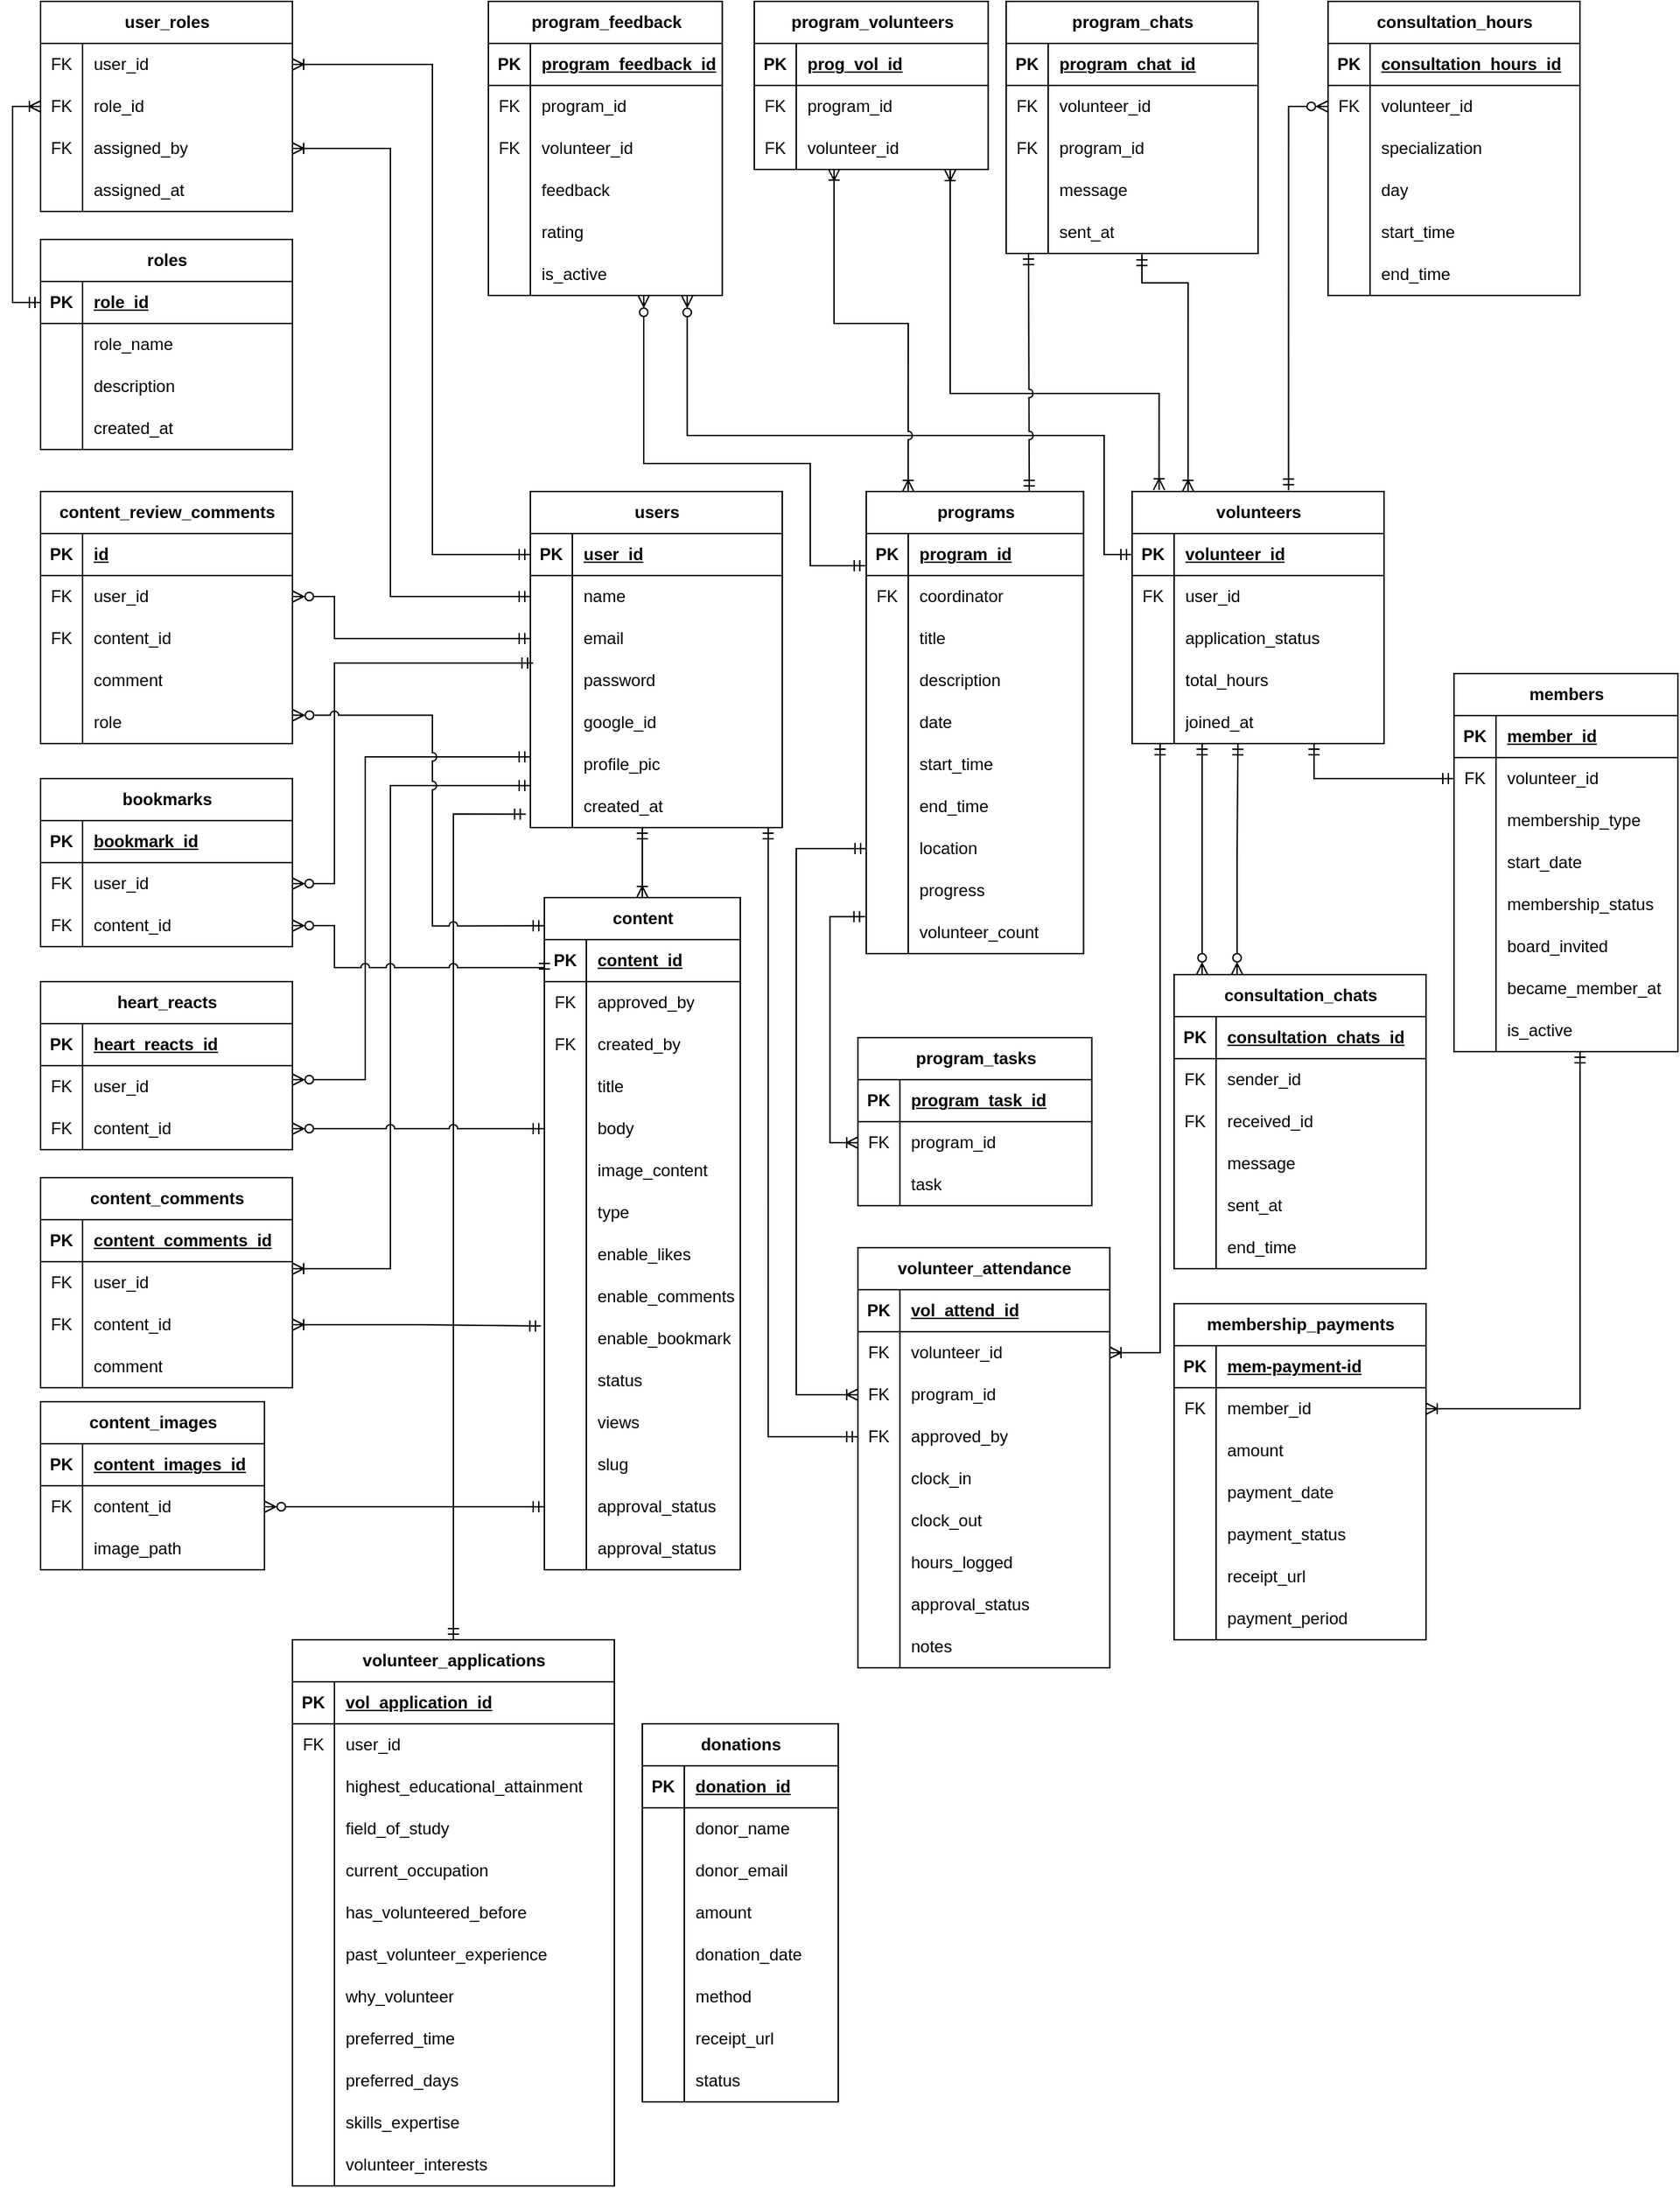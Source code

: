<mxfile>
    <diagram id="QZhmCD2mdABlWT8VxACg" name="RDM">
        <mxGraphModel dx="2154" dy="2709" grid="1" gridSize="10" guides="1" tooltips="1" connect="1" arrows="1" fold="1" page="1" pageScale="1" pageWidth="850" pageHeight="1100" math="0" shadow="0">
            <root>
                <mxCell id="0"/>
                <mxCell id="1" parent="0"/>
                <mxCell id="2" value="programs" style="shape=table;startSize=30;container=1;collapsible=1;childLayout=tableLayout;fixedRows=1;rowLines=0;fontStyle=1;align=center;resizeLast=1;html=1;fontFamily=Helvetica;" vertex="1" parent="1">
                    <mxGeometry x="630" y="-730" width="155.29" height="330" as="geometry"/>
                </mxCell>
                <mxCell id="3" value="" style="shape=tableRow;horizontal=0;startSize=0;swimlaneHead=0;swimlaneBody=0;fillColor=none;collapsible=0;dropTarget=0;points=[[0,0.5],[1,0.5]];portConstraint=eastwest;top=0;left=0;right=0;bottom=1;fontFamily=Helvetica;" vertex="1" parent="2">
                    <mxGeometry y="30" width="155.29" height="30" as="geometry"/>
                </mxCell>
                <mxCell id="4" value="PK" style="shape=partialRectangle;connectable=0;fillColor=none;top=0;left=0;bottom=0;right=0;fontStyle=1;overflow=hidden;whiteSpace=wrap;html=1;fontFamily=Helvetica;" vertex="1" parent="3">
                    <mxGeometry width="30" height="30" as="geometry">
                        <mxRectangle width="30" height="30" as="alternateBounds"/>
                    </mxGeometry>
                </mxCell>
                <mxCell id="5" value="program_id" style="shape=partialRectangle;connectable=0;fillColor=none;top=0;left=0;bottom=0;right=0;align=left;spacingLeft=6;fontStyle=5;overflow=hidden;whiteSpace=wrap;html=1;fontFamily=Helvetica;" vertex="1" parent="3">
                    <mxGeometry x="30" width="125.29" height="30" as="geometry">
                        <mxRectangle width="125.29" height="30" as="alternateBounds"/>
                    </mxGeometry>
                </mxCell>
                <mxCell id="6" style="shape=tableRow;horizontal=0;startSize=0;swimlaneHead=0;swimlaneBody=0;fillColor=none;collapsible=0;dropTarget=0;points=[[0,0.5],[1,0.5]];portConstraint=eastwest;top=0;left=0;right=0;bottom=0;fontFamily=Helvetica;" vertex="1" parent="2">
                    <mxGeometry y="60" width="155.29" height="30" as="geometry"/>
                </mxCell>
                <mxCell id="7" value="FK" style="shape=partialRectangle;connectable=0;fillColor=none;top=0;left=0;bottom=0;right=0;editable=1;overflow=hidden;whiteSpace=wrap;html=1;fontFamily=Helvetica;" vertex="1" parent="6">
                    <mxGeometry width="30" height="30" as="geometry">
                        <mxRectangle width="30" height="30" as="alternateBounds"/>
                    </mxGeometry>
                </mxCell>
                <mxCell id="8" value="coordinator" style="shape=partialRectangle;connectable=0;fillColor=none;top=0;left=0;bottom=0;right=0;align=left;spacingLeft=6;overflow=hidden;whiteSpace=wrap;html=1;fontFamily=Helvetica;" vertex="1" parent="6">
                    <mxGeometry x="30" width="125.29" height="30" as="geometry">
                        <mxRectangle width="125.29" height="30" as="alternateBounds"/>
                    </mxGeometry>
                </mxCell>
                <mxCell id="9" value="" style="shape=tableRow;horizontal=0;startSize=0;swimlaneHead=0;swimlaneBody=0;fillColor=none;collapsible=0;dropTarget=0;points=[[0,0.5],[1,0.5]];portConstraint=eastwest;top=0;left=0;right=0;bottom=0;fontFamily=Helvetica;" vertex="1" parent="2">
                    <mxGeometry y="90" width="155.29" height="30" as="geometry"/>
                </mxCell>
                <mxCell id="10" value="" style="shape=partialRectangle;connectable=0;fillColor=none;top=0;left=0;bottom=0;right=0;editable=1;overflow=hidden;whiteSpace=wrap;html=1;fontFamily=Helvetica;" vertex="1" parent="9">
                    <mxGeometry width="30" height="30" as="geometry">
                        <mxRectangle width="30" height="30" as="alternateBounds"/>
                    </mxGeometry>
                </mxCell>
                <mxCell id="11" value="title" style="shape=partialRectangle;connectable=0;fillColor=none;top=0;left=0;bottom=0;right=0;align=left;spacingLeft=6;overflow=hidden;whiteSpace=wrap;html=1;fontFamily=Helvetica;" vertex="1" parent="9">
                    <mxGeometry x="30" width="125.29" height="30" as="geometry">
                        <mxRectangle width="125.29" height="30" as="alternateBounds"/>
                    </mxGeometry>
                </mxCell>
                <mxCell id="12" value="" style="shape=tableRow;horizontal=0;startSize=0;swimlaneHead=0;swimlaneBody=0;fillColor=none;collapsible=0;dropTarget=0;points=[[0,0.5],[1,0.5]];portConstraint=eastwest;top=0;left=0;right=0;bottom=0;fontFamily=Helvetica;" vertex="1" parent="2">
                    <mxGeometry y="120" width="155.29" height="30" as="geometry"/>
                </mxCell>
                <mxCell id="13" value="" style="shape=partialRectangle;connectable=0;fillColor=none;top=0;left=0;bottom=0;right=0;editable=1;overflow=hidden;whiteSpace=wrap;html=1;fontFamily=Helvetica;" vertex="1" parent="12">
                    <mxGeometry width="30" height="30" as="geometry">
                        <mxRectangle width="30" height="30" as="alternateBounds"/>
                    </mxGeometry>
                </mxCell>
                <mxCell id="14" value="description" style="shape=partialRectangle;connectable=0;fillColor=none;top=0;left=0;bottom=0;right=0;align=left;spacingLeft=6;overflow=hidden;whiteSpace=wrap;html=1;fontFamily=Helvetica;" vertex="1" parent="12">
                    <mxGeometry x="30" width="125.29" height="30" as="geometry">
                        <mxRectangle width="125.29" height="30" as="alternateBounds"/>
                    </mxGeometry>
                </mxCell>
                <mxCell id="15" value="" style="shape=tableRow;horizontal=0;startSize=0;swimlaneHead=0;swimlaneBody=0;fillColor=none;collapsible=0;dropTarget=0;points=[[0,0.5],[1,0.5]];portConstraint=eastwest;top=0;left=0;right=0;bottom=0;fontFamily=Helvetica;" vertex="1" parent="2">
                    <mxGeometry y="150" width="155.29" height="30" as="geometry"/>
                </mxCell>
                <mxCell id="16" value="" style="shape=partialRectangle;connectable=0;fillColor=none;top=0;left=0;bottom=0;right=0;editable=1;overflow=hidden;whiteSpace=wrap;html=1;fontFamily=Helvetica;" vertex="1" parent="15">
                    <mxGeometry width="30" height="30" as="geometry">
                        <mxRectangle width="30" height="30" as="alternateBounds"/>
                    </mxGeometry>
                </mxCell>
                <mxCell id="17" value="date" style="shape=partialRectangle;connectable=0;fillColor=none;top=0;left=0;bottom=0;right=0;align=left;spacingLeft=6;overflow=hidden;whiteSpace=wrap;html=1;fontFamily=Helvetica;" vertex="1" parent="15">
                    <mxGeometry x="30" width="125.29" height="30" as="geometry">
                        <mxRectangle width="125.29" height="30" as="alternateBounds"/>
                    </mxGeometry>
                </mxCell>
                <mxCell id="18" style="shape=tableRow;horizontal=0;startSize=0;swimlaneHead=0;swimlaneBody=0;fillColor=none;collapsible=0;dropTarget=0;points=[[0,0.5],[1,0.5]];portConstraint=eastwest;top=0;left=0;right=0;bottom=0;fontFamily=Helvetica;" vertex="1" parent="2">
                    <mxGeometry y="180" width="155.29" height="30" as="geometry"/>
                </mxCell>
                <mxCell id="19" style="shape=partialRectangle;connectable=0;fillColor=none;top=0;left=0;bottom=0;right=0;editable=1;overflow=hidden;whiteSpace=wrap;html=1;fontFamily=Helvetica;" vertex="1" parent="18">
                    <mxGeometry width="30" height="30" as="geometry">
                        <mxRectangle width="30" height="30" as="alternateBounds"/>
                    </mxGeometry>
                </mxCell>
                <mxCell id="20" value="start_time" style="shape=partialRectangle;connectable=0;fillColor=none;top=0;left=0;bottom=0;right=0;align=left;spacingLeft=6;overflow=hidden;whiteSpace=wrap;html=1;fontFamily=Helvetica;" vertex="1" parent="18">
                    <mxGeometry x="30" width="125.29" height="30" as="geometry">
                        <mxRectangle width="125.29" height="30" as="alternateBounds"/>
                    </mxGeometry>
                </mxCell>
                <mxCell id="21" style="shape=tableRow;horizontal=0;startSize=0;swimlaneHead=0;swimlaneBody=0;fillColor=none;collapsible=0;dropTarget=0;points=[[0,0.5],[1,0.5]];portConstraint=eastwest;top=0;left=0;right=0;bottom=0;fontFamily=Helvetica;" vertex="1" parent="2">
                    <mxGeometry y="210" width="155.29" height="30" as="geometry"/>
                </mxCell>
                <mxCell id="22" style="shape=partialRectangle;connectable=0;fillColor=none;top=0;left=0;bottom=0;right=0;editable=1;overflow=hidden;whiteSpace=wrap;html=1;fontFamily=Helvetica;" vertex="1" parent="21">
                    <mxGeometry width="30" height="30" as="geometry">
                        <mxRectangle width="30" height="30" as="alternateBounds"/>
                    </mxGeometry>
                </mxCell>
                <mxCell id="23" value="end_time" style="shape=partialRectangle;connectable=0;fillColor=none;top=0;left=0;bottom=0;right=0;align=left;spacingLeft=6;overflow=hidden;whiteSpace=wrap;html=1;fontFamily=Helvetica;" vertex="1" parent="21">
                    <mxGeometry x="30" width="125.29" height="30" as="geometry">
                        <mxRectangle width="125.29" height="30" as="alternateBounds"/>
                    </mxGeometry>
                </mxCell>
                <mxCell id="24" style="shape=tableRow;horizontal=0;startSize=0;swimlaneHead=0;swimlaneBody=0;fillColor=none;collapsible=0;dropTarget=0;points=[[0,0.5],[1,0.5]];portConstraint=eastwest;top=0;left=0;right=0;bottom=0;fontFamily=Helvetica;" vertex="1" parent="2">
                    <mxGeometry y="240" width="155.29" height="30" as="geometry"/>
                </mxCell>
                <mxCell id="25" style="shape=partialRectangle;connectable=0;fillColor=none;top=0;left=0;bottom=0;right=0;editable=1;overflow=hidden;whiteSpace=wrap;html=1;fontFamily=Helvetica;" vertex="1" parent="24">
                    <mxGeometry width="30" height="30" as="geometry">
                        <mxRectangle width="30" height="30" as="alternateBounds"/>
                    </mxGeometry>
                </mxCell>
                <mxCell id="26" value="location" style="shape=partialRectangle;connectable=0;fillColor=none;top=0;left=0;bottom=0;right=0;align=left;spacingLeft=6;overflow=hidden;whiteSpace=wrap;html=1;fontFamily=Helvetica;" vertex="1" parent="24">
                    <mxGeometry x="30" width="125.29" height="30" as="geometry">
                        <mxRectangle width="125.29" height="30" as="alternateBounds"/>
                    </mxGeometry>
                </mxCell>
                <mxCell id="27" style="shape=tableRow;horizontal=0;startSize=0;swimlaneHead=0;swimlaneBody=0;fillColor=none;collapsible=0;dropTarget=0;points=[[0,0.5],[1,0.5]];portConstraint=eastwest;top=0;left=0;right=0;bottom=0;fontFamily=Helvetica;" vertex="1" parent="2">
                    <mxGeometry y="270" width="155.29" height="30" as="geometry"/>
                </mxCell>
                <mxCell id="28" style="shape=partialRectangle;connectable=0;fillColor=none;top=0;left=0;bottom=0;right=0;editable=1;overflow=hidden;whiteSpace=wrap;html=1;fontFamily=Helvetica;" vertex="1" parent="27">
                    <mxGeometry width="30" height="30" as="geometry">
                        <mxRectangle width="30" height="30" as="alternateBounds"/>
                    </mxGeometry>
                </mxCell>
                <mxCell id="29" value="progress" style="shape=partialRectangle;connectable=0;fillColor=none;top=0;left=0;bottom=0;right=0;align=left;spacingLeft=6;overflow=hidden;whiteSpace=wrap;html=1;fontFamily=Helvetica;" vertex="1" parent="27">
                    <mxGeometry x="30" width="125.29" height="30" as="geometry">
                        <mxRectangle width="125.29" height="30" as="alternateBounds"/>
                    </mxGeometry>
                </mxCell>
                <mxCell id="30" style="shape=tableRow;horizontal=0;startSize=0;swimlaneHead=0;swimlaneBody=0;fillColor=none;collapsible=0;dropTarget=0;points=[[0,0.5],[1,0.5]];portConstraint=eastwest;top=0;left=0;right=0;bottom=0;fontFamily=Helvetica;" vertex="1" parent="2">
                    <mxGeometry y="300" width="155.29" height="30" as="geometry"/>
                </mxCell>
                <mxCell id="31" style="shape=partialRectangle;connectable=0;fillColor=none;top=0;left=0;bottom=0;right=0;editable=1;overflow=hidden;whiteSpace=wrap;html=1;fontFamily=Helvetica;" vertex="1" parent="30">
                    <mxGeometry width="30" height="30" as="geometry">
                        <mxRectangle width="30" height="30" as="alternateBounds"/>
                    </mxGeometry>
                </mxCell>
                <mxCell id="32" value="volunteer_count" style="shape=partialRectangle;connectable=0;fillColor=none;top=0;left=0;bottom=0;right=0;align=left;spacingLeft=6;overflow=hidden;whiteSpace=wrap;html=1;fontFamily=Helvetica;" vertex="1" parent="30">
                    <mxGeometry x="30" width="125.29" height="30" as="geometry">
                        <mxRectangle width="125.29" height="30" as="alternateBounds"/>
                    </mxGeometry>
                </mxCell>
                <mxCell id="33" value="membership_payments" style="shape=table;startSize=30;container=1;collapsible=1;childLayout=tableLayout;fixedRows=1;rowLines=0;fontStyle=1;align=center;resizeLast=1;html=1;fontFamily=Helvetica;" vertex="1" parent="1">
                    <mxGeometry x="850" y="-150" width="180" height="240" as="geometry"/>
                </mxCell>
                <mxCell id="34" value="" style="shape=tableRow;horizontal=0;startSize=0;swimlaneHead=0;swimlaneBody=0;fillColor=none;collapsible=0;dropTarget=0;points=[[0,0.5],[1,0.5]];portConstraint=eastwest;top=0;left=0;right=0;bottom=1;fontFamily=Helvetica;" vertex="1" parent="33">
                    <mxGeometry y="30" width="180" height="30" as="geometry"/>
                </mxCell>
                <mxCell id="35" value="PK" style="shape=partialRectangle;connectable=0;fillColor=none;top=0;left=0;bottom=0;right=0;fontStyle=1;overflow=hidden;whiteSpace=wrap;html=1;fontFamily=Helvetica;" vertex="1" parent="34">
                    <mxGeometry width="30" height="30" as="geometry">
                        <mxRectangle width="30" height="30" as="alternateBounds"/>
                    </mxGeometry>
                </mxCell>
                <mxCell id="36" value="mem-payment-id" style="shape=partialRectangle;connectable=0;fillColor=none;top=0;left=0;bottom=0;right=0;align=left;spacingLeft=6;fontStyle=5;overflow=hidden;whiteSpace=wrap;html=1;fontFamily=Helvetica;" vertex="1" parent="34">
                    <mxGeometry x="30" width="150" height="30" as="geometry">
                        <mxRectangle width="150" height="30" as="alternateBounds"/>
                    </mxGeometry>
                </mxCell>
                <mxCell id="37" value="" style="shape=tableRow;horizontal=0;startSize=0;swimlaneHead=0;swimlaneBody=0;fillColor=none;collapsible=0;dropTarget=0;points=[[0,0.5],[1,0.5]];portConstraint=eastwest;top=0;left=0;right=0;bottom=0;fontFamily=Helvetica;" vertex="1" parent="33">
                    <mxGeometry y="60" width="180" height="30" as="geometry"/>
                </mxCell>
                <mxCell id="38" value="FK" style="shape=partialRectangle;connectable=0;fillColor=none;top=0;left=0;bottom=0;right=0;editable=1;overflow=hidden;whiteSpace=wrap;html=1;fontFamily=Helvetica;" vertex="1" parent="37">
                    <mxGeometry width="30" height="30" as="geometry">
                        <mxRectangle width="30" height="30" as="alternateBounds"/>
                    </mxGeometry>
                </mxCell>
                <mxCell id="39" value="member_id" style="shape=partialRectangle;connectable=0;fillColor=none;top=0;left=0;bottom=0;right=0;align=left;spacingLeft=6;overflow=hidden;whiteSpace=wrap;html=1;fontFamily=Helvetica;" vertex="1" parent="37">
                    <mxGeometry x="30" width="150" height="30" as="geometry">
                        <mxRectangle width="150" height="30" as="alternateBounds"/>
                    </mxGeometry>
                </mxCell>
                <mxCell id="40" style="shape=tableRow;horizontal=0;startSize=0;swimlaneHead=0;swimlaneBody=0;fillColor=none;collapsible=0;dropTarget=0;points=[[0,0.5],[1,0.5]];portConstraint=eastwest;top=0;left=0;right=0;bottom=0;fontFamily=Helvetica;" vertex="1" parent="33">
                    <mxGeometry y="90" width="180" height="30" as="geometry"/>
                </mxCell>
                <mxCell id="41" style="shape=partialRectangle;connectable=0;fillColor=none;top=0;left=0;bottom=0;right=0;editable=1;overflow=hidden;whiteSpace=wrap;html=1;fontFamily=Helvetica;" vertex="1" parent="40">
                    <mxGeometry width="30" height="30" as="geometry">
                        <mxRectangle width="30" height="30" as="alternateBounds"/>
                    </mxGeometry>
                </mxCell>
                <mxCell id="42" value="amount" style="shape=partialRectangle;connectable=0;fillColor=none;top=0;left=0;bottom=0;right=0;align=left;spacingLeft=6;overflow=hidden;whiteSpace=wrap;html=1;fontFamily=Helvetica;" vertex="1" parent="40">
                    <mxGeometry x="30" width="150" height="30" as="geometry">
                        <mxRectangle width="150" height="30" as="alternateBounds"/>
                    </mxGeometry>
                </mxCell>
                <mxCell id="43" value="" style="shape=tableRow;horizontal=0;startSize=0;swimlaneHead=0;swimlaneBody=0;fillColor=none;collapsible=0;dropTarget=0;points=[[0,0.5],[1,0.5]];portConstraint=eastwest;top=0;left=0;right=0;bottom=0;fontFamily=Helvetica;" vertex="1" parent="33">
                    <mxGeometry y="120" width="180" height="30" as="geometry"/>
                </mxCell>
                <mxCell id="44" value="" style="shape=partialRectangle;connectable=0;fillColor=none;top=0;left=0;bottom=0;right=0;editable=1;overflow=hidden;whiteSpace=wrap;html=1;fontFamily=Helvetica;" vertex="1" parent="43">
                    <mxGeometry width="30" height="30" as="geometry">
                        <mxRectangle width="30" height="30" as="alternateBounds"/>
                    </mxGeometry>
                </mxCell>
                <mxCell id="45" value="payment_date" style="shape=partialRectangle;connectable=0;fillColor=none;top=0;left=0;bottom=0;right=0;align=left;spacingLeft=6;overflow=hidden;whiteSpace=wrap;html=1;fontFamily=Helvetica;" vertex="1" parent="43">
                    <mxGeometry x="30" width="150" height="30" as="geometry">
                        <mxRectangle width="150" height="30" as="alternateBounds"/>
                    </mxGeometry>
                </mxCell>
                <mxCell id="46" value="" style="shape=tableRow;horizontal=0;startSize=0;swimlaneHead=0;swimlaneBody=0;fillColor=none;collapsible=0;dropTarget=0;points=[[0,0.5],[1,0.5]];portConstraint=eastwest;top=0;left=0;right=0;bottom=0;fontFamily=Helvetica;" vertex="1" parent="33">
                    <mxGeometry y="150" width="180" height="30" as="geometry"/>
                </mxCell>
                <mxCell id="47" value="" style="shape=partialRectangle;connectable=0;fillColor=none;top=0;left=0;bottom=0;right=0;editable=1;overflow=hidden;whiteSpace=wrap;html=1;fontFamily=Helvetica;" vertex="1" parent="46">
                    <mxGeometry width="30" height="30" as="geometry">
                        <mxRectangle width="30" height="30" as="alternateBounds"/>
                    </mxGeometry>
                </mxCell>
                <mxCell id="48" value="payment_status" style="shape=partialRectangle;connectable=0;fillColor=none;top=0;left=0;bottom=0;right=0;align=left;spacingLeft=6;overflow=hidden;whiteSpace=wrap;html=1;fontFamily=Helvetica;" vertex="1" parent="46">
                    <mxGeometry x="30" width="150" height="30" as="geometry">
                        <mxRectangle width="150" height="30" as="alternateBounds"/>
                    </mxGeometry>
                </mxCell>
                <mxCell id="49" style="shape=tableRow;horizontal=0;startSize=0;swimlaneHead=0;swimlaneBody=0;fillColor=none;collapsible=0;dropTarget=0;points=[[0,0.5],[1,0.5]];portConstraint=eastwest;top=0;left=0;right=0;bottom=0;fontFamily=Helvetica;" vertex="1" parent="33">
                    <mxGeometry y="180" width="180" height="30" as="geometry"/>
                </mxCell>
                <mxCell id="50" style="shape=partialRectangle;connectable=0;fillColor=none;top=0;left=0;bottom=0;right=0;editable=1;overflow=hidden;whiteSpace=wrap;html=1;fontFamily=Helvetica;" vertex="1" parent="49">
                    <mxGeometry width="30" height="30" as="geometry">
                        <mxRectangle width="30" height="30" as="alternateBounds"/>
                    </mxGeometry>
                </mxCell>
                <mxCell id="51" value="receipt_url" style="shape=partialRectangle;connectable=0;fillColor=none;top=0;left=0;bottom=0;right=0;align=left;spacingLeft=6;overflow=hidden;whiteSpace=wrap;html=1;fontFamily=Helvetica;" vertex="1" parent="49">
                    <mxGeometry x="30" width="150" height="30" as="geometry">
                        <mxRectangle width="150" height="30" as="alternateBounds"/>
                    </mxGeometry>
                </mxCell>
                <mxCell id="52" style="shape=tableRow;horizontal=0;startSize=0;swimlaneHead=0;swimlaneBody=0;fillColor=none;collapsible=0;dropTarget=0;points=[[0,0.5],[1,0.5]];portConstraint=eastwest;top=0;left=0;right=0;bottom=0;fontFamily=Helvetica;" vertex="1" parent="33">
                    <mxGeometry y="210" width="180" height="30" as="geometry"/>
                </mxCell>
                <mxCell id="53" style="shape=partialRectangle;connectable=0;fillColor=none;top=0;left=0;bottom=0;right=0;editable=1;overflow=hidden;whiteSpace=wrap;html=1;fontFamily=Helvetica;" vertex="1" parent="52">
                    <mxGeometry width="30" height="30" as="geometry">
                        <mxRectangle width="30" height="30" as="alternateBounds"/>
                    </mxGeometry>
                </mxCell>
                <mxCell id="54" value="payment_period" style="shape=partialRectangle;connectable=0;fillColor=none;top=0;left=0;bottom=0;right=0;align=left;spacingLeft=6;overflow=hidden;whiteSpace=wrap;html=1;fontFamily=Helvetica;" vertex="1" parent="52">
                    <mxGeometry x="30" width="150" height="30" as="geometry">
                        <mxRectangle width="150" height="30" as="alternateBounds"/>
                    </mxGeometry>
                </mxCell>
                <mxCell id="55" value="members" style="shape=table;startSize=30;container=1;collapsible=1;childLayout=tableLayout;fixedRows=1;rowLines=0;fontStyle=1;align=center;resizeLast=1;html=1;fontFamily=Helvetica;" vertex="1" parent="1">
                    <mxGeometry x="1050" y="-600" width="160" height="270" as="geometry"/>
                </mxCell>
                <mxCell id="56" value="" style="shape=tableRow;horizontal=0;startSize=0;swimlaneHead=0;swimlaneBody=0;fillColor=none;collapsible=0;dropTarget=0;points=[[0,0.5],[1,0.5]];portConstraint=eastwest;top=0;left=0;right=0;bottom=1;fontFamily=Helvetica;" vertex="1" parent="55">
                    <mxGeometry y="30" width="160" height="30" as="geometry"/>
                </mxCell>
                <mxCell id="57" value="PK" style="shape=partialRectangle;connectable=0;fillColor=none;top=0;left=0;bottom=0;right=0;fontStyle=1;overflow=hidden;whiteSpace=wrap;html=1;fontFamily=Helvetica;" vertex="1" parent="56">
                    <mxGeometry width="30" height="30" as="geometry">
                        <mxRectangle width="30" height="30" as="alternateBounds"/>
                    </mxGeometry>
                </mxCell>
                <mxCell id="58" value="member_id" style="shape=partialRectangle;connectable=0;fillColor=none;top=0;left=0;bottom=0;right=0;align=left;spacingLeft=6;fontStyle=5;overflow=hidden;whiteSpace=wrap;html=1;fontFamily=Helvetica;" vertex="1" parent="56">
                    <mxGeometry x="30" width="130" height="30" as="geometry">
                        <mxRectangle width="130" height="30" as="alternateBounds"/>
                    </mxGeometry>
                </mxCell>
                <mxCell id="59" value="" style="shape=tableRow;horizontal=0;startSize=0;swimlaneHead=0;swimlaneBody=0;fillColor=none;collapsible=0;dropTarget=0;points=[[0,0.5],[1,0.5]];portConstraint=eastwest;top=0;left=0;right=0;bottom=0;fontFamily=Helvetica;" vertex="1" parent="55">
                    <mxGeometry y="60" width="160" height="30" as="geometry"/>
                </mxCell>
                <mxCell id="60" value="FK" style="shape=partialRectangle;connectable=0;fillColor=none;top=0;left=0;bottom=0;right=0;editable=1;overflow=hidden;whiteSpace=wrap;html=1;fontFamily=Helvetica;" vertex="1" parent="59">
                    <mxGeometry width="30" height="30" as="geometry">
                        <mxRectangle width="30" height="30" as="alternateBounds"/>
                    </mxGeometry>
                </mxCell>
                <mxCell id="61" value="volunteer_id" style="shape=partialRectangle;connectable=0;fillColor=none;top=0;left=0;bottom=0;right=0;align=left;spacingLeft=6;overflow=hidden;whiteSpace=wrap;html=1;fontFamily=Helvetica;" vertex="1" parent="59">
                    <mxGeometry x="30" width="130" height="30" as="geometry">
                        <mxRectangle width="130" height="30" as="alternateBounds"/>
                    </mxGeometry>
                </mxCell>
                <mxCell id="62" value="" style="shape=tableRow;horizontal=0;startSize=0;swimlaneHead=0;swimlaneBody=0;fillColor=none;collapsible=0;dropTarget=0;points=[[0,0.5],[1,0.5]];portConstraint=eastwest;top=0;left=0;right=0;bottom=0;fontFamily=Helvetica;" vertex="1" parent="55">
                    <mxGeometry y="90" width="160" height="30" as="geometry"/>
                </mxCell>
                <mxCell id="63" value="" style="shape=partialRectangle;connectable=0;fillColor=none;top=0;left=0;bottom=0;right=0;editable=1;overflow=hidden;whiteSpace=wrap;html=1;fontFamily=Helvetica;" vertex="1" parent="62">
                    <mxGeometry width="30" height="30" as="geometry">
                        <mxRectangle width="30" height="30" as="alternateBounds"/>
                    </mxGeometry>
                </mxCell>
                <mxCell id="64" value="membership_type" style="shape=partialRectangle;connectable=0;fillColor=none;top=0;left=0;bottom=0;right=0;align=left;spacingLeft=6;overflow=hidden;whiteSpace=wrap;html=1;fontFamily=Helvetica;" vertex="1" parent="62">
                    <mxGeometry x="30" width="130" height="30" as="geometry">
                        <mxRectangle width="130" height="30" as="alternateBounds"/>
                    </mxGeometry>
                </mxCell>
                <mxCell id="65" value="" style="shape=tableRow;horizontal=0;startSize=0;swimlaneHead=0;swimlaneBody=0;fillColor=none;collapsible=0;dropTarget=0;points=[[0,0.5],[1,0.5]];portConstraint=eastwest;top=0;left=0;right=0;bottom=0;fontFamily=Helvetica;" vertex="1" parent="55">
                    <mxGeometry y="120" width="160" height="30" as="geometry"/>
                </mxCell>
                <mxCell id="66" value="" style="shape=partialRectangle;connectable=0;fillColor=none;top=0;left=0;bottom=0;right=0;editable=1;overflow=hidden;whiteSpace=wrap;html=1;fontFamily=Helvetica;" vertex="1" parent="65">
                    <mxGeometry width="30" height="30" as="geometry">
                        <mxRectangle width="30" height="30" as="alternateBounds"/>
                    </mxGeometry>
                </mxCell>
                <mxCell id="67" value="start_date" style="shape=partialRectangle;connectable=0;fillColor=none;top=0;left=0;bottom=0;right=0;align=left;spacingLeft=6;overflow=hidden;whiteSpace=wrap;html=1;fontFamily=Helvetica;" vertex="1" parent="65">
                    <mxGeometry x="30" width="130" height="30" as="geometry">
                        <mxRectangle width="130" height="30" as="alternateBounds"/>
                    </mxGeometry>
                </mxCell>
                <mxCell id="68" style="shape=tableRow;horizontal=0;startSize=0;swimlaneHead=0;swimlaneBody=0;fillColor=none;collapsible=0;dropTarget=0;points=[[0,0.5],[1,0.5]];portConstraint=eastwest;top=0;left=0;right=0;bottom=0;fontFamily=Helvetica;" vertex="1" parent="55">
                    <mxGeometry y="150" width="160" height="30" as="geometry"/>
                </mxCell>
                <mxCell id="69" style="shape=partialRectangle;connectable=0;fillColor=none;top=0;left=0;bottom=0;right=0;editable=1;overflow=hidden;whiteSpace=wrap;html=1;fontFamily=Helvetica;" vertex="1" parent="68">
                    <mxGeometry width="30" height="30" as="geometry">
                        <mxRectangle width="30" height="30" as="alternateBounds"/>
                    </mxGeometry>
                </mxCell>
                <mxCell id="70" value="membership_status" style="shape=partialRectangle;connectable=0;fillColor=none;top=0;left=0;bottom=0;right=0;align=left;spacingLeft=6;overflow=hidden;whiteSpace=wrap;html=1;fontFamily=Helvetica;" vertex="1" parent="68">
                    <mxGeometry x="30" width="130" height="30" as="geometry">
                        <mxRectangle width="130" height="30" as="alternateBounds"/>
                    </mxGeometry>
                </mxCell>
                <mxCell id="71" style="shape=tableRow;horizontal=0;startSize=0;swimlaneHead=0;swimlaneBody=0;fillColor=none;collapsible=0;dropTarget=0;points=[[0,0.5],[1,0.5]];portConstraint=eastwest;top=0;left=0;right=0;bottom=0;fontFamily=Helvetica;" vertex="1" parent="55">
                    <mxGeometry y="180" width="160" height="30" as="geometry"/>
                </mxCell>
                <mxCell id="72" style="shape=partialRectangle;connectable=0;fillColor=none;top=0;left=0;bottom=0;right=0;editable=1;overflow=hidden;whiteSpace=wrap;html=1;fontFamily=Helvetica;" vertex="1" parent="71">
                    <mxGeometry width="30" height="30" as="geometry">
                        <mxRectangle width="30" height="30" as="alternateBounds"/>
                    </mxGeometry>
                </mxCell>
                <mxCell id="73" value="board_invited" style="shape=partialRectangle;connectable=0;fillColor=none;top=0;left=0;bottom=0;right=0;align=left;spacingLeft=6;overflow=hidden;whiteSpace=wrap;html=1;fontFamily=Helvetica;" vertex="1" parent="71">
                    <mxGeometry x="30" width="130" height="30" as="geometry">
                        <mxRectangle width="130" height="30" as="alternateBounds"/>
                    </mxGeometry>
                </mxCell>
                <mxCell id="74" style="shape=tableRow;horizontal=0;startSize=0;swimlaneHead=0;swimlaneBody=0;fillColor=none;collapsible=0;dropTarget=0;points=[[0,0.5],[1,0.5]];portConstraint=eastwest;top=0;left=0;right=0;bottom=0;fontFamily=Helvetica;" vertex="1" parent="55">
                    <mxGeometry y="210" width="160" height="30" as="geometry"/>
                </mxCell>
                <mxCell id="75" style="shape=partialRectangle;connectable=0;fillColor=none;top=0;left=0;bottom=0;right=0;editable=1;overflow=hidden;whiteSpace=wrap;html=1;fontFamily=Helvetica;" vertex="1" parent="74">
                    <mxGeometry width="30" height="30" as="geometry">
                        <mxRectangle width="30" height="30" as="alternateBounds"/>
                    </mxGeometry>
                </mxCell>
                <mxCell id="76" value="became_member_at" style="shape=partialRectangle;connectable=0;fillColor=none;top=0;left=0;bottom=0;right=0;align=left;spacingLeft=6;overflow=hidden;whiteSpace=wrap;html=1;fontFamily=Helvetica;" vertex="1" parent="74">
                    <mxGeometry x="30" width="130" height="30" as="geometry">
                        <mxRectangle width="130" height="30" as="alternateBounds"/>
                    </mxGeometry>
                </mxCell>
                <mxCell id="77" style="shape=tableRow;horizontal=0;startSize=0;swimlaneHead=0;swimlaneBody=0;fillColor=none;collapsible=0;dropTarget=0;points=[[0,0.5],[1,0.5]];portConstraint=eastwest;top=0;left=0;right=0;bottom=0;fontFamily=Helvetica;" vertex="1" parent="55">
                    <mxGeometry y="240" width="160" height="30" as="geometry"/>
                </mxCell>
                <mxCell id="78" style="shape=partialRectangle;connectable=0;fillColor=none;top=0;left=0;bottom=0;right=0;editable=1;overflow=hidden;whiteSpace=wrap;html=1;fontFamily=Helvetica;" vertex="1" parent="77">
                    <mxGeometry width="30" height="30" as="geometry">
                        <mxRectangle width="30" height="30" as="alternateBounds"/>
                    </mxGeometry>
                </mxCell>
                <mxCell id="79" value="is_active" style="shape=partialRectangle;connectable=0;fillColor=none;top=0;left=0;bottom=0;right=0;align=left;spacingLeft=6;overflow=hidden;whiteSpace=wrap;html=1;fontFamily=Helvetica;" vertex="1" parent="77">
                    <mxGeometry x="30" width="130" height="30" as="geometry">
                        <mxRectangle width="130" height="30" as="alternateBounds"/>
                    </mxGeometry>
                </mxCell>
                <mxCell id="80" style="edgeStyle=orthogonalEdgeStyle;rounded=0;orthogonalLoop=1;jettySize=auto;html=1;endArrow=ERmandOne;endFill=0;startArrow=ERoneToMany;startFill=0;" edge="1" parent="1" source="81">
                    <mxGeometry relative="1" as="geometry">
                        <mxPoint x="470" y="-490.0" as="targetPoint"/>
                    </mxGeometry>
                </mxCell>
                <mxCell id="81" value="content" style="shape=table;startSize=30;container=1;collapsible=1;childLayout=tableLayout;fixedRows=1;rowLines=0;fontStyle=1;align=center;resizeLast=1;html=1;fontFamily=Helvetica;" vertex="1" parent="1">
                    <mxGeometry x="400" y="-440" width="140" height="480" as="geometry"/>
                </mxCell>
                <mxCell id="82" value="" style="shape=tableRow;horizontal=0;startSize=0;swimlaneHead=0;swimlaneBody=0;fillColor=none;collapsible=0;dropTarget=0;points=[[0,0.5],[1,0.5]];portConstraint=eastwest;top=0;left=0;right=0;bottom=1;fontFamily=Helvetica;" vertex="1" parent="81">
                    <mxGeometry y="30" width="140" height="30" as="geometry"/>
                </mxCell>
                <mxCell id="83" value="PK" style="shape=partialRectangle;connectable=0;fillColor=none;top=0;left=0;bottom=0;right=0;fontStyle=1;overflow=hidden;whiteSpace=wrap;html=1;fontFamily=Helvetica;" vertex="1" parent="82">
                    <mxGeometry width="30" height="30" as="geometry">
                        <mxRectangle width="30" height="30" as="alternateBounds"/>
                    </mxGeometry>
                </mxCell>
                <mxCell id="84" value="content_id" style="shape=partialRectangle;connectable=0;fillColor=none;top=0;left=0;bottom=0;right=0;align=left;spacingLeft=6;fontStyle=5;overflow=hidden;whiteSpace=wrap;html=1;fontFamily=Helvetica;" vertex="1" parent="82">
                    <mxGeometry x="30" width="110" height="30" as="geometry">
                        <mxRectangle width="110" height="30" as="alternateBounds"/>
                    </mxGeometry>
                </mxCell>
                <mxCell id="85" style="shape=tableRow;horizontal=0;startSize=0;swimlaneHead=0;swimlaneBody=0;fillColor=none;collapsible=0;dropTarget=0;points=[[0,0.5],[1,0.5]];portConstraint=eastwest;top=0;left=0;right=0;bottom=0;fontFamily=Helvetica;" vertex="1" parent="81">
                    <mxGeometry y="60" width="140" height="30" as="geometry"/>
                </mxCell>
                <mxCell id="86" value="FK" style="shape=partialRectangle;connectable=0;fillColor=none;top=0;left=0;bottom=0;right=0;editable=1;overflow=hidden;whiteSpace=wrap;html=1;fontFamily=Helvetica;" vertex="1" parent="85">
                    <mxGeometry width="30" height="30" as="geometry">
                        <mxRectangle width="30" height="30" as="alternateBounds"/>
                    </mxGeometry>
                </mxCell>
                <mxCell id="87" value="approved_by" style="shape=partialRectangle;connectable=0;fillColor=none;top=0;left=0;bottom=0;right=0;align=left;spacingLeft=6;overflow=hidden;whiteSpace=wrap;html=1;fontFamily=Helvetica;" vertex="1" parent="85">
                    <mxGeometry x="30" width="110" height="30" as="geometry">
                        <mxRectangle width="110" height="30" as="alternateBounds"/>
                    </mxGeometry>
                </mxCell>
                <mxCell id="88" style="shape=tableRow;horizontal=0;startSize=0;swimlaneHead=0;swimlaneBody=0;fillColor=none;collapsible=0;dropTarget=0;points=[[0,0.5],[1,0.5]];portConstraint=eastwest;top=0;left=0;right=0;bottom=0;fontFamily=Helvetica;" vertex="1" parent="81">
                    <mxGeometry y="90" width="140" height="30" as="geometry"/>
                </mxCell>
                <mxCell id="89" value="FK" style="shape=partialRectangle;connectable=0;fillColor=none;top=0;left=0;bottom=0;right=0;editable=1;overflow=hidden;whiteSpace=wrap;html=1;fontFamily=Helvetica;" vertex="1" parent="88">
                    <mxGeometry width="30" height="30" as="geometry">
                        <mxRectangle width="30" height="30" as="alternateBounds"/>
                    </mxGeometry>
                </mxCell>
                <mxCell id="90" value="created_by" style="shape=partialRectangle;connectable=0;fillColor=none;top=0;left=0;bottom=0;right=0;align=left;spacingLeft=6;overflow=hidden;whiteSpace=wrap;html=1;fontFamily=Helvetica;" vertex="1" parent="88">
                    <mxGeometry x="30" width="110" height="30" as="geometry">
                        <mxRectangle width="110" height="30" as="alternateBounds"/>
                    </mxGeometry>
                </mxCell>
                <mxCell id="91" value="" style="shape=tableRow;horizontal=0;startSize=0;swimlaneHead=0;swimlaneBody=0;fillColor=none;collapsible=0;dropTarget=0;points=[[0,0.5],[1,0.5]];portConstraint=eastwest;top=0;left=0;right=0;bottom=0;fontFamily=Helvetica;" vertex="1" parent="81">
                    <mxGeometry y="120" width="140" height="30" as="geometry"/>
                </mxCell>
                <mxCell id="92" value="" style="shape=partialRectangle;connectable=0;fillColor=none;top=0;left=0;bottom=0;right=0;editable=1;overflow=hidden;whiteSpace=wrap;html=1;fontFamily=Helvetica;" vertex="1" parent="91">
                    <mxGeometry width="30" height="30" as="geometry">
                        <mxRectangle width="30" height="30" as="alternateBounds"/>
                    </mxGeometry>
                </mxCell>
                <mxCell id="93" value="title" style="shape=partialRectangle;connectable=0;fillColor=none;top=0;left=0;bottom=0;right=0;align=left;spacingLeft=6;overflow=hidden;whiteSpace=wrap;html=1;fontFamily=Helvetica;" vertex="1" parent="91">
                    <mxGeometry x="30" width="110" height="30" as="geometry">
                        <mxRectangle width="110" height="30" as="alternateBounds"/>
                    </mxGeometry>
                </mxCell>
                <mxCell id="94" value="" style="shape=tableRow;horizontal=0;startSize=0;swimlaneHead=0;swimlaneBody=0;fillColor=none;collapsible=0;dropTarget=0;points=[[0,0.5],[1,0.5]];portConstraint=eastwest;top=0;left=0;right=0;bottom=0;fontFamily=Helvetica;" vertex="1" parent="81">
                    <mxGeometry y="150" width="140" height="30" as="geometry"/>
                </mxCell>
                <mxCell id="95" value="" style="shape=partialRectangle;connectable=0;fillColor=none;top=0;left=0;bottom=0;right=0;editable=1;overflow=hidden;whiteSpace=wrap;html=1;fontFamily=Helvetica;" vertex="1" parent="94">
                    <mxGeometry width="30" height="30" as="geometry">
                        <mxRectangle width="30" height="30" as="alternateBounds"/>
                    </mxGeometry>
                </mxCell>
                <mxCell id="96" value="body" style="shape=partialRectangle;connectable=0;fillColor=none;top=0;left=0;bottom=0;right=0;align=left;spacingLeft=6;overflow=hidden;whiteSpace=wrap;html=1;fontFamily=Helvetica;" vertex="1" parent="94">
                    <mxGeometry x="30" width="110" height="30" as="geometry">
                        <mxRectangle width="110" height="30" as="alternateBounds"/>
                    </mxGeometry>
                </mxCell>
                <mxCell id="97" value="" style="shape=tableRow;horizontal=0;startSize=0;swimlaneHead=0;swimlaneBody=0;fillColor=none;collapsible=0;dropTarget=0;points=[[0,0.5],[1,0.5]];portConstraint=eastwest;top=0;left=0;right=0;bottom=0;fontFamily=Helvetica;" vertex="1" parent="81">
                    <mxGeometry y="180" width="140" height="30" as="geometry"/>
                </mxCell>
                <mxCell id="98" value="" style="shape=partialRectangle;connectable=0;fillColor=none;top=0;left=0;bottom=0;right=0;editable=1;overflow=hidden;whiteSpace=wrap;html=1;fontFamily=Helvetica;" vertex="1" parent="97">
                    <mxGeometry width="30" height="30" as="geometry">
                        <mxRectangle width="30" height="30" as="alternateBounds"/>
                    </mxGeometry>
                </mxCell>
                <mxCell id="99" value="image_content" style="shape=partialRectangle;connectable=0;fillColor=none;top=0;left=0;bottom=0;right=0;align=left;spacingLeft=6;overflow=hidden;whiteSpace=wrap;html=1;fontFamily=Helvetica;" vertex="1" parent="97">
                    <mxGeometry x="30" width="110" height="30" as="geometry">
                        <mxRectangle width="110" height="30" as="alternateBounds"/>
                    </mxGeometry>
                </mxCell>
                <mxCell id="100" style="shape=tableRow;horizontal=0;startSize=0;swimlaneHead=0;swimlaneBody=0;fillColor=none;collapsible=0;dropTarget=0;points=[[0,0.5],[1,0.5]];portConstraint=eastwest;top=0;left=0;right=0;bottom=0;fontFamily=Helvetica;" vertex="1" parent="81">
                    <mxGeometry y="210" width="140" height="30" as="geometry"/>
                </mxCell>
                <mxCell id="101" style="shape=partialRectangle;connectable=0;fillColor=none;top=0;left=0;bottom=0;right=0;editable=1;overflow=hidden;whiteSpace=wrap;html=1;fontFamily=Helvetica;" vertex="1" parent="100">
                    <mxGeometry width="30" height="30" as="geometry">
                        <mxRectangle width="30" height="30" as="alternateBounds"/>
                    </mxGeometry>
                </mxCell>
                <mxCell id="102" value="type" style="shape=partialRectangle;connectable=0;fillColor=none;top=0;left=0;bottom=0;right=0;align=left;spacingLeft=6;overflow=hidden;whiteSpace=wrap;html=1;fontFamily=Helvetica;" vertex="1" parent="100">
                    <mxGeometry x="30" width="110" height="30" as="geometry">
                        <mxRectangle width="110" height="30" as="alternateBounds"/>
                    </mxGeometry>
                </mxCell>
                <mxCell id="103" style="shape=tableRow;horizontal=0;startSize=0;swimlaneHead=0;swimlaneBody=0;fillColor=none;collapsible=0;dropTarget=0;points=[[0,0.5],[1,0.5]];portConstraint=eastwest;top=0;left=0;right=0;bottom=0;fontFamily=Helvetica;" vertex="1" parent="81">
                    <mxGeometry y="240" width="140" height="30" as="geometry"/>
                </mxCell>
                <mxCell id="104" style="shape=partialRectangle;connectable=0;fillColor=none;top=0;left=0;bottom=0;right=0;editable=1;overflow=hidden;whiteSpace=wrap;html=1;fontFamily=Helvetica;" vertex="1" parent="103">
                    <mxGeometry width="30" height="30" as="geometry">
                        <mxRectangle width="30" height="30" as="alternateBounds"/>
                    </mxGeometry>
                </mxCell>
                <mxCell id="105" value="enable_likes" style="shape=partialRectangle;connectable=0;fillColor=none;top=0;left=0;bottom=0;right=0;align=left;spacingLeft=6;overflow=hidden;whiteSpace=wrap;html=1;fontFamily=Helvetica;" vertex="1" parent="103">
                    <mxGeometry x="30" width="110" height="30" as="geometry">
                        <mxRectangle width="110" height="30" as="alternateBounds"/>
                    </mxGeometry>
                </mxCell>
                <mxCell id="106" style="shape=tableRow;horizontal=0;startSize=0;swimlaneHead=0;swimlaneBody=0;fillColor=none;collapsible=0;dropTarget=0;points=[[0,0.5],[1,0.5]];portConstraint=eastwest;top=0;left=0;right=0;bottom=0;fontFamily=Helvetica;" vertex="1" parent="81">
                    <mxGeometry y="270" width="140" height="30" as="geometry"/>
                </mxCell>
                <mxCell id="107" style="shape=partialRectangle;connectable=0;fillColor=none;top=0;left=0;bottom=0;right=0;editable=1;overflow=hidden;whiteSpace=wrap;html=1;fontFamily=Helvetica;" vertex="1" parent="106">
                    <mxGeometry width="30" height="30" as="geometry">
                        <mxRectangle width="30" height="30" as="alternateBounds"/>
                    </mxGeometry>
                </mxCell>
                <mxCell id="108" value="enable_comments" style="shape=partialRectangle;connectable=0;fillColor=none;top=0;left=0;bottom=0;right=0;align=left;spacingLeft=6;overflow=hidden;whiteSpace=wrap;html=1;fontFamily=Helvetica;" vertex="1" parent="106">
                    <mxGeometry x="30" width="110" height="30" as="geometry">
                        <mxRectangle width="110" height="30" as="alternateBounds"/>
                    </mxGeometry>
                </mxCell>
                <mxCell id="109" style="shape=tableRow;horizontal=0;startSize=0;swimlaneHead=0;swimlaneBody=0;fillColor=none;collapsible=0;dropTarget=0;points=[[0,0.5],[1,0.5]];portConstraint=eastwest;top=0;left=0;right=0;bottom=0;fontFamily=Helvetica;" vertex="1" parent="81">
                    <mxGeometry y="300" width="140" height="30" as="geometry"/>
                </mxCell>
                <mxCell id="110" style="shape=partialRectangle;connectable=0;fillColor=none;top=0;left=0;bottom=0;right=0;editable=1;overflow=hidden;whiteSpace=wrap;html=1;fontFamily=Helvetica;" vertex="1" parent="109">
                    <mxGeometry width="30" height="30" as="geometry">
                        <mxRectangle width="30" height="30" as="alternateBounds"/>
                    </mxGeometry>
                </mxCell>
                <mxCell id="111" value="enable_bookmark" style="shape=partialRectangle;connectable=0;fillColor=none;top=0;left=0;bottom=0;right=0;align=left;spacingLeft=6;overflow=hidden;whiteSpace=wrap;html=1;fontFamily=Helvetica;" vertex="1" parent="109">
                    <mxGeometry x="30" width="110" height="30" as="geometry">
                        <mxRectangle width="110" height="30" as="alternateBounds"/>
                    </mxGeometry>
                </mxCell>
                <mxCell id="112" style="shape=tableRow;horizontal=0;startSize=0;swimlaneHead=0;swimlaneBody=0;fillColor=none;collapsible=0;dropTarget=0;points=[[0,0.5],[1,0.5]];portConstraint=eastwest;top=0;left=0;right=0;bottom=0;fontFamily=Helvetica;" vertex="1" parent="81">
                    <mxGeometry y="330" width="140" height="30" as="geometry"/>
                </mxCell>
                <mxCell id="113" style="shape=partialRectangle;connectable=0;fillColor=none;top=0;left=0;bottom=0;right=0;editable=1;overflow=hidden;whiteSpace=wrap;html=1;fontFamily=Helvetica;" vertex="1" parent="112">
                    <mxGeometry width="30" height="30" as="geometry">
                        <mxRectangle width="30" height="30" as="alternateBounds"/>
                    </mxGeometry>
                </mxCell>
                <mxCell id="114" value="status" style="shape=partialRectangle;connectable=0;fillColor=none;top=0;left=0;bottom=0;right=0;align=left;spacingLeft=6;overflow=hidden;whiteSpace=wrap;html=1;fontFamily=Helvetica;" vertex="1" parent="112">
                    <mxGeometry x="30" width="110" height="30" as="geometry">
                        <mxRectangle width="110" height="30" as="alternateBounds"/>
                    </mxGeometry>
                </mxCell>
                <mxCell id="115" style="shape=tableRow;horizontal=0;startSize=0;swimlaneHead=0;swimlaneBody=0;fillColor=none;collapsible=0;dropTarget=0;points=[[0,0.5],[1,0.5]];portConstraint=eastwest;top=0;left=0;right=0;bottom=0;fontFamily=Helvetica;" vertex="1" parent="81">
                    <mxGeometry y="360" width="140" height="30" as="geometry"/>
                </mxCell>
                <mxCell id="116" style="shape=partialRectangle;connectable=0;fillColor=none;top=0;left=0;bottom=0;right=0;editable=1;overflow=hidden;whiteSpace=wrap;html=1;fontFamily=Helvetica;" vertex="1" parent="115">
                    <mxGeometry width="30" height="30" as="geometry">
                        <mxRectangle width="30" height="30" as="alternateBounds"/>
                    </mxGeometry>
                </mxCell>
                <mxCell id="117" value="views" style="shape=partialRectangle;connectable=0;fillColor=none;top=0;left=0;bottom=0;right=0;align=left;spacingLeft=6;overflow=hidden;whiteSpace=wrap;html=1;fontFamily=Helvetica;" vertex="1" parent="115">
                    <mxGeometry x="30" width="110" height="30" as="geometry">
                        <mxRectangle width="110" height="30" as="alternateBounds"/>
                    </mxGeometry>
                </mxCell>
                <mxCell id="118" style="shape=tableRow;horizontal=0;startSize=0;swimlaneHead=0;swimlaneBody=0;fillColor=none;collapsible=0;dropTarget=0;points=[[0,0.5],[1,0.5]];portConstraint=eastwest;top=0;left=0;right=0;bottom=0;fontFamily=Helvetica;" vertex="1" parent="81">
                    <mxGeometry y="390" width="140" height="30" as="geometry"/>
                </mxCell>
                <mxCell id="119" style="shape=partialRectangle;connectable=0;fillColor=none;top=0;left=0;bottom=0;right=0;editable=1;overflow=hidden;whiteSpace=wrap;html=1;fontFamily=Helvetica;" vertex="1" parent="118">
                    <mxGeometry width="30" height="30" as="geometry">
                        <mxRectangle width="30" height="30" as="alternateBounds"/>
                    </mxGeometry>
                </mxCell>
                <mxCell id="120" value="slug" style="shape=partialRectangle;connectable=0;fillColor=none;top=0;left=0;bottom=0;right=0;align=left;spacingLeft=6;overflow=hidden;whiteSpace=wrap;html=1;fontFamily=Helvetica;" vertex="1" parent="118">
                    <mxGeometry x="30" width="110" height="30" as="geometry">
                        <mxRectangle width="110" height="30" as="alternateBounds"/>
                    </mxGeometry>
                </mxCell>
                <mxCell id="121" style="shape=tableRow;horizontal=0;startSize=0;swimlaneHead=0;swimlaneBody=0;fillColor=none;collapsible=0;dropTarget=0;points=[[0,0.5],[1,0.5]];portConstraint=eastwest;top=0;left=0;right=0;bottom=0;fontFamily=Helvetica;" vertex="1" parent="81">
                    <mxGeometry y="420" width="140" height="30" as="geometry"/>
                </mxCell>
                <mxCell id="122" style="shape=partialRectangle;connectable=0;fillColor=none;top=0;left=0;bottom=0;right=0;editable=1;overflow=hidden;whiteSpace=wrap;html=1;fontFamily=Helvetica;" vertex="1" parent="121">
                    <mxGeometry width="30" height="30" as="geometry">
                        <mxRectangle width="30" height="30" as="alternateBounds"/>
                    </mxGeometry>
                </mxCell>
                <mxCell id="123" value="approval_status" style="shape=partialRectangle;connectable=0;fillColor=none;top=0;left=0;bottom=0;right=0;align=left;spacingLeft=6;overflow=hidden;whiteSpace=wrap;html=1;fontFamily=Helvetica;" vertex="1" parent="121">
                    <mxGeometry x="30" width="110" height="30" as="geometry">
                        <mxRectangle width="110" height="30" as="alternateBounds"/>
                    </mxGeometry>
                </mxCell>
                <mxCell id="124" style="shape=tableRow;horizontal=0;startSize=0;swimlaneHead=0;swimlaneBody=0;fillColor=none;collapsible=0;dropTarget=0;points=[[0,0.5],[1,0.5]];portConstraint=eastwest;top=0;left=0;right=0;bottom=0;fontFamily=Helvetica;" vertex="1" parent="81">
                    <mxGeometry y="450" width="140" height="30" as="geometry"/>
                </mxCell>
                <mxCell id="125" style="shape=partialRectangle;connectable=0;fillColor=none;top=0;left=0;bottom=0;right=0;editable=1;overflow=hidden;whiteSpace=wrap;html=1;fontFamily=Helvetica;" vertex="1" parent="124">
                    <mxGeometry width="30" height="30" as="geometry">
                        <mxRectangle width="30" height="30" as="alternateBounds"/>
                    </mxGeometry>
                </mxCell>
                <mxCell id="126" value="approval_status" style="shape=partialRectangle;connectable=0;fillColor=none;top=0;left=0;bottom=0;right=0;align=left;spacingLeft=6;overflow=hidden;whiteSpace=wrap;html=1;fontFamily=Helvetica;" vertex="1" parent="124">
                    <mxGeometry x="30" width="110" height="30" as="geometry">
                        <mxRectangle width="110" height="30" as="alternateBounds"/>
                    </mxGeometry>
                </mxCell>
                <mxCell id="127" value="donations" style="shape=table;startSize=30;container=1;collapsible=1;childLayout=tableLayout;fixedRows=1;rowLines=0;fontStyle=1;align=center;resizeLast=1;html=1;fontFamily=Helvetica;" vertex="1" parent="1">
                    <mxGeometry x="470" y="150" width="140" height="270" as="geometry"/>
                </mxCell>
                <mxCell id="128" value="" style="shape=tableRow;horizontal=0;startSize=0;swimlaneHead=0;swimlaneBody=0;fillColor=none;collapsible=0;dropTarget=0;points=[[0,0.5],[1,0.5]];portConstraint=eastwest;top=0;left=0;right=0;bottom=1;fontFamily=Helvetica;" vertex="1" parent="127">
                    <mxGeometry y="30" width="140" height="30" as="geometry"/>
                </mxCell>
                <mxCell id="129" value="PK" style="shape=partialRectangle;connectable=0;fillColor=none;top=0;left=0;bottom=0;right=0;fontStyle=1;overflow=hidden;whiteSpace=wrap;html=1;fontFamily=Helvetica;" vertex="1" parent="128">
                    <mxGeometry width="30" height="30" as="geometry">
                        <mxRectangle width="30" height="30" as="alternateBounds"/>
                    </mxGeometry>
                </mxCell>
                <mxCell id="130" value="donation_id" style="shape=partialRectangle;connectable=0;fillColor=none;top=0;left=0;bottom=0;right=0;align=left;spacingLeft=6;fontStyle=5;overflow=hidden;whiteSpace=wrap;html=1;fontFamily=Helvetica;" vertex="1" parent="128">
                    <mxGeometry x="30" width="110" height="30" as="geometry">
                        <mxRectangle width="110" height="30" as="alternateBounds"/>
                    </mxGeometry>
                </mxCell>
                <mxCell id="131" value="" style="shape=tableRow;horizontal=0;startSize=0;swimlaneHead=0;swimlaneBody=0;fillColor=none;collapsible=0;dropTarget=0;points=[[0,0.5],[1,0.5]];portConstraint=eastwest;top=0;left=0;right=0;bottom=0;fontFamily=Helvetica;" vertex="1" parent="127">
                    <mxGeometry y="60" width="140" height="30" as="geometry"/>
                </mxCell>
                <mxCell id="132" value="" style="shape=partialRectangle;connectable=0;fillColor=none;top=0;left=0;bottom=0;right=0;editable=1;overflow=hidden;whiteSpace=wrap;html=1;fontFamily=Helvetica;" vertex="1" parent="131">
                    <mxGeometry width="30" height="30" as="geometry">
                        <mxRectangle width="30" height="30" as="alternateBounds"/>
                    </mxGeometry>
                </mxCell>
                <mxCell id="133" value="donor_name" style="shape=partialRectangle;connectable=0;fillColor=none;top=0;left=0;bottom=0;right=0;align=left;spacingLeft=6;overflow=hidden;whiteSpace=wrap;html=1;fontFamily=Helvetica;" vertex="1" parent="131">
                    <mxGeometry x="30" width="110" height="30" as="geometry">
                        <mxRectangle width="110" height="30" as="alternateBounds"/>
                    </mxGeometry>
                </mxCell>
                <mxCell id="134" value="" style="shape=tableRow;horizontal=0;startSize=0;swimlaneHead=0;swimlaneBody=0;fillColor=none;collapsible=0;dropTarget=0;points=[[0,0.5],[1,0.5]];portConstraint=eastwest;top=0;left=0;right=0;bottom=0;fontFamily=Helvetica;" vertex="1" parent="127">
                    <mxGeometry y="90" width="140" height="30" as="geometry"/>
                </mxCell>
                <mxCell id="135" value="" style="shape=partialRectangle;connectable=0;fillColor=none;top=0;left=0;bottom=0;right=0;editable=1;overflow=hidden;whiteSpace=wrap;html=1;fontFamily=Helvetica;" vertex="1" parent="134">
                    <mxGeometry width="30" height="30" as="geometry">
                        <mxRectangle width="30" height="30" as="alternateBounds"/>
                    </mxGeometry>
                </mxCell>
                <mxCell id="136" value="donor_email" style="shape=partialRectangle;connectable=0;fillColor=none;top=0;left=0;bottom=0;right=0;align=left;spacingLeft=6;overflow=hidden;whiteSpace=wrap;html=1;fontFamily=Helvetica;" vertex="1" parent="134">
                    <mxGeometry x="30" width="110" height="30" as="geometry">
                        <mxRectangle width="110" height="30" as="alternateBounds"/>
                    </mxGeometry>
                </mxCell>
                <mxCell id="137" value="" style="shape=tableRow;horizontal=0;startSize=0;swimlaneHead=0;swimlaneBody=0;fillColor=none;collapsible=0;dropTarget=0;points=[[0,0.5],[1,0.5]];portConstraint=eastwest;top=0;left=0;right=0;bottom=0;fontFamily=Helvetica;" vertex="1" parent="127">
                    <mxGeometry y="120" width="140" height="30" as="geometry"/>
                </mxCell>
                <mxCell id="138" value="" style="shape=partialRectangle;connectable=0;fillColor=none;top=0;left=0;bottom=0;right=0;editable=1;overflow=hidden;whiteSpace=wrap;html=1;fontFamily=Helvetica;" vertex="1" parent="137">
                    <mxGeometry width="30" height="30" as="geometry">
                        <mxRectangle width="30" height="30" as="alternateBounds"/>
                    </mxGeometry>
                </mxCell>
                <mxCell id="139" value="amount" style="shape=partialRectangle;connectable=0;fillColor=none;top=0;left=0;bottom=0;right=0;align=left;spacingLeft=6;overflow=hidden;whiteSpace=wrap;html=1;fontFamily=Helvetica;" vertex="1" parent="137">
                    <mxGeometry x="30" width="110" height="30" as="geometry">
                        <mxRectangle width="110" height="30" as="alternateBounds"/>
                    </mxGeometry>
                </mxCell>
                <mxCell id="140" style="shape=tableRow;horizontal=0;startSize=0;swimlaneHead=0;swimlaneBody=0;fillColor=none;collapsible=0;dropTarget=0;points=[[0,0.5],[1,0.5]];portConstraint=eastwest;top=0;left=0;right=0;bottom=0;fontFamily=Helvetica;" vertex="1" parent="127">
                    <mxGeometry y="150" width="140" height="30" as="geometry"/>
                </mxCell>
                <mxCell id="141" style="shape=partialRectangle;connectable=0;fillColor=none;top=0;left=0;bottom=0;right=0;editable=1;overflow=hidden;whiteSpace=wrap;html=1;fontFamily=Helvetica;" vertex="1" parent="140">
                    <mxGeometry width="30" height="30" as="geometry">
                        <mxRectangle width="30" height="30" as="alternateBounds"/>
                    </mxGeometry>
                </mxCell>
                <mxCell id="142" value="donation_date" style="shape=partialRectangle;connectable=0;fillColor=none;top=0;left=0;bottom=0;right=0;align=left;spacingLeft=6;overflow=hidden;whiteSpace=wrap;html=1;fontFamily=Helvetica;" vertex="1" parent="140">
                    <mxGeometry x="30" width="110" height="30" as="geometry">
                        <mxRectangle width="110" height="30" as="alternateBounds"/>
                    </mxGeometry>
                </mxCell>
                <mxCell id="143" style="shape=tableRow;horizontal=0;startSize=0;swimlaneHead=0;swimlaneBody=0;fillColor=none;collapsible=0;dropTarget=0;points=[[0,0.5],[1,0.5]];portConstraint=eastwest;top=0;left=0;right=0;bottom=0;fontFamily=Helvetica;" vertex="1" parent="127">
                    <mxGeometry y="180" width="140" height="30" as="geometry"/>
                </mxCell>
                <mxCell id="144" style="shape=partialRectangle;connectable=0;fillColor=none;top=0;left=0;bottom=0;right=0;editable=1;overflow=hidden;whiteSpace=wrap;html=1;fontFamily=Helvetica;" vertex="1" parent="143">
                    <mxGeometry width="30" height="30" as="geometry">
                        <mxRectangle width="30" height="30" as="alternateBounds"/>
                    </mxGeometry>
                </mxCell>
                <mxCell id="145" value="method" style="shape=partialRectangle;connectable=0;fillColor=none;top=0;left=0;bottom=0;right=0;align=left;spacingLeft=6;overflow=hidden;whiteSpace=wrap;html=1;fontFamily=Helvetica;" vertex="1" parent="143">
                    <mxGeometry x="30" width="110" height="30" as="geometry">
                        <mxRectangle width="110" height="30" as="alternateBounds"/>
                    </mxGeometry>
                </mxCell>
                <mxCell id="146" style="shape=tableRow;horizontal=0;startSize=0;swimlaneHead=0;swimlaneBody=0;fillColor=none;collapsible=0;dropTarget=0;points=[[0,0.5],[1,0.5]];portConstraint=eastwest;top=0;left=0;right=0;bottom=0;fontFamily=Helvetica;" vertex="1" parent="127">
                    <mxGeometry y="210" width="140" height="30" as="geometry"/>
                </mxCell>
                <mxCell id="147" style="shape=partialRectangle;connectable=0;fillColor=none;top=0;left=0;bottom=0;right=0;editable=1;overflow=hidden;whiteSpace=wrap;html=1;fontFamily=Helvetica;" vertex="1" parent="146">
                    <mxGeometry width="30" height="30" as="geometry">
                        <mxRectangle width="30" height="30" as="alternateBounds"/>
                    </mxGeometry>
                </mxCell>
                <mxCell id="148" value="receipt_url" style="shape=partialRectangle;connectable=0;fillColor=none;top=0;left=0;bottom=0;right=0;align=left;spacingLeft=6;overflow=hidden;whiteSpace=wrap;html=1;fontFamily=Helvetica;" vertex="1" parent="146">
                    <mxGeometry x="30" width="110" height="30" as="geometry">
                        <mxRectangle width="110" height="30" as="alternateBounds"/>
                    </mxGeometry>
                </mxCell>
                <mxCell id="149" style="shape=tableRow;horizontal=0;startSize=0;swimlaneHead=0;swimlaneBody=0;fillColor=none;collapsible=0;dropTarget=0;points=[[0,0.5],[1,0.5]];portConstraint=eastwest;top=0;left=0;right=0;bottom=0;fontFamily=Helvetica;" vertex="1" parent="127">
                    <mxGeometry y="240" width="140" height="30" as="geometry"/>
                </mxCell>
                <mxCell id="150" style="shape=partialRectangle;connectable=0;fillColor=none;top=0;left=0;bottom=0;right=0;editable=1;overflow=hidden;whiteSpace=wrap;html=1;fontFamily=Helvetica;" vertex="1" parent="149">
                    <mxGeometry width="30" height="30" as="geometry">
                        <mxRectangle width="30" height="30" as="alternateBounds"/>
                    </mxGeometry>
                </mxCell>
                <mxCell id="151" value="status" style="shape=partialRectangle;connectable=0;fillColor=none;top=0;left=0;bottom=0;right=0;align=left;spacingLeft=6;overflow=hidden;whiteSpace=wrap;html=1;fontFamily=Helvetica;" vertex="1" parent="149">
                    <mxGeometry x="30" width="110" height="30" as="geometry">
                        <mxRectangle width="110" height="30" as="alternateBounds"/>
                    </mxGeometry>
                </mxCell>
                <mxCell id="152" value="roles" style="shape=table;startSize=30;container=1;collapsible=1;childLayout=tableLayout;fixedRows=1;rowLines=0;fontStyle=1;align=center;resizeLast=1;html=1;fontFamily=Helvetica;" vertex="1" parent="1">
                    <mxGeometry x="40" y="-910" width="180" height="150" as="geometry"/>
                </mxCell>
                <mxCell id="153" value="" style="shape=tableRow;horizontal=0;startSize=0;swimlaneHead=0;swimlaneBody=0;fillColor=none;collapsible=0;dropTarget=0;points=[[0,0.5],[1,0.5]];portConstraint=eastwest;top=0;left=0;right=0;bottom=1;fontFamily=Helvetica;" vertex="1" parent="152">
                    <mxGeometry y="30" width="180" height="30" as="geometry"/>
                </mxCell>
                <mxCell id="154" value="PK" style="shape=partialRectangle;connectable=0;fillColor=none;top=0;left=0;bottom=0;right=0;fontStyle=1;overflow=hidden;whiteSpace=wrap;html=1;fontFamily=Helvetica;" vertex="1" parent="153">
                    <mxGeometry width="30" height="30" as="geometry">
                        <mxRectangle width="30" height="30" as="alternateBounds"/>
                    </mxGeometry>
                </mxCell>
                <mxCell id="155" value="role_id" style="shape=partialRectangle;connectable=0;fillColor=none;top=0;left=0;bottom=0;right=0;align=left;spacingLeft=6;fontStyle=5;overflow=hidden;whiteSpace=wrap;html=1;fontFamily=Helvetica;" vertex="1" parent="153">
                    <mxGeometry x="30" width="150" height="30" as="geometry">
                        <mxRectangle width="150" height="30" as="alternateBounds"/>
                    </mxGeometry>
                </mxCell>
                <mxCell id="156" value="" style="shape=tableRow;horizontal=0;startSize=0;swimlaneHead=0;swimlaneBody=0;fillColor=none;collapsible=0;dropTarget=0;points=[[0,0.5],[1,0.5]];portConstraint=eastwest;top=0;left=0;right=0;bottom=0;fontFamily=Helvetica;" vertex="1" parent="152">
                    <mxGeometry y="60" width="180" height="30" as="geometry"/>
                </mxCell>
                <mxCell id="157" value="" style="shape=partialRectangle;connectable=0;fillColor=none;top=0;left=0;bottom=0;right=0;editable=1;overflow=hidden;whiteSpace=wrap;html=1;fontFamily=Helvetica;" vertex="1" parent="156">
                    <mxGeometry width="30" height="30" as="geometry">
                        <mxRectangle width="30" height="30" as="alternateBounds"/>
                    </mxGeometry>
                </mxCell>
                <mxCell id="158" value="role_name" style="shape=partialRectangle;connectable=0;fillColor=none;top=0;left=0;bottom=0;right=0;align=left;spacingLeft=6;overflow=hidden;whiteSpace=wrap;html=1;fontFamily=Helvetica;" vertex="1" parent="156">
                    <mxGeometry x="30" width="150" height="30" as="geometry">
                        <mxRectangle width="150" height="30" as="alternateBounds"/>
                    </mxGeometry>
                </mxCell>
                <mxCell id="159" value="" style="shape=tableRow;horizontal=0;startSize=0;swimlaneHead=0;swimlaneBody=0;fillColor=none;collapsible=0;dropTarget=0;points=[[0,0.5],[1,0.5]];portConstraint=eastwest;top=0;left=0;right=0;bottom=0;fontFamily=Helvetica;" vertex="1" parent="152">
                    <mxGeometry y="90" width="180" height="30" as="geometry"/>
                </mxCell>
                <mxCell id="160" value="" style="shape=partialRectangle;connectable=0;fillColor=none;top=0;left=0;bottom=0;right=0;editable=1;overflow=hidden;whiteSpace=wrap;html=1;fontFamily=Helvetica;" vertex="1" parent="159">
                    <mxGeometry width="30" height="30" as="geometry">
                        <mxRectangle width="30" height="30" as="alternateBounds"/>
                    </mxGeometry>
                </mxCell>
                <mxCell id="161" value="description" style="shape=partialRectangle;connectable=0;fillColor=none;top=0;left=0;bottom=0;right=0;align=left;spacingLeft=6;overflow=hidden;whiteSpace=wrap;html=1;fontFamily=Helvetica;" vertex="1" parent="159">
                    <mxGeometry x="30" width="150" height="30" as="geometry">
                        <mxRectangle width="150" height="30" as="alternateBounds"/>
                    </mxGeometry>
                </mxCell>
                <mxCell id="162" value="" style="shape=tableRow;horizontal=0;startSize=0;swimlaneHead=0;swimlaneBody=0;fillColor=none;collapsible=0;dropTarget=0;points=[[0,0.5],[1,0.5]];portConstraint=eastwest;top=0;left=0;right=0;bottom=0;fontFamily=Helvetica;" vertex="1" parent="152">
                    <mxGeometry y="120" width="180" height="30" as="geometry"/>
                </mxCell>
                <mxCell id="163" value="" style="shape=partialRectangle;connectable=0;fillColor=none;top=0;left=0;bottom=0;right=0;editable=1;overflow=hidden;whiteSpace=wrap;html=1;fontFamily=Helvetica;" vertex="1" parent="162">
                    <mxGeometry width="30" height="30" as="geometry">
                        <mxRectangle width="30" height="30" as="alternateBounds"/>
                    </mxGeometry>
                </mxCell>
                <mxCell id="164" value="created_at" style="shape=partialRectangle;connectable=0;fillColor=none;top=0;left=0;bottom=0;right=0;align=left;spacingLeft=6;overflow=hidden;whiteSpace=wrap;html=1;fontFamily=Helvetica;" vertex="1" parent="162">
                    <mxGeometry x="30" width="150" height="30" as="geometry">
                        <mxRectangle width="150" height="30" as="alternateBounds"/>
                    </mxGeometry>
                </mxCell>
                <mxCell id="165" value="user_roles" style="shape=table;startSize=30;container=1;collapsible=1;childLayout=tableLayout;fixedRows=1;rowLines=0;fontStyle=1;align=center;resizeLast=1;html=1;fontFamily=Helvetica;" vertex="1" parent="1">
                    <mxGeometry x="40.0" y="-1080" width="180" height="150" as="geometry"/>
                </mxCell>
                <mxCell id="166" value="" style="shape=tableRow;horizontal=0;startSize=0;swimlaneHead=0;swimlaneBody=0;fillColor=none;collapsible=0;dropTarget=0;points=[[0,0.5],[1,0.5]];portConstraint=eastwest;top=0;left=0;right=0;bottom=0;fontFamily=Helvetica;" vertex="1" parent="165">
                    <mxGeometry y="30" width="180" height="30" as="geometry"/>
                </mxCell>
                <mxCell id="167" value="FK" style="shape=partialRectangle;connectable=0;fillColor=none;top=0;left=0;bottom=0;right=0;editable=1;overflow=hidden;whiteSpace=wrap;html=1;fontFamily=Helvetica;" vertex="1" parent="166">
                    <mxGeometry width="30" height="30" as="geometry">
                        <mxRectangle width="30" height="30" as="alternateBounds"/>
                    </mxGeometry>
                </mxCell>
                <mxCell id="168" value="user_id" style="shape=partialRectangle;connectable=0;fillColor=none;top=0;left=0;bottom=0;right=0;align=left;spacingLeft=6;overflow=hidden;whiteSpace=wrap;html=1;fontFamily=Helvetica;" vertex="1" parent="166">
                    <mxGeometry x="30" width="150" height="30" as="geometry">
                        <mxRectangle width="150" height="30" as="alternateBounds"/>
                    </mxGeometry>
                </mxCell>
                <mxCell id="169" value="" style="shape=tableRow;horizontal=0;startSize=0;swimlaneHead=0;swimlaneBody=0;fillColor=none;collapsible=0;dropTarget=0;points=[[0,0.5],[1,0.5]];portConstraint=eastwest;top=0;left=0;right=0;bottom=0;fontFamily=Helvetica;" vertex="1" parent="165">
                    <mxGeometry y="60" width="180" height="30" as="geometry"/>
                </mxCell>
                <mxCell id="170" value="FK" style="shape=partialRectangle;connectable=0;fillColor=none;top=0;left=0;bottom=0;right=0;editable=1;overflow=hidden;whiteSpace=wrap;html=1;fontFamily=Helvetica;" vertex="1" parent="169">
                    <mxGeometry width="30" height="30" as="geometry">
                        <mxRectangle width="30" height="30" as="alternateBounds"/>
                    </mxGeometry>
                </mxCell>
                <mxCell id="171" value="role_id" style="shape=partialRectangle;connectable=0;fillColor=none;top=0;left=0;bottom=0;right=0;align=left;spacingLeft=6;overflow=hidden;whiteSpace=wrap;html=1;fontFamily=Helvetica;" vertex="1" parent="169">
                    <mxGeometry x="30" width="150" height="30" as="geometry">
                        <mxRectangle width="150" height="30" as="alternateBounds"/>
                    </mxGeometry>
                </mxCell>
                <mxCell id="172" style="shape=tableRow;horizontal=0;startSize=0;swimlaneHead=0;swimlaneBody=0;fillColor=none;collapsible=0;dropTarget=0;points=[[0,0.5],[1,0.5]];portConstraint=eastwest;top=0;left=0;right=0;bottom=0;fontFamily=Helvetica;" vertex="1" parent="165">
                    <mxGeometry y="90" width="180" height="30" as="geometry"/>
                </mxCell>
                <mxCell id="173" value="FK" style="shape=partialRectangle;connectable=0;fillColor=none;top=0;left=0;bottom=0;right=0;editable=1;overflow=hidden;whiteSpace=wrap;html=1;fontFamily=Helvetica;" vertex="1" parent="172">
                    <mxGeometry width="30" height="30" as="geometry">
                        <mxRectangle width="30" height="30" as="alternateBounds"/>
                    </mxGeometry>
                </mxCell>
                <mxCell id="174" value="assigned_by" style="shape=partialRectangle;connectable=0;fillColor=none;top=0;left=0;bottom=0;right=0;align=left;spacingLeft=6;overflow=hidden;whiteSpace=wrap;html=1;fontFamily=Helvetica;" vertex="1" parent="172">
                    <mxGeometry x="30" width="150" height="30" as="geometry">
                        <mxRectangle width="150" height="30" as="alternateBounds"/>
                    </mxGeometry>
                </mxCell>
                <mxCell id="175" value="" style="shape=tableRow;horizontal=0;startSize=0;swimlaneHead=0;swimlaneBody=0;fillColor=none;collapsible=0;dropTarget=0;points=[[0,0.5],[1,0.5]];portConstraint=eastwest;top=0;left=0;right=0;bottom=0;fontFamily=Helvetica;" vertex="1" parent="165">
                    <mxGeometry y="120" width="180" height="30" as="geometry"/>
                </mxCell>
                <mxCell id="176" value="" style="shape=partialRectangle;connectable=0;fillColor=none;top=0;left=0;bottom=0;right=0;editable=1;overflow=hidden;whiteSpace=wrap;html=1;fontFamily=Helvetica;" vertex="1" parent="175">
                    <mxGeometry width="30" height="30" as="geometry">
                        <mxRectangle width="30" height="30" as="alternateBounds"/>
                    </mxGeometry>
                </mxCell>
                <mxCell id="177" value="assigned_at" style="shape=partialRectangle;connectable=0;fillColor=none;top=0;left=0;bottom=0;right=0;align=left;spacingLeft=6;overflow=hidden;whiteSpace=wrap;html=1;fontFamily=Helvetica;" vertex="1" parent="175">
                    <mxGeometry x="30" width="150" height="30" as="geometry">
                        <mxRectangle width="150" height="30" as="alternateBounds"/>
                    </mxGeometry>
                </mxCell>
                <mxCell id="178" value="users" style="shape=table;startSize=30;container=1;collapsible=1;childLayout=tableLayout;fixedRows=1;rowLines=0;fontStyle=1;align=center;resizeLast=1;html=1;fontFamily=Helvetica;" vertex="1" parent="1">
                    <mxGeometry x="390" y="-730.0" width="180" height="240" as="geometry"/>
                </mxCell>
                <mxCell id="179" value="" style="shape=tableRow;horizontal=0;startSize=0;swimlaneHead=0;swimlaneBody=0;fillColor=none;collapsible=0;dropTarget=0;points=[[0,0.5],[1,0.5]];portConstraint=eastwest;top=0;left=0;right=0;bottom=1;fontFamily=Helvetica;" vertex="1" parent="178">
                    <mxGeometry y="30" width="180" height="30" as="geometry"/>
                </mxCell>
                <mxCell id="180" value="PK" style="shape=partialRectangle;connectable=0;fillColor=none;top=0;left=0;bottom=0;right=0;fontStyle=1;overflow=hidden;whiteSpace=wrap;html=1;fontFamily=Helvetica;" vertex="1" parent="179">
                    <mxGeometry width="30" height="30" as="geometry">
                        <mxRectangle width="30" height="30" as="alternateBounds"/>
                    </mxGeometry>
                </mxCell>
                <mxCell id="181" value="user_id" style="shape=partialRectangle;connectable=0;fillColor=none;top=0;left=0;bottom=0;right=0;align=left;spacingLeft=6;fontStyle=5;overflow=hidden;whiteSpace=wrap;html=1;fontFamily=Helvetica;" vertex="1" parent="179">
                    <mxGeometry x="30" width="150" height="30" as="geometry">
                        <mxRectangle width="150" height="30" as="alternateBounds"/>
                    </mxGeometry>
                </mxCell>
                <mxCell id="182" value="" style="shape=tableRow;horizontal=0;startSize=0;swimlaneHead=0;swimlaneBody=0;fillColor=none;collapsible=0;dropTarget=0;points=[[0,0.5],[1,0.5]];portConstraint=eastwest;top=0;left=0;right=0;bottom=0;fontFamily=Helvetica;" vertex="1" parent="178">
                    <mxGeometry y="60" width="180" height="30" as="geometry"/>
                </mxCell>
                <mxCell id="183" value="" style="shape=partialRectangle;connectable=0;fillColor=none;top=0;left=0;bottom=0;right=0;editable=1;overflow=hidden;whiteSpace=wrap;html=1;fontFamily=Helvetica;" vertex="1" parent="182">
                    <mxGeometry width="30" height="30" as="geometry">
                        <mxRectangle width="30" height="30" as="alternateBounds"/>
                    </mxGeometry>
                </mxCell>
                <mxCell id="184" value="name" style="shape=partialRectangle;connectable=0;fillColor=none;top=0;left=0;bottom=0;right=0;align=left;spacingLeft=6;overflow=hidden;whiteSpace=wrap;html=1;fontFamily=Helvetica;" vertex="1" parent="182">
                    <mxGeometry x="30" width="150" height="30" as="geometry">
                        <mxRectangle width="150" height="30" as="alternateBounds"/>
                    </mxGeometry>
                </mxCell>
                <mxCell id="185" value="" style="shape=tableRow;horizontal=0;startSize=0;swimlaneHead=0;swimlaneBody=0;fillColor=none;collapsible=0;dropTarget=0;points=[[0,0.5],[1,0.5]];portConstraint=eastwest;top=0;left=0;right=0;bottom=0;fontFamily=Helvetica;" vertex="1" parent="178">
                    <mxGeometry y="90" width="180" height="30" as="geometry"/>
                </mxCell>
                <mxCell id="186" value="" style="shape=partialRectangle;connectable=0;fillColor=none;top=0;left=0;bottom=0;right=0;editable=1;overflow=hidden;whiteSpace=wrap;html=1;fontFamily=Helvetica;" vertex="1" parent="185">
                    <mxGeometry width="30" height="30" as="geometry">
                        <mxRectangle width="30" height="30" as="alternateBounds"/>
                    </mxGeometry>
                </mxCell>
                <mxCell id="187" value="email" style="shape=partialRectangle;connectable=0;fillColor=none;top=0;left=0;bottom=0;right=0;align=left;spacingLeft=6;overflow=hidden;whiteSpace=wrap;html=1;fontFamily=Helvetica;" vertex="1" parent="185">
                    <mxGeometry x="30" width="150" height="30" as="geometry">
                        <mxRectangle width="150" height="30" as="alternateBounds"/>
                    </mxGeometry>
                </mxCell>
                <mxCell id="188" value="" style="shape=tableRow;horizontal=0;startSize=0;swimlaneHead=0;swimlaneBody=0;fillColor=none;collapsible=0;dropTarget=0;points=[[0,0.5],[1,0.5]];portConstraint=eastwest;top=0;left=0;right=0;bottom=0;fontFamily=Helvetica;" vertex="1" parent="178">
                    <mxGeometry y="120" width="180" height="30" as="geometry"/>
                </mxCell>
                <mxCell id="189" value="" style="shape=partialRectangle;connectable=0;fillColor=none;top=0;left=0;bottom=0;right=0;editable=1;overflow=hidden;whiteSpace=wrap;html=1;fontFamily=Helvetica;" vertex="1" parent="188">
                    <mxGeometry width="30" height="30" as="geometry">
                        <mxRectangle width="30" height="30" as="alternateBounds"/>
                    </mxGeometry>
                </mxCell>
                <mxCell id="190" value="password" style="shape=partialRectangle;connectable=0;fillColor=none;top=0;left=0;bottom=0;right=0;align=left;spacingLeft=6;overflow=hidden;whiteSpace=wrap;html=1;fontFamily=Helvetica;" vertex="1" parent="188">
                    <mxGeometry x="30" width="150" height="30" as="geometry">
                        <mxRectangle width="150" height="30" as="alternateBounds"/>
                    </mxGeometry>
                </mxCell>
                <mxCell id="191" style="shape=tableRow;horizontal=0;startSize=0;swimlaneHead=0;swimlaneBody=0;fillColor=none;collapsible=0;dropTarget=0;points=[[0,0.5],[1,0.5]];portConstraint=eastwest;top=0;left=0;right=0;bottom=0;fontFamily=Helvetica;" vertex="1" parent="178">
                    <mxGeometry y="150" width="180" height="30" as="geometry"/>
                </mxCell>
                <mxCell id="192" style="shape=partialRectangle;connectable=0;fillColor=none;top=0;left=0;bottom=0;right=0;editable=1;overflow=hidden;whiteSpace=wrap;html=1;fontFamily=Helvetica;" vertex="1" parent="191">
                    <mxGeometry width="30" height="30" as="geometry">
                        <mxRectangle width="30" height="30" as="alternateBounds"/>
                    </mxGeometry>
                </mxCell>
                <mxCell id="193" value="google_id" style="shape=partialRectangle;connectable=0;fillColor=none;top=0;left=0;bottom=0;right=0;align=left;spacingLeft=6;overflow=hidden;whiteSpace=wrap;html=1;fontFamily=Helvetica;" vertex="1" parent="191">
                    <mxGeometry x="30" width="150" height="30" as="geometry">
                        <mxRectangle width="150" height="30" as="alternateBounds"/>
                    </mxGeometry>
                </mxCell>
                <mxCell id="194" style="shape=tableRow;horizontal=0;startSize=0;swimlaneHead=0;swimlaneBody=0;fillColor=none;collapsible=0;dropTarget=0;points=[[0,0.5],[1,0.5]];portConstraint=eastwest;top=0;left=0;right=0;bottom=0;fontFamily=Helvetica;" vertex="1" parent="178">
                    <mxGeometry y="180" width="180" height="30" as="geometry"/>
                </mxCell>
                <mxCell id="195" style="shape=partialRectangle;connectable=0;fillColor=none;top=0;left=0;bottom=0;right=0;editable=1;overflow=hidden;whiteSpace=wrap;html=1;fontFamily=Helvetica;" vertex="1" parent="194">
                    <mxGeometry width="30" height="30" as="geometry">
                        <mxRectangle width="30" height="30" as="alternateBounds"/>
                    </mxGeometry>
                </mxCell>
                <mxCell id="196" value="profile_pic" style="shape=partialRectangle;connectable=0;fillColor=none;top=0;left=0;bottom=0;right=0;align=left;spacingLeft=6;overflow=hidden;whiteSpace=wrap;html=1;fontFamily=Helvetica;" vertex="1" parent="194">
                    <mxGeometry x="30" width="150" height="30" as="geometry">
                        <mxRectangle width="150" height="30" as="alternateBounds"/>
                    </mxGeometry>
                </mxCell>
                <mxCell id="197" style="shape=tableRow;horizontal=0;startSize=0;swimlaneHead=0;swimlaneBody=0;fillColor=none;collapsible=0;dropTarget=0;points=[[0,0.5],[1,0.5]];portConstraint=eastwest;top=0;left=0;right=0;bottom=0;fontFamily=Helvetica;" vertex="1" parent="178">
                    <mxGeometry y="210" width="180" height="30" as="geometry"/>
                </mxCell>
                <mxCell id="198" style="shape=partialRectangle;connectable=0;fillColor=none;top=0;left=0;bottom=0;right=0;editable=1;overflow=hidden;whiteSpace=wrap;html=1;fontFamily=Helvetica;" vertex="1" parent="197">
                    <mxGeometry width="30" height="30" as="geometry">
                        <mxRectangle width="30" height="30" as="alternateBounds"/>
                    </mxGeometry>
                </mxCell>
                <mxCell id="199" value="created_at" style="shape=partialRectangle;connectable=0;fillColor=none;top=0;left=0;bottom=0;right=0;align=left;spacingLeft=6;overflow=hidden;whiteSpace=wrap;html=1;fontFamily=Helvetica;" vertex="1" parent="197">
                    <mxGeometry x="30" width="150" height="30" as="geometry">
                        <mxRectangle width="150" height="30" as="alternateBounds"/>
                    </mxGeometry>
                </mxCell>
                <mxCell id="200" value="volunteers" style="shape=table;startSize=30;container=1;collapsible=1;childLayout=tableLayout;fixedRows=1;rowLines=0;fontStyle=1;align=center;resizeLast=1;html=1;fontFamily=Helvetica;" vertex="1" parent="1">
                    <mxGeometry x="820" y="-730" width="180" height="180" as="geometry"/>
                </mxCell>
                <mxCell id="201" value="" style="shape=tableRow;horizontal=0;startSize=0;swimlaneHead=0;swimlaneBody=0;fillColor=none;collapsible=0;dropTarget=0;points=[[0,0.5],[1,0.5]];portConstraint=eastwest;top=0;left=0;right=0;bottom=1;fontFamily=Helvetica;" vertex="1" parent="200">
                    <mxGeometry y="30" width="180" height="30" as="geometry"/>
                </mxCell>
                <mxCell id="202" value="PK" style="shape=partialRectangle;connectable=0;fillColor=none;top=0;left=0;bottom=0;right=0;fontStyle=1;overflow=hidden;whiteSpace=wrap;html=1;fontFamily=Helvetica;" vertex="1" parent="201">
                    <mxGeometry width="30" height="30" as="geometry">
                        <mxRectangle width="30" height="30" as="alternateBounds"/>
                    </mxGeometry>
                </mxCell>
                <mxCell id="203" value="volunteer_id" style="shape=partialRectangle;connectable=0;fillColor=none;top=0;left=0;bottom=0;right=0;align=left;spacingLeft=6;fontStyle=5;overflow=hidden;whiteSpace=wrap;html=1;fontFamily=Helvetica;" vertex="1" parent="201">
                    <mxGeometry x="30" width="150" height="30" as="geometry">
                        <mxRectangle width="150" height="30" as="alternateBounds"/>
                    </mxGeometry>
                </mxCell>
                <mxCell id="204" value="" style="shape=tableRow;horizontal=0;startSize=0;swimlaneHead=0;swimlaneBody=0;fillColor=none;collapsible=0;dropTarget=0;points=[[0,0.5],[1,0.5]];portConstraint=eastwest;top=0;left=0;right=0;bottom=0;fontFamily=Helvetica;" vertex="1" parent="200">
                    <mxGeometry y="60" width="180" height="30" as="geometry"/>
                </mxCell>
                <mxCell id="205" value="FK" style="shape=partialRectangle;connectable=0;fillColor=none;top=0;left=0;bottom=0;right=0;editable=1;overflow=hidden;whiteSpace=wrap;html=1;fontFamily=Helvetica;" vertex="1" parent="204">
                    <mxGeometry width="30" height="30" as="geometry">
                        <mxRectangle width="30" height="30" as="alternateBounds"/>
                    </mxGeometry>
                </mxCell>
                <mxCell id="206" value="user_id" style="shape=partialRectangle;connectable=0;fillColor=none;top=0;left=0;bottom=0;right=0;align=left;spacingLeft=6;overflow=hidden;whiteSpace=wrap;html=1;fontFamily=Helvetica;" vertex="1" parent="204">
                    <mxGeometry x="30" width="150" height="30" as="geometry">
                        <mxRectangle width="150" height="30" as="alternateBounds"/>
                    </mxGeometry>
                </mxCell>
                <mxCell id="207" value="" style="shape=tableRow;horizontal=0;startSize=0;swimlaneHead=0;swimlaneBody=0;fillColor=none;collapsible=0;dropTarget=0;points=[[0,0.5],[1,0.5]];portConstraint=eastwest;top=0;left=0;right=0;bottom=0;fontFamily=Helvetica;" vertex="1" parent="200">
                    <mxGeometry y="90" width="180" height="30" as="geometry"/>
                </mxCell>
                <mxCell id="208" value="" style="shape=partialRectangle;connectable=0;fillColor=none;top=0;left=0;bottom=0;right=0;editable=1;overflow=hidden;whiteSpace=wrap;html=1;fontFamily=Helvetica;" vertex="1" parent="207">
                    <mxGeometry width="30" height="30" as="geometry">
                        <mxRectangle width="30" height="30" as="alternateBounds"/>
                    </mxGeometry>
                </mxCell>
                <mxCell id="209" value="application_status" style="shape=partialRectangle;connectable=0;fillColor=none;top=0;left=0;bottom=0;right=0;align=left;spacingLeft=6;overflow=hidden;whiteSpace=wrap;html=1;fontFamily=Helvetica;" vertex="1" parent="207">
                    <mxGeometry x="30" width="150" height="30" as="geometry">
                        <mxRectangle width="150" height="30" as="alternateBounds"/>
                    </mxGeometry>
                </mxCell>
                <mxCell id="210" value="" style="shape=tableRow;horizontal=0;startSize=0;swimlaneHead=0;swimlaneBody=0;fillColor=none;collapsible=0;dropTarget=0;points=[[0,0.5],[1,0.5]];portConstraint=eastwest;top=0;left=0;right=0;bottom=0;fontFamily=Helvetica;" vertex="1" parent="200">
                    <mxGeometry y="120" width="180" height="30" as="geometry"/>
                </mxCell>
                <mxCell id="211" value="" style="shape=partialRectangle;connectable=0;fillColor=none;top=0;left=0;bottom=0;right=0;editable=1;overflow=hidden;whiteSpace=wrap;html=1;fontFamily=Helvetica;" vertex="1" parent="210">
                    <mxGeometry width="30" height="30" as="geometry">
                        <mxRectangle width="30" height="30" as="alternateBounds"/>
                    </mxGeometry>
                </mxCell>
                <mxCell id="212" value="total_hours" style="shape=partialRectangle;connectable=0;fillColor=none;top=0;left=0;bottom=0;right=0;align=left;spacingLeft=6;overflow=hidden;whiteSpace=wrap;html=1;fontFamily=Helvetica;" vertex="1" parent="210">
                    <mxGeometry x="30" width="150" height="30" as="geometry">
                        <mxRectangle width="150" height="30" as="alternateBounds"/>
                    </mxGeometry>
                </mxCell>
                <mxCell id="213" style="shape=tableRow;horizontal=0;startSize=0;swimlaneHead=0;swimlaneBody=0;fillColor=none;collapsible=0;dropTarget=0;points=[[0,0.5],[1,0.5]];portConstraint=eastwest;top=0;left=0;right=0;bottom=0;fontFamily=Helvetica;" vertex="1" parent="200">
                    <mxGeometry y="150" width="180" height="30" as="geometry"/>
                </mxCell>
                <mxCell id="214" style="shape=partialRectangle;connectable=0;fillColor=none;top=0;left=0;bottom=0;right=0;editable=1;overflow=hidden;whiteSpace=wrap;html=1;fontFamily=Helvetica;" vertex="1" parent="213">
                    <mxGeometry width="30" height="30" as="geometry">
                        <mxRectangle width="30" height="30" as="alternateBounds"/>
                    </mxGeometry>
                </mxCell>
                <mxCell id="215" value="joined_at" style="shape=partialRectangle;connectable=0;fillColor=none;top=0;left=0;bottom=0;right=0;align=left;spacingLeft=6;overflow=hidden;whiteSpace=wrap;html=1;fontFamily=Helvetica;" vertex="1" parent="213">
                    <mxGeometry x="30" width="150" height="30" as="geometry">
                        <mxRectangle width="150" height="30" as="alternateBounds"/>
                    </mxGeometry>
                </mxCell>
                <mxCell id="216" value="program_volunteers" style="shape=table;startSize=30;container=1;collapsible=1;childLayout=tableLayout;fixedRows=1;rowLines=0;fontStyle=1;align=center;resizeLast=1;html=1;fontFamily=Helvetica;" vertex="1" parent="1">
                    <mxGeometry x="550" y="-1080" width="167.15" height="120" as="geometry"/>
                </mxCell>
                <mxCell id="217" value="" style="shape=tableRow;horizontal=0;startSize=0;swimlaneHead=0;swimlaneBody=0;fillColor=none;collapsible=0;dropTarget=0;points=[[0,0.5],[1,0.5]];portConstraint=eastwest;top=0;left=0;right=0;bottom=1;fontFamily=Helvetica;" vertex="1" parent="216">
                    <mxGeometry y="30" width="167.15" height="30" as="geometry"/>
                </mxCell>
                <mxCell id="218" value="PK" style="shape=partialRectangle;connectable=0;fillColor=none;top=0;left=0;bottom=0;right=0;fontStyle=1;overflow=hidden;whiteSpace=wrap;html=1;fontFamily=Helvetica;" vertex="1" parent="217">
                    <mxGeometry width="30" height="30" as="geometry">
                        <mxRectangle width="30" height="30" as="alternateBounds"/>
                    </mxGeometry>
                </mxCell>
                <mxCell id="219" value="prog_vol_id" style="shape=partialRectangle;connectable=0;fillColor=none;top=0;left=0;bottom=0;right=0;align=left;spacingLeft=6;fontStyle=5;overflow=hidden;whiteSpace=wrap;html=1;fontFamily=Helvetica;" vertex="1" parent="217">
                    <mxGeometry x="30" width="137.15" height="30" as="geometry">
                        <mxRectangle width="137.15" height="30" as="alternateBounds"/>
                    </mxGeometry>
                </mxCell>
                <mxCell id="220" value="" style="shape=tableRow;horizontal=0;startSize=0;swimlaneHead=0;swimlaneBody=0;fillColor=none;collapsible=0;dropTarget=0;points=[[0,0.5],[1,0.5]];portConstraint=eastwest;top=0;left=0;right=0;bottom=0;fontFamily=Helvetica;" vertex="1" parent="216">
                    <mxGeometry y="60" width="167.15" height="30" as="geometry"/>
                </mxCell>
                <mxCell id="221" value="FK" style="shape=partialRectangle;connectable=0;fillColor=none;top=0;left=0;bottom=0;right=0;editable=1;overflow=hidden;whiteSpace=wrap;html=1;fontFamily=Helvetica;" vertex="1" parent="220">
                    <mxGeometry width="30" height="30" as="geometry">
                        <mxRectangle width="30" height="30" as="alternateBounds"/>
                    </mxGeometry>
                </mxCell>
                <mxCell id="222" value="program_id" style="shape=partialRectangle;connectable=0;fillColor=none;top=0;left=0;bottom=0;right=0;align=left;spacingLeft=6;overflow=hidden;whiteSpace=wrap;html=1;fontFamily=Helvetica;" vertex="1" parent="220">
                    <mxGeometry x="30" width="137.15" height="30" as="geometry">
                        <mxRectangle width="137.15" height="30" as="alternateBounds"/>
                    </mxGeometry>
                </mxCell>
                <mxCell id="223" value="" style="shape=tableRow;horizontal=0;startSize=0;swimlaneHead=0;swimlaneBody=0;fillColor=none;collapsible=0;dropTarget=0;points=[[0,0.5],[1,0.5]];portConstraint=eastwest;top=0;left=0;right=0;bottom=0;fontFamily=Helvetica;" vertex="1" parent="216">
                    <mxGeometry y="90" width="167.15" height="30" as="geometry"/>
                </mxCell>
                <mxCell id="224" value="FK" style="shape=partialRectangle;connectable=0;fillColor=none;top=0;left=0;bottom=0;right=0;editable=1;overflow=hidden;whiteSpace=wrap;html=1;fontFamily=Helvetica;" vertex="1" parent="223">
                    <mxGeometry width="30" height="30" as="geometry">
                        <mxRectangle width="30" height="30" as="alternateBounds"/>
                    </mxGeometry>
                </mxCell>
                <mxCell id="225" value="volunteer_id" style="shape=partialRectangle;connectable=0;fillColor=none;top=0;left=0;bottom=0;right=0;align=left;spacingLeft=6;overflow=hidden;whiteSpace=wrap;html=1;fontFamily=Helvetica;" vertex="1" parent="223">
                    <mxGeometry x="30" width="137.15" height="30" as="geometry">
                        <mxRectangle width="137.15" height="30" as="alternateBounds"/>
                    </mxGeometry>
                </mxCell>
                <mxCell id="226" value="bookmarks" style="shape=table;startSize=30;container=1;collapsible=1;childLayout=tableLayout;fixedRows=1;rowLines=0;fontStyle=1;align=center;resizeLast=1;html=1;fontFamily=Helvetica;" vertex="1" parent="1">
                    <mxGeometry x="40" y="-525" width="180" height="120" as="geometry"/>
                </mxCell>
                <mxCell id="227" value="" style="shape=tableRow;horizontal=0;startSize=0;swimlaneHead=0;swimlaneBody=0;fillColor=none;collapsible=0;dropTarget=0;points=[[0,0.5],[1,0.5]];portConstraint=eastwest;top=0;left=0;right=0;bottom=1;fontFamily=Helvetica;" vertex="1" parent="226">
                    <mxGeometry y="30" width="180" height="30" as="geometry"/>
                </mxCell>
                <mxCell id="228" value="PK" style="shape=partialRectangle;connectable=0;fillColor=none;top=0;left=0;bottom=0;right=0;fontStyle=1;overflow=hidden;whiteSpace=wrap;html=1;fontFamily=Helvetica;" vertex="1" parent="227">
                    <mxGeometry width="30" height="30" as="geometry">
                        <mxRectangle width="30" height="30" as="alternateBounds"/>
                    </mxGeometry>
                </mxCell>
                <mxCell id="229" value="bookmark_id" style="shape=partialRectangle;connectable=0;fillColor=none;top=0;left=0;bottom=0;right=0;align=left;spacingLeft=6;fontStyle=5;overflow=hidden;whiteSpace=wrap;html=1;fontFamily=Helvetica;" vertex="1" parent="227">
                    <mxGeometry x="30" width="150" height="30" as="geometry">
                        <mxRectangle width="150" height="30" as="alternateBounds"/>
                    </mxGeometry>
                </mxCell>
                <mxCell id="230" value="" style="shape=tableRow;horizontal=0;startSize=0;swimlaneHead=0;swimlaneBody=0;fillColor=none;collapsible=0;dropTarget=0;points=[[0,0.5],[1,0.5]];portConstraint=eastwest;top=0;left=0;right=0;bottom=0;fontFamily=Helvetica;" vertex="1" parent="226">
                    <mxGeometry y="60" width="180" height="30" as="geometry"/>
                </mxCell>
                <mxCell id="231" value="FK" style="shape=partialRectangle;connectable=0;fillColor=none;top=0;left=0;bottom=0;right=0;editable=1;overflow=hidden;whiteSpace=wrap;html=1;fontFamily=Helvetica;" vertex="1" parent="230">
                    <mxGeometry width="30" height="30" as="geometry">
                        <mxRectangle width="30" height="30" as="alternateBounds"/>
                    </mxGeometry>
                </mxCell>
                <mxCell id="232" value="user_id" style="shape=partialRectangle;connectable=0;fillColor=none;top=0;left=0;bottom=0;right=0;align=left;spacingLeft=6;overflow=hidden;whiteSpace=wrap;html=1;fontFamily=Helvetica;" vertex="1" parent="230">
                    <mxGeometry x="30" width="150" height="30" as="geometry">
                        <mxRectangle width="150" height="30" as="alternateBounds"/>
                    </mxGeometry>
                </mxCell>
                <mxCell id="233" value="" style="shape=tableRow;horizontal=0;startSize=0;swimlaneHead=0;swimlaneBody=0;fillColor=none;collapsible=0;dropTarget=0;points=[[0,0.5],[1,0.5]];portConstraint=eastwest;top=0;left=0;right=0;bottom=0;fontFamily=Helvetica;" vertex="1" parent="226">
                    <mxGeometry y="90" width="180" height="30" as="geometry"/>
                </mxCell>
                <mxCell id="234" value="FK" style="shape=partialRectangle;connectable=0;fillColor=none;top=0;left=0;bottom=0;right=0;editable=1;overflow=hidden;whiteSpace=wrap;html=1;fontFamily=Helvetica;" vertex="1" parent="233">
                    <mxGeometry width="30" height="30" as="geometry">
                        <mxRectangle width="30" height="30" as="alternateBounds"/>
                    </mxGeometry>
                </mxCell>
                <mxCell id="235" value="content_id" style="shape=partialRectangle;connectable=0;fillColor=none;top=0;left=0;bottom=0;right=0;align=left;spacingLeft=6;overflow=hidden;whiteSpace=wrap;html=1;fontFamily=Helvetica;" vertex="1" parent="233">
                    <mxGeometry x="30" width="150" height="30" as="geometry">
                        <mxRectangle width="150" height="30" as="alternateBounds"/>
                    </mxGeometry>
                </mxCell>
                <mxCell id="236" value="content_images" style="shape=table;startSize=30;container=1;collapsible=1;childLayout=tableLayout;fixedRows=1;rowLines=0;fontStyle=1;align=center;resizeLast=1;html=1;fontFamily=Helvetica;" vertex="1" parent="1">
                    <mxGeometry x="40" y="-80" width="160" height="120" as="geometry"/>
                </mxCell>
                <mxCell id="237" value="" style="shape=tableRow;horizontal=0;startSize=0;swimlaneHead=0;swimlaneBody=0;fillColor=none;collapsible=0;dropTarget=0;points=[[0,0.5],[1,0.5]];portConstraint=eastwest;top=0;left=0;right=0;bottom=1;fontFamily=Helvetica;" vertex="1" parent="236">
                    <mxGeometry y="30" width="160" height="30" as="geometry"/>
                </mxCell>
                <mxCell id="238" value="PK" style="shape=partialRectangle;connectable=0;fillColor=none;top=0;left=0;bottom=0;right=0;fontStyle=1;overflow=hidden;whiteSpace=wrap;html=1;fontFamily=Helvetica;" vertex="1" parent="237">
                    <mxGeometry width="30" height="30" as="geometry">
                        <mxRectangle width="30" height="30" as="alternateBounds"/>
                    </mxGeometry>
                </mxCell>
                <mxCell id="239" value="content_images_id" style="shape=partialRectangle;connectable=0;fillColor=none;top=0;left=0;bottom=0;right=0;align=left;spacingLeft=6;fontStyle=5;overflow=hidden;whiteSpace=wrap;html=1;fontFamily=Helvetica;" vertex="1" parent="237">
                    <mxGeometry x="30" width="130" height="30" as="geometry">
                        <mxRectangle width="130" height="30" as="alternateBounds"/>
                    </mxGeometry>
                </mxCell>
                <mxCell id="240" value="" style="shape=tableRow;horizontal=0;startSize=0;swimlaneHead=0;swimlaneBody=0;fillColor=none;collapsible=0;dropTarget=0;points=[[0,0.5],[1,0.5]];portConstraint=eastwest;top=0;left=0;right=0;bottom=0;fontFamily=Helvetica;" vertex="1" parent="236">
                    <mxGeometry y="60" width="160" height="30" as="geometry"/>
                </mxCell>
                <mxCell id="241" value="FK" style="shape=partialRectangle;connectable=0;fillColor=none;top=0;left=0;bottom=0;right=0;editable=1;overflow=hidden;whiteSpace=wrap;html=1;fontFamily=Helvetica;" vertex="1" parent="240">
                    <mxGeometry width="30" height="30" as="geometry">
                        <mxRectangle width="30" height="30" as="alternateBounds"/>
                    </mxGeometry>
                </mxCell>
                <mxCell id="242" value="content_id" style="shape=partialRectangle;connectable=0;fillColor=none;top=0;left=0;bottom=0;right=0;align=left;spacingLeft=6;overflow=hidden;whiteSpace=wrap;html=1;fontFamily=Helvetica;" vertex="1" parent="240">
                    <mxGeometry x="30" width="130" height="30" as="geometry">
                        <mxRectangle width="130" height="30" as="alternateBounds"/>
                    </mxGeometry>
                </mxCell>
                <mxCell id="243" value="" style="shape=tableRow;horizontal=0;startSize=0;swimlaneHead=0;swimlaneBody=0;fillColor=none;collapsible=0;dropTarget=0;points=[[0,0.5],[1,0.5]];portConstraint=eastwest;top=0;left=0;right=0;bottom=0;fontFamily=Helvetica;" vertex="1" parent="236">
                    <mxGeometry y="90" width="160" height="30" as="geometry"/>
                </mxCell>
                <mxCell id="244" value="" style="shape=partialRectangle;connectable=0;fillColor=none;top=0;left=0;bottom=0;right=0;editable=1;overflow=hidden;whiteSpace=wrap;html=1;fontFamily=Helvetica;" vertex="1" parent="243">
                    <mxGeometry width="30" height="30" as="geometry">
                        <mxRectangle width="30" height="30" as="alternateBounds"/>
                    </mxGeometry>
                </mxCell>
                <mxCell id="245" value="image_path" style="shape=partialRectangle;connectable=0;fillColor=none;top=0;left=0;bottom=0;right=0;align=left;spacingLeft=6;overflow=hidden;whiteSpace=wrap;html=1;fontFamily=Helvetica;" vertex="1" parent="243">
                    <mxGeometry x="30" width="130" height="30" as="geometry">
                        <mxRectangle width="130" height="30" as="alternateBounds"/>
                    </mxGeometry>
                </mxCell>
                <mxCell id="246" value="heart_reacts" style="shape=table;startSize=30;container=1;collapsible=1;childLayout=tableLayout;fixedRows=1;rowLines=0;fontStyle=1;align=center;resizeLast=1;html=1;fontFamily=Helvetica;" vertex="1" parent="1">
                    <mxGeometry x="40.0" y="-380" width="180" height="120" as="geometry"/>
                </mxCell>
                <mxCell id="247" value="" style="shape=tableRow;horizontal=0;startSize=0;swimlaneHead=0;swimlaneBody=0;fillColor=none;collapsible=0;dropTarget=0;points=[[0,0.5],[1,0.5]];portConstraint=eastwest;top=0;left=0;right=0;bottom=1;fontFamily=Helvetica;" vertex="1" parent="246">
                    <mxGeometry y="30" width="180" height="30" as="geometry"/>
                </mxCell>
                <mxCell id="248" value="PK" style="shape=partialRectangle;connectable=0;fillColor=none;top=0;left=0;bottom=0;right=0;fontStyle=1;overflow=hidden;whiteSpace=wrap;html=1;fontFamily=Helvetica;" vertex="1" parent="247">
                    <mxGeometry width="30" height="30" as="geometry">
                        <mxRectangle width="30" height="30" as="alternateBounds"/>
                    </mxGeometry>
                </mxCell>
                <mxCell id="249" value="&lt;span style=&quot;text-align: center; text-wrap-mode: nowrap;&quot;&gt;heart_reacts&lt;/span&gt;_id" style="shape=partialRectangle;connectable=0;fillColor=none;top=0;left=0;bottom=0;right=0;align=left;spacingLeft=6;fontStyle=5;overflow=hidden;whiteSpace=wrap;html=1;fontFamily=Helvetica;" vertex="1" parent="247">
                    <mxGeometry x="30" width="150" height="30" as="geometry">
                        <mxRectangle width="150" height="30" as="alternateBounds"/>
                    </mxGeometry>
                </mxCell>
                <mxCell id="250" value="" style="shape=tableRow;horizontal=0;startSize=0;swimlaneHead=0;swimlaneBody=0;fillColor=none;collapsible=0;dropTarget=0;points=[[0,0.5],[1,0.5]];portConstraint=eastwest;top=0;left=0;right=0;bottom=0;fontFamily=Helvetica;" vertex="1" parent="246">
                    <mxGeometry y="60" width="180" height="30" as="geometry"/>
                </mxCell>
                <mxCell id="251" value="FK" style="shape=partialRectangle;connectable=0;fillColor=none;top=0;left=0;bottom=0;right=0;editable=1;overflow=hidden;whiteSpace=wrap;html=1;fontFamily=Helvetica;" vertex="1" parent="250">
                    <mxGeometry width="30" height="30" as="geometry">
                        <mxRectangle width="30" height="30" as="alternateBounds"/>
                    </mxGeometry>
                </mxCell>
                <mxCell id="252" value="user_id" style="shape=partialRectangle;connectable=0;fillColor=none;top=0;left=0;bottom=0;right=0;align=left;spacingLeft=6;overflow=hidden;whiteSpace=wrap;html=1;fontFamily=Helvetica;" vertex="1" parent="250">
                    <mxGeometry x="30" width="150" height="30" as="geometry">
                        <mxRectangle width="150" height="30" as="alternateBounds"/>
                    </mxGeometry>
                </mxCell>
                <mxCell id="253" value="" style="shape=tableRow;horizontal=0;startSize=0;swimlaneHead=0;swimlaneBody=0;fillColor=none;collapsible=0;dropTarget=0;points=[[0,0.5],[1,0.5]];portConstraint=eastwest;top=0;left=0;right=0;bottom=0;fontFamily=Helvetica;" vertex="1" parent="246">
                    <mxGeometry y="90" width="180" height="30" as="geometry"/>
                </mxCell>
                <mxCell id="254" value="FK" style="shape=partialRectangle;connectable=0;fillColor=none;top=0;left=0;bottom=0;right=0;editable=1;overflow=hidden;whiteSpace=wrap;html=1;fontFamily=Helvetica;" vertex="1" parent="253">
                    <mxGeometry width="30" height="30" as="geometry">
                        <mxRectangle width="30" height="30" as="alternateBounds"/>
                    </mxGeometry>
                </mxCell>
                <mxCell id="255" value="content_id" style="shape=partialRectangle;connectable=0;fillColor=none;top=0;left=0;bottom=0;right=0;align=left;spacingLeft=6;overflow=hidden;whiteSpace=wrap;html=1;fontFamily=Helvetica;" vertex="1" parent="253">
                    <mxGeometry x="30" width="150" height="30" as="geometry">
                        <mxRectangle width="150" height="30" as="alternateBounds"/>
                    </mxGeometry>
                </mxCell>
                <mxCell id="256" value="content_review_comments" style="shape=table;startSize=30;container=1;collapsible=1;childLayout=tableLayout;fixedRows=1;rowLines=0;fontStyle=1;align=center;resizeLast=1;html=1;fontFamily=Helvetica;" vertex="1" parent="1">
                    <mxGeometry x="40" y="-730" width="180" height="180" as="geometry"/>
                </mxCell>
                <mxCell id="257" value="" style="shape=tableRow;horizontal=0;startSize=0;swimlaneHead=0;swimlaneBody=0;fillColor=none;collapsible=0;dropTarget=0;points=[[0,0.5],[1,0.5]];portConstraint=eastwest;top=0;left=0;right=0;bottom=1;fontFamily=Helvetica;" vertex="1" parent="256">
                    <mxGeometry y="30" width="180" height="30" as="geometry"/>
                </mxCell>
                <mxCell id="258" value="PK" style="shape=partialRectangle;connectable=0;fillColor=none;top=0;left=0;bottom=0;right=0;fontStyle=1;overflow=hidden;whiteSpace=wrap;html=1;fontFamily=Helvetica;" vertex="1" parent="257">
                    <mxGeometry width="30" height="30" as="geometry">
                        <mxRectangle width="30" height="30" as="alternateBounds"/>
                    </mxGeometry>
                </mxCell>
                <mxCell id="259" value="id" style="shape=partialRectangle;connectable=0;fillColor=none;top=0;left=0;bottom=0;right=0;align=left;spacingLeft=6;fontStyle=5;overflow=hidden;whiteSpace=wrap;html=1;fontFamily=Helvetica;" vertex="1" parent="257">
                    <mxGeometry x="30" width="150" height="30" as="geometry">
                        <mxRectangle width="150" height="30" as="alternateBounds"/>
                    </mxGeometry>
                </mxCell>
                <mxCell id="260" value="" style="shape=tableRow;horizontal=0;startSize=0;swimlaneHead=0;swimlaneBody=0;fillColor=none;collapsible=0;dropTarget=0;points=[[0,0.5],[1,0.5]];portConstraint=eastwest;top=0;left=0;right=0;bottom=0;fontFamily=Helvetica;" vertex="1" parent="256">
                    <mxGeometry y="60" width="180" height="30" as="geometry"/>
                </mxCell>
                <mxCell id="261" value="FK" style="shape=partialRectangle;connectable=0;fillColor=none;top=0;left=0;bottom=0;right=0;editable=1;overflow=hidden;whiteSpace=wrap;html=1;fontFamily=Helvetica;" vertex="1" parent="260">
                    <mxGeometry width="30" height="30" as="geometry">
                        <mxRectangle width="30" height="30" as="alternateBounds"/>
                    </mxGeometry>
                </mxCell>
                <mxCell id="262" value="user_id" style="shape=partialRectangle;connectable=0;fillColor=none;top=0;left=0;bottom=0;right=0;align=left;spacingLeft=6;overflow=hidden;whiteSpace=wrap;html=1;fontFamily=Helvetica;" vertex="1" parent="260">
                    <mxGeometry x="30" width="150" height="30" as="geometry">
                        <mxRectangle width="150" height="30" as="alternateBounds"/>
                    </mxGeometry>
                </mxCell>
                <mxCell id="263" value="" style="shape=tableRow;horizontal=0;startSize=0;swimlaneHead=0;swimlaneBody=0;fillColor=none;collapsible=0;dropTarget=0;points=[[0,0.5],[1,0.5]];portConstraint=eastwest;top=0;left=0;right=0;bottom=0;fontFamily=Helvetica;" vertex="1" parent="256">
                    <mxGeometry y="90" width="180" height="30" as="geometry"/>
                </mxCell>
                <mxCell id="264" value="FK" style="shape=partialRectangle;connectable=0;fillColor=none;top=0;left=0;bottom=0;right=0;editable=1;overflow=hidden;whiteSpace=wrap;html=1;fontFamily=Helvetica;" vertex="1" parent="263">
                    <mxGeometry width="30" height="30" as="geometry">
                        <mxRectangle width="30" height="30" as="alternateBounds"/>
                    </mxGeometry>
                </mxCell>
                <mxCell id="265" value="content_id" style="shape=partialRectangle;connectable=0;fillColor=none;top=0;left=0;bottom=0;right=0;align=left;spacingLeft=6;overflow=hidden;whiteSpace=wrap;html=1;fontFamily=Helvetica;" vertex="1" parent="263">
                    <mxGeometry x="30" width="150" height="30" as="geometry">
                        <mxRectangle width="150" height="30" as="alternateBounds"/>
                    </mxGeometry>
                </mxCell>
                <mxCell id="266" value="" style="shape=tableRow;horizontal=0;startSize=0;swimlaneHead=0;swimlaneBody=0;fillColor=none;collapsible=0;dropTarget=0;points=[[0,0.5],[1,0.5]];portConstraint=eastwest;top=0;left=0;right=0;bottom=0;fontFamily=Helvetica;" vertex="1" parent="256">
                    <mxGeometry y="120" width="180" height="30" as="geometry"/>
                </mxCell>
                <mxCell id="267" value="" style="shape=partialRectangle;connectable=0;fillColor=none;top=0;left=0;bottom=0;right=0;editable=1;overflow=hidden;whiteSpace=wrap;html=1;fontFamily=Helvetica;" vertex="1" parent="266">
                    <mxGeometry width="30" height="30" as="geometry">
                        <mxRectangle width="30" height="30" as="alternateBounds"/>
                    </mxGeometry>
                </mxCell>
                <mxCell id="268" value="comment" style="shape=partialRectangle;connectable=0;fillColor=none;top=0;left=0;bottom=0;right=0;align=left;spacingLeft=6;overflow=hidden;whiteSpace=wrap;html=1;fontFamily=Helvetica;" vertex="1" parent="266">
                    <mxGeometry x="30" width="150" height="30" as="geometry">
                        <mxRectangle width="150" height="30" as="alternateBounds"/>
                    </mxGeometry>
                </mxCell>
                <mxCell id="269" value="" style="shape=tableRow;horizontal=0;startSize=0;swimlaneHead=0;swimlaneBody=0;fillColor=none;collapsible=0;dropTarget=0;points=[[0,0.5],[1,0.5]];portConstraint=eastwest;top=0;left=0;right=0;bottom=0;fontFamily=Helvetica;" vertex="1" parent="256">
                    <mxGeometry y="150" width="180" height="30" as="geometry"/>
                </mxCell>
                <mxCell id="270" value="" style="shape=partialRectangle;connectable=0;fillColor=none;top=0;left=0;bottom=0;right=0;editable=1;overflow=hidden;whiteSpace=wrap;html=1;fontFamily=Helvetica;" vertex="1" parent="269">
                    <mxGeometry width="30" height="30" as="geometry">
                        <mxRectangle width="30" height="30" as="alternateBounds"/>
                    </mxGeometry>
                </mxCell>
                <mxCell id="271" value="role" style="shape=partialRectangle;connectable=0;fillColor=none;top=0;left=0;bottom=0;right=0;align=left;spacingLeft=6;overflow=hidden;whiteSpace=wrap;html=1;fontFamily=Helvetica;" vertex="1" parent="269">
                    <mxGeometry x="30" width="150" height="30" as="geometry">
                        <mxRectangle width="150" height="30" as="alternateBounds"/>
                    </mxGeometry>
                </mxCell>
                <mxCell id="272" value="content_comments" style="shape=table;startSize=30;container=1;collapsible=1;childLayout=tableLayout;fixedRows=1;rowLines=0;fontStyle=1;align=center;resizeLast=1;html=1;fontFamily=Helvetica;" vertex="1" parent="1">
                    <mxGeometry x="40" y="-240" width="180" height="150" as="geometry"/>
                </mxCell>
                <mxCell id="273" value="" style="shape=tableRow;horizontal=0;startSize=0;swimlaneHead=0;swimlaneBody=0;fillColor=none;collapsible=0;dropTarget=0;points=[[0,0.5],[1,0.5]];portConstraint=eastwest;top=0;left=0;right=0;bottom=1;fontFamily=Helvetica;" vertex="1" parent="272">
                    <mxGeometry y="30" width="180" height="30" as="geometry"/>
                </mxCell>
                <mxCell id="274" value="PK" style="shape=partialRectangle;connectable=0;fillColor=none;top=0;left=0;bottom=0;right=0;fontStyle=1;overflow=hidden;whiteSpace=wrap;html=1;fontFamily=Helvetica;" vertex="1" parent="273">
                    <mxGeometry width="30" height="30" as="geometry">
                        <mxRectangle width="30" height="30" as="alternateBounds"/>
                    </mxGeometry>
                </mxCell>
                <mxCell id="275" value="&lt;span style=&quot;text-align: center; text-wrap-mode: nowrap;&quot;&gt;content_comments_&lt;/span&gt;id" style="shape=partialRectangle;connectable=0;fillColor=none;top=0;left=0;bottom=0;right=0;align=left;spacingLeft=6;fontStyle=5;overflow=hidden;whiteSpace=wrap;html=1;fontFamily=Helvetica;" vertex="1" parent="273">
                    <mxGeometry x="30" width="150" height="30" as="geometry">
                        <mxRectangle width="150" height="30" as="alternateBounds"/>
                    </mxGeometry>
                </mxCell>
                <mxCell id="276" value="" style="shape=tableRow;horizontal=0;startSize=0;swimlaneHead=0;swimlaneBody=0;fillColor=none;collapsible=0;dropTarget=0;points=[[0,0.5],[1,0.5]];portConstraint=eastwest;top=0;left=0;right=0;bottom=0;fontFamily=Helvetica;" vertex="1" parent="272">
                    <mxGeometry y="60" width="180" height="30" as="geometry"/>
                </mxCell>
                <mxCell id="277" value="FK" style="shape=partialRectangle;connectable=0;fillColor=none;top=0;left=0;bottom=0;right=0;editable=1;overflow=hidden;whiteSpace=wrap;html=1;fontFamily=Helvetica;" vertex="1" parent="276">
                    <mxGeometry width="30" height="30" as="geometry">
                        <mxRectangle width="30" height="30" as="alternateBounds"/>
                    </mxGeometry>
                </mxCell>
                <mxCell id="278" value="user_id" style="shape=partialRectangle;connectable=0;fillColor=none;top=0;left=0;bottom=0;right=0;align=left;spacingLeft=6;overflow=hidden;whiteSpace=wrap;html=1;fontFamily=Helvetica;" vertex="1" parent="276">
                    <mxGeometry x="30" width="150" height="30" as="geometry">
                        <mxRectangle width="150" height="30" as="alternateBounds"/>
                    </mxGeometry>
                </mxCell>
                <mxCell id="279" value="" style="shape=tableRow;horizontal=0;startSize=0;swimlaneHead=0;swimlaneBody=0;fillColor=none;collapsible=0;dropTarget=0;points=[[0,0.5],[1,0.5]];portConstraint=eastwest;top=0;left=0;right=0;bottom=0;fontFamily=Helvetica;" vertex="1" parent="272">
                    <mxGeometry y="90" width="180" height="30" as="geometry"/>
                </mxCell>
                <mxCell id="280" value="FK" style="shape=partialRectangle;connectable=0;fillColor=none;top=0;left=0;bottom=0;right=0;editable=1;overflow=hidden;whiteSpace=wrap;html=1;fontFamily=Helvetica;" vertex="1" parent="279">
                    <mxGeometry width="30" height="30" as="geometry">
                        <mxRectangle width="30" height="30" as="alternateBounds"/>
                    </mxGeometry>
                </mxCell>
                <mxCell id="281" value="content_id" style="shape=partialRectangle;connectable=0;fillColor=none;top=0;left=0;bottom=0;right=0;align=left;spacingLeft=6;overflow=hidden;whiteSpace=wrap;html=1;fontFamily=Helvetica;" vertex="1" parent="279">
                    <mxGeometry x="30" width="150" height="30" as="geometry">
                        <mxRectangle width="150" height="30" as="alternateBounds"/>
                    </mxGeometry>
                </mxCell>
                <mxCell id="282" value="" style="shape=tableRow;horizontal=0;startSize=0;swimlaneHead=0;swimlaneBody=0;fillColor=none;collapsible=0;dropTarget=0;points=[[0,0.5],[1,0.5]];portConstraint=eastwest;top=0;left=0;right=0;bottom=0;fontFamily=Helvetica;" vertex="1" parent="272">
                    <mxGeometry y="120" width="180" height="30" as="geometry"/>
                </mxCell>
                <mxCell id="283" value="" style="shape=partialRectangle;connectable=0;fillColor=none;top=0;left=0;bottom=0;right=0;editable=1;overflow=hidden;whiteSpace=wrap;html=1;fontFamily=Helvetica;" vertex="1" parent="282">
                    <mxGeometry width="30" height="30" as="geometry">
                        <mxRectangle width="30" height="30" as="alternateBounds"/>
                    </mxGeometry>
                </mxCell>
                <mxCell id="284" value="comment" style="shape=partialRectangle;connectable=0;fillColor=none;top=0;left=0;bottom=0;right=0;align=left;spacingLeft=6;overflow=hidden;whiteSpace=wrap;html=1;fontFamily=Helvetica;" vertex="1" parent="282">
                    <mxGeometry x="30" width="150" height="30" as="geometry">
                        <mxRectangle width="150" height="30" as="alternateBounds"/>
                    </mxGeometry>
                </mxCell>
                <mxCell id="285" value="program_feedback" style="shape=table;startSize=30;container=1;collapsible=1;childLayout=tableLayout;fixedRows=1;rowLines=0;fontStyle=1;align=center;resizeLast=1;html=1;fontFamily=Helvetica;" vertex="1" parent="1">
                    <mxGeometry x="360" y="-1080" width="167.15" height="210" as="geometry"/>
                </mxCell>
                <mxCell id="286" value="" style="shape=tableRow;horizontal=0;startSize=0;swimlaneHead=0;swimlaneBody=0;fillColor=none;collapsible=0;dropTarget=0;points=[[0,0.5],[1,0.5]];portConstraint=eastwest;top=0;left=0;right=0;bottom=1;fontFamily=Helvetica;" vertex="1" parent="285">
                    <mxGeometry y="30" width="167.15" height="30" as="geometry"/>
                </mxCell>
                <mxCell id="287" value="PK" style="shape=partialRectangle;connectable=0;fillColor=none;top=0;left=0;bottom=0;right=0;fontStyle=1;overflow=hidden;whiteSpace=wrap;html=1;fontFamily=Helvetica;" vertex="1" parent="286">
                    <mxGeometry width="30" height="30" as="geometry">
                        <mxRectangle width="30" height="30" as="alternateBounds"/>
                    </mxGeometry>
                </mxCell>
                <mxCell id="288" value="&lt;span style=&quot;text-align: center; text-wrap-mode: nowrap;&quot;&gt;program_feedback_id&lt;/span&gt;" style="shape=partialRectangle;connectable=0;fillColor=none;top=0;left=0;bottom=0;right=0;align=left;spacingLeft=6;fontStyle=5;overflow=hidden;whiteSpace=wrap;html=1;fontFamily=Helvetica;" vertex="1" parent="286">
                    <mxGeometry x="30" width="137.15" height="30" as="geometry">
                        <mxRectangle width="137.15" height="30" as="alternateBounds"/>
                    </mxGeometry>
                </mxCell>
                <mxCell id="289" value="" style="shape=tableRow;horizontal=0;startSize=0;swimlaneHead=0;swimlaneBody=0;fillColor=none;collapsible=0;dropTarget=0;points=[[0,0.5],[1,0.5]];portConstraint=eastwest;top=0;left=0;right=0;bottom=0;fontFamily=Helvetica;" vertex="1" parent="285">
                    <mxGeometry y="60" width="167.15" height="30" as="geometry"/>
                </mxCell>
                <mxCell id="290" value="FK" style="shape=partialRectangle;connectable=0;fillColor=none;top=0;left=0;bottom=0;right=0;editable=1;overflow=hidden;whiteSpace=wrap;html=1;fontFamily=Helvetica;" vertex="1" parent="289">
                    <mxGeometry width="30" height="30" as="geometry">
                        <mxRectangle width="30" height="30" as="alternateBounds"/>
                    </mxGeometry>
                </mxCell>
                <mxCell id="291" value="program_id" style="shape=partialRectangle;connectable=0;fillColor=none;top=0;left=0;bottom=0;right=0;align=left;spacingLeft=6;overflow=hidden;whiteSpace=wrap;html=1;fontFamily=Helvetica;" vertex="1" parent="289">
                    <mxGeometry x="30" width="137.15" height="30" as="geometry">
                        <mxRectangle width="137.15" height="30" as="alternateBounds"/>
                    </mxGeometry>
                </mxCell>
                <mxCell id="292" value="" style="shape=tableRow;horizontal=0;startSize=0;swimlaneHead=0;swimlaneBody=0;fillColor=none;collapsible=0;dropTarget=0;points=[[0,0.5],[1,0.5]];portConstraint=eastwest;top=0;left=0;right=0;bottom=0;fontFamily=Helvetica;" vertex="1" parent="285">
                    <mxGeometry y="90" width="167.15" height="30" as="geometry"/>
                </mxCell>
                <mxCell id="293" value="FK" style="shape=partialRectangle;connectable=0;fillColor=none;top=0;left=0;bottom=0;right=0;editable=1;overflow=hidden;whiteSpace=wrap;html=1;fontFamily=Helvetica;" vertex="1" parent="292">
                    <mxGeometry width="30" height="30" as="geometry">
                        <mxRectangle width="30" height="30" as="alternateBounds"/>
                    </mxGeometry>
                </mxCell>
                <mxCell id="294" value="volunteer_id" style="shape=partialRectangle;connectable=0;fillColor=none;top=0;left=0;bottom=0;right=0;align=left;spacingLeft=6;overflow=hidden;whiteSpace=wrap;html=1;fontFamily=Helvetica;" vertex="1" parent="292">
                    <mxGeometry x="30" width="137.15" height="30" as="geometry">
                        <mxRectangle width="137.15" height="30" as="alternateBounds"/>
                    </mxGeometry>
                </mxCell>
                <mxCell id="295" value="" style="shape=tableRow;horizontal=0;startSize=0;swimlaneHead=0;swimlaneBody=0;fillColor=none;collapsible=0;dropTarget=0;points=[[0,0.5],[1,0.5]];portConstraint=eastwest;top=0;left=0;right=0;bottom=0;fontFamily=Helvetica;" vertex="1" parent="285">
                    <mxGeometry y="120" width="167.15" height="30" as="geometry"/>
                </mxCell>
                <mxCell id="296" value="" style="shape=partialRectangle;connectable=0;fillColor=none;top=0;left=0;bottom=0;right=0;editable=1;overflow=hidden;whiteSpace=wrap;html=1;fontFamily=Helvetica;" vertex="1" parent="295">
                    <mxGeometry width="30" height="30" as="geometry">
                        <mxRectangle width="30" height="30" as="alternateBounds"/>
                    </mxGeometry>
                </mxCell>
                <mxCell id="297" value="feedback" style="shape=partialRectangle;connectable=0;fillColor=none;top=0;left=0;bottom=0;right=0;align=left;spacingLeft=6;overflow=hidden;whiteSpace=wrap;html=1;fontFamily=Helvetica;" vertex="1" parent="295">
                    <mxGeometry x="30" width="137.15" height="30" as="geometry">
                        <mxRectangle width="137.15" height="30" as="alternateBounds"/>
                    </mxGeometry>
                </mxCell>
                <mxCell id="298" value="" style="shape=tableRow;horizontal=0;startSize=0;swimlaneHead=0;swimlaneBody=0;fillColor=none;collapsible=0;dropTarget=0;points=[[0,0.5],[1,0.5]];portConstraint=eastwest;top=0;left=0;right=0;bottom=0;fontFamily=Helvetica;" vertex="1" parent="285">
                    <mxGeometry y="150" width="167.15" height="30" as="geometry"/>
                </mxCell>
                <mxCell id="299" value="" style="shape=partialRectangle;connectable=0;fillColor=none;top=0;left=0;bottom=0;right=0;editable=1;overflow=hidden;whiteSpace=wrap;html=1;fontFamily=Helvetica;" vertex="1" parent="298">
                    <mxGeometry width="30" height="30" as="geometry">
                        <mxRectangle width="30" height="30" as="alternateBounds"/>
                    </mxGeometry>
                </mxCell>
                <mxCell id="300" value="rating" style="shape=partialRectangle;connectable=0;fillColor=none;top=0;left=0;bottom=0;right=0;align=left;spacingLeft=6;overflow=hidden;whiteSpace=wrap;html=1;fontFamily=Helvetica;" vertex="1" parent="298">
                    <mxGeometry x="30" width="137.15" height="30" as="geometry">
                        <mxRectangle width="137.15" height="30" as="alternateBounds"/>
                    </mxGeometry>
                </mxCell>
                <mxCell id="301" value="" style="shape=tableRow;horizontal=0;startSize=0;swimlaneHead=0;swimlaneBody=0;fillColor=none;collapsible=0;dropTarget=0;points=[[0,0.5],[1,0.5]];portConstraint=eastwest;top=0;left=0;right=0;bottom=0;fontFamily=Helvetica;" vertex="1" parent="285">
                    <mxGeometry y="180" width="167.15" height="30" as="geometry"/>
                </mxCell>
                <mxCell id="302" value="" style="shape=partialRectangle;connectable=0;fillColor=none;top=0;left=0;bottom=0;right=0;editable=1;overflow=hidden;whiteSpace=wrap;html=1;fontFamily=Helvetica;" vertex="1" parent="301">
                    <mxGeometry width="30" height="30" as="geometry">
                        <mxRectangle width="30" height="30" as="alternateBounds"/>
                    </mxGeometry>
                </mxCell>
                <mxCell id="303" value="is_active" style="shape=partialRectangle;connectable=0;fillColor=none;top=0;left=0;bottom=0;right=0;align=left;spacingLeft=6;overflow=hidden;whiteSpace=wrap;html=1;fontFamily=Helvetica;" vertex="1" parent="301">
                    <mxGeometry x="30" width="137.15" height="30" as="geometry">
                        <mxRectangle width="137.15" height="30" as="alternateBounds"/>
                    </mxGeometry>
                </mxCell>
                <mxCell id="304" style="edgeStyle=orthogonalEdgeStyle;rounded=0;orthogonalLoop=1;jettySize=auto;html=1;fontFamily=Helvetica;fontSize=12;fontColor=default;horizontal=0;entryX=-0.018;entryY=0.678;entryDx=0;entryDy=0;entryPerimeter=0;startArrow=ERmandOne;startFill=0;endArrow=ERmandOne;endFill=0;" edge="1" parent="1" source="305" target="197">
                    <mxGeometry relative="1" as="geometry">
                        <mxPoint x="330" y="-500" as="targetPoint"/>
                    </mxGeometry>
                </mxCell>
                <mxCell id="305" value="volunteer_applications" style="shape=table;startSize=30;container=1;collapsible=1;childLayout=tableLayout;fixedRows=1;rowLines=0;fontStyle=1;align=center;resizeLast=1;html=1;fontFamily=Helvetica;" vertex="1" parent="1">
                    <mxGeometry x="220" y="90" width="230" height="390" as="geometry"/>
                </mxCell>
                <mxCell id="306" value="" style="shape=tableRow;horizontal=0;startSize=0;swimlaneHead=0;swimlaneBody=0;fillColor=none;collapsible=0;dropTarget=0;points=[[0,0.5],[1,0.5]];portConstraint=eastwest;top=0;left=0;right=0;bottom=1;fontFamily=Helvetica;" vertex="1" parent="305">
                    <mxGeometry y="30" width="230" height="30" as="geometry"/>
                </mxCell>
                <mxCell id="307" value="PK" style="shape=partialRectangle;connectable=0;fillColor=none;top=0;left=0;bottom=0;right=0;fontStyle=1;overflow=hidden;whiteSpace=wrap;html=1;fontFamily=Helvetica;" vertex="1" parent="306">
                    <mxGeometry width="30" height="30" as="geometry">
                        <mxRectangle width="30" height="30" as="alternateBounds"/>
                    </mxGeometry>
                </mxCell>
                <mxCell id="308" value="vol_application_id" style="shape=partialRectangle;connectable=0;fillColor=none;top=0;left=0;bottom=0;right=0;align=left;spacingLeft=6;fontStyle=5;overflow=hidden;whiteSpace=wrap;html=1;fontFamily=Helvetica;" vertex="1" parent="306">
                    <mxGeometry x="30" width="200" height="30" as="geometry">
                        <mxRectangle width="200" height="30" as="alternateBounds"/>
                    </mxGeometry>
                </mxCell>
                <mxCell id="309" value="" style="shape=tableRow;horizontal=0;startSize=0;swimlaneHead=0;swimlaneBody=0;fillColor=none;collapsible=0;dropTarget=0;points=[[0,0.5],[1,0.5]];portConstraint=eastwest;top=0;left=0;right=0;bottom=0;fontFamily=Helvetica;" vertex="1" parent="305">
                    <mxGeometry y="60" width="230" height="30" as="geometry"/>
                </mxCell>
                <mxCell id="310" value="FK" style="shape=partialRectangle;connectable=0;fillColor=none;top=0;left=0;bottom=0;right=0;editable=1;overflow=hidden;whiteSpace=wrap;html=1;fontFamily=Helvetica;" vertex="1" parent="309">
                    <mxGeometry width="30" height="30" as="geometry">
                        <mxRectangle width="30" height="30" as="alternateBounds"/>
                    </mxGeometry>
                </mxCell>
                <mxCell id="311" value="user_id" style="shape=partialRectangle;connectable=0;fillColor=none;top=0;left=0;bottom=0;right=0;align=left;spacingLeft=6;overflow=hidden;whiteSpace=wrap;html=1;fontFamily=Helvetica;" vertex="1" parent="309">
                    <mxGeometry x="30" width="200" height="30" as="geometry">
                        <mxRectangle width="200" height="30" as="alternateBounds"/>
                    </mxGeometry>
                </mxCell>
                <mxCell id="312" value="" style="shape=tableRow;horizontal=0;startSize=0;swimlaneHead=0;swimlaneBody=0;fillColor=none;collapsible=0;dropTarget=0;points=[[0,0.5],[1,0.5]];portConstraint=eastwest;top=0;left=0;right=0;bottom=0;fontFamily=Helvetica;" vertex="1" parent="305">
                    <mxGeometry y="90" width="230" height="30" as="geometry"/>
                </mxCell>
                <mxCell id="313" value="" style="shape=partialRectangle;connectable=0;fillColor=none;top=0;left=0;bottom=0;right=0;editable=1;overflow=hidden;whiteSpace=wrap;html=1;fontFamily=Helvetica;" vertex="1" parent="312">
                    <mxGeometry width="30" height="30" as="geometry">
                        <mxRectangle width="30" height="30" as="alternateBounds"/>
                    </mxGeometry>
                </mxCell>
                <mxCell id="314" value="&lt;span id=&quot;docs-internal-guid-6aee3e8b-7fff-938c-024f-c14f29507bc5&quot;&gt;&lt;span style=&quot;background-color: transparent; font-variant-numeric: normal; font-variant-east-asian: normal; font-variant-alternates: normal; font-variant-position: normal; font-variant-emoji: normal; vertical-align: baseline; white-space-collapse: preserve;&quot;&gt;&lt;font&gt;highest_educational_attainment&lt;/font&gt;&lt;/span&gt;&lt;/span&gt;" style="shape=partialRectangle;connectable=0;fillColor=none;top=0;left=0;bottom=0;right=0;align=left;spacingLeft=6;overflow=hidden;whiteSpace=wrap;html=1;fontFamily=Helvetica;" vertex="1" parent="312">
                    <mxGeometry x="30" width="200" height="30" as="geometry">
                        <mxRectangle width="200" height="30" as="alternateBounds"/>
                    </mxGeometry>
                </mxCell>
                <mxCell id="315" value="" style="shape=tableRow;horizontal=0;startSize=0;swimlaneHead=0;swimlaneBody=0;fillColor=none;collapsible=0;dropTarget=0;points=[[0,0.5],[1,0.5]];portConstraint=eastwest;top=0;left=0;right=0;bottom=0;fontFamily=Helvetica;" vertex="1" parent="305">
                    <mxGeometry y="120" width="230" height="30" as="geometry"/>
                </mxCell>
                <mxCell id="316" value="" style="shape=partialRectangle;connectable=0;fillColor=none;top=0;left=0;bottom=0;right=0;editable=1;overflow=hidden;whiteSpace=wrap;html=1;fontFamily=Helvetica;" vertex="1" parent="315">
                    <mxGeometry width="30" height="30" as="geometry">
                        <mxRectangle width="30" height="30" as="alternateBounds"/>
                    </mxGeometry>
                </mxCell>
                <mxCell id="317" value="&lt;span id=&quot;docs-internal-guid-2345a90d-7fff-36d3-58ac-96bdcc41ea85&quot;&gt;&lt;span style=&quot;font-family: Arial, sans-serif; background-color: transparent; font-variant-numeric: normal; font-variant-east-asian: normal; font-variant-alternates: normal; font-variant-position: normal; font-variant-emoji: normal; vertical-align: baseline; white-space-collapse: preserve;&quot;&gt;&lt;font&gt;field_of_study&lt;/font&gt;&lt;/span&gt;&lt;/span&gt;" style="shape=partialRectangle;connectable=0;fillColor=none;top=0;left=0;bottom=0;right=0;align=left;spacingLeft=6;overflow=hidden;whiteSpace=wrap;html=1;fontFamily=Helvetica;" vertex="1" parent="315">
                    <mxGeometry x="30" width="200" height="30" as="geometry">
                        <mxRectangle width="200" height="30" as="alternateBounds"/>
                    </mxGeometry>
                </mxCell>
                <mxCell id="318" style="shape=tableRow;horizontal=0;startSize=0;swimlaneHead=0;swimlaneBody=0;fillColor=none;collapsible=0;dropTarget=0;points=[[0,0.5],[1,0.5]];portConstraint=eastwest;top=0;left=0;right=0;bottom=0;fontFamily=Helvetica;" vertex="1" parent="305">
                    <mxGeometry y="150" width="230" height="30" as="geometry"/>
                </mxCell>
                <mxCell id="319" style="shape=partialRectangle;connectable=0;fillColor=none;top=0;left=0;bottom=0;right=0;editable=1;overflow=hidden;whiteSpace=wrap;html=1;fontFamily=Helvetica;" vertex="1" parent="318">
                    <mxGeometry width="30" height="30" as="geometry">
                        <mxRectangle width="30" height="30" as="alternateBounds"/>
                    </mxGeometry>
                </mxCell>
                <mxCell id="320" value="&lt;span id=&quot;docs-internal-guid-8210ada9-7fff-5d2e-74c9-f870f8d4828d&quot;&gt;&lt;span style=&quot;font-family: Arial, sans-serif; background-color: transparent; font-variant-numeric: normal; font-variant-east-asian: normal; font-variant-alternates: normal; font-variant-position: normal; font-variant-emoji: normal; vertical-align: baseline; white-space-collapse: preserve;&quot;&gt;&lt;font&gt;current_occupation&lt;/font&gt;&lt;/span&gt;&lt;/span&gt;" style="shape=partialRectangle;connectable=0;fillColor=none;top=0;left=0;bottom=0;right=0;align=left;spacingLeft=6;overflow=hidden;whiteSpace=wrap;html=1;fontFamily=Helvetica;" vertex="1" parent="318">
                    <mxGeometry x="30" width="200" height="30" as="geometry">
                        <mxRectangle width="200" height="30" as="alternateBounds"/>
                    </mxGeometry>
                </mxCell>
                <mxCell id="321" style="shape=tableRow;horizontal=0;startSize=0;swimlaneHead=0;swimlaneBody=0;fillColor=none;collapsible=0;dropTarget=0;points=[[0,0.5],[1,0.5]];portConstraint=eastwest;top=0;left=0;right=0;bottom=0;fontFamily=Helvetica;" vertex="1" parent="305">
                    <mxGeometry y="180" width="230" height="30" as="geometry"/>
                </mxCell>
                <mxCell id="322" style="shape=partialRectangle;connectable=0;fillColor=none;top=0;left=0;bottom=0;right=0;editable=1;overflow=hidden;whiteSpace=wrap;html=1;fontFamily=Helvetica;" vertex="1" parent="321">
                    <mxGeometry width="30" height="30" as="geometry">
                        <mxRectangle width="30" height="30" as="alternateBounds"/>
                    </mxGeometry>
                </mxCell>
                <mxCell id="323" value="&lt;span id=&quot;docs-internal-guid-d698789f-7fff-7626-c95e-40f5b5325b4b&quot;&gt;&lt;span style=&quot;font-family: Arial, sans-serif; background-color: transparent; font-variant-numeric: normal; font-variant-east-asian: normal; font-variant-alternates: normal; font-variant-position: normal; font-variant-emoji: normal; vertical-align: baseline; white-space-collapse: preserve;&quot;&gt;&lt;font&gt;has_volunteered_before&lt;/font&gt;&lt;/span&gt;&lt;/span&gt;" style="shape=partialRectangle;connectable=0;fillColor=none;top=0;left=0;bottom=0;right=0;align=left;spacingLeft=6;overflow=hidden;whiteSpace=wrap;html=1;fontFamily=Helvetica;" vertex="1" parent="321">
                    <mxGeometry x="30" width="200" height="30" as="geometry">
                        <mxRectangle width="200" height="30" as="alternateBounds"/>
                    </mxGeometry>
                </mxCell>
                <mxCell id="324" style="shape=tableRow;horizontal=0;startSize=0;swimlaneHead=0;swimlaneBody=0;fillColor=none;collapsible=0;dropTarget=0;points=[[0,0.5],[1,0.5]];portConstraint=eastwest;top=0;left=0;right=0;bottom=0;fontFamily=Helvetica;" vertex="1" parent="305">
                    <mxGeometry y="210" width="230" height="30" as="geometry"/>
                </mxCell>
                <mxCell id="325" style="shape=partialRectangle;connectable=0;fillColor=none;top=0;left=0;bottom=0;right=0;editable=1;overflow=hidden;whiteSpace=wrap;html=1;fontFamily=Helvetica;" vertex="1" parent="324">
                    <mxGeometry width="30" height="30" as="geometry">
                        <mxRectangle width="30" height="30" as="alternateBounds"/>
                    </mxGeometry>
                </mxCell>
                <mxCell id="326" value="&lt;span id=&quot;docs-internal-guid-29ea8103-7fff-ab7a-fd70-aac51978e15a&quot;&gt;&lt;span style=&quot;font-family: Arial, sans-serif; background-color: transparent; font-variant-numeric: normal; font-variant-east-asian: normal; font-variant-alternates: normal; font-variant-position: normal; font-variant-emoji: normal; vertical-align: baseline; white-space-collapse: preserve;&quot;&gt;&lt;font&gt;past_volunteer_experience&lt;/font&gt;&lt;/span&gt;&lt;/span&gt;" style="shape=partialRectangle;connectable=0;fillColor=none;top=0;left=0;bottom=0;right=0;align=left;spacingLeft=6;overflow=hidden;whiteSpace=wrap;html=1;fontFamily=Helvetica;" vertex="1" parent="324">
                    <mxGeometry x="30" width="200" height="30" as="geometry">
                        <mxRectangle width="200" height="30" as="alternateBounds"/>
                    </mxGeometry>
                </mxCell>
                <mxCell id="327" style="shape=tableRow;horizontal=0;startSize=0;swimlaneHead=0;swimlaneBody=0;fillColor=none;collapsible=0;dropTarget=0;points=[[0,0.5],[1,0.5]];portConstraint=eastwest;top=0;left=0;right=0;bottom=0;fontFamily=Helvetica;" vertex="1" parent="305">
                    <mxGeometry y="240" width="230" height="30" as="geometry"/>
                </mxCell>
                <mxCell id="328" style="shape=partialRectangle;connectable=0;fillColor=none;top=0;left=0;bottom=0;right=0;editable=1;overflow=hidden;whiteSpace=wrap;html=1;fontFamily=Helvetica;" vertex="1" parent="327">
                    <mxGeometry width="30" height="30" as="geometry">
                        <mxRectangle width="30" height="30" as="alternateBounds"/>
                    </mxGeometry>
                </mxCell>
                <mxCell id="329" value="&lt;span id=&quot;docs-internal-guid-1b8e916b-7fff-c343-4ef3-f648ade80e67&quot;&gt;&lt;span style=&quot;font-family: Arial, sans-serif; background-color: transparent; font-variant-numeric: normal; font-variant-east-asian: normal; font-variant-alternates: normal; font-variant-position: normal; font-variant-emoji: normal; vertical-align: baseline; white-space-collapse: preserve;&quot;&gt;&lt;font&gt;why_volunteer&lt;/font&gt;&lt;/span&gt;&lt;/span&gt;" style="shape=partialRectangle;connectable=0;fillColor=none;top=0;left=0;bottom=0;right=0;align=left;spacingLeft=6;overflow=hidden;whiteSpace=wrap;html=1;fontFamily=Helvetica;" vertex="1" parent="327">
                    <mxGeometry x="30" width="200" height="30" as="geometry">
                        <mxRectangle width="200" height="30" as="alternateBounds"/>
                    </mxGeometry>
                </mxCell>
                <mxCell id="330" style="shape=tableRow;horizontal=0;startSize=0;swimlaneHead=0;swimlaneBody=0;fillColor=none;collapsible=0;dropTarget=0;points=[[0,0.5],[1,0.5]];portConstraint=eastwest;top=0;left=0;right=0;bottom=0;fontFamily=Helvetica;" vertex="1" parent="305">
                    <mxGeometry y="270" width="230" height="30" as="geometry"/>
                </mxCell>
                <mxCell id="331" style="shape=partialRectangle;connectable=0;fillColor=none;top=0;left=0;bottom=0;right=0;editable=1;overflow=hidden;whiteSpace=wrap;html=1;fontFamily=Helvetica;" vertex="1" parent="330">
                    <mxGeometry width="30" height="30" as="geometry">
                        <mxRectangle width="30" height="30" as="alternateBounds"/>
                    </mxGeometry>
                </mxCell>
                <mxCell id="332" value="&lt;span id=&quot;docs-internal-guid-89b930e2-7fff-d707-7762-6709370b33e2&quot;&gt;&lt;span style=&quot;font-family: Arial, sans-serif; background-color: transparent; font-variant-numeric: normal; font-variant-east-asian: normal; font-variant-alternates: normal; font-variant-position: normal; font-variant-emoji: normal; vertical-align: baseline; white-space-collapse: preserve;&quot;&gt;&lt;font&gt;preferred_time&lt;/font&gt;&lt;/span&gt;&lt;/span&gt;" style="shape=partialRectangle;connectable=0;fillColor=none;top=0;left=0;bottom=0;right=0;align=left;spacingLeft=6;overflow=hidden;whiteSpace=wrap;html=1;fontFamily=Helvetica;" vertex="1" parent="330">
                    <mxGeometry x="30" width="200" height="30" as="geometry">
                        <mxRectangle width="200" height="30" as="alternateBounds"/>
                    </mxGeometry>
                </mxCell>
                <mxCell id="333" style="shape=tableRow;horizontal=0;startSize=0;swimlaneHead=0;swimlaneBody=0;fillColor=none;collapsible=0;dropTarget=0;points=[[0,0.5],[1,0.5]];portConstraint=eastwest;top=0;left=0;right=0;bottom=0;fontFamily=Helvetica;" vertex="1" parent="305">
                    <mxGeometry y="300" width="230" height="30" as="geometry"/>
                </mxCell>
                <mxCell id="334" style="shape=partialRectangle;connectable=0;fillColor=none;top=0;left=0;bottom=0;right=0;editable=1;overflow=hidden;whiteSpace=wrap;html=1;fontFamily=Helvetica;" vertex="1" parent="333">
                    <mxGeometry width="30" height="30" as="geometry">
                        <mxRectangle width="30" height="30" as="alternateBounds"/>
                    </mxGeometry>
                </mxCell>
                <mxCell id="335" value="&lt;span id=&quot;docs-internal-guid-7e540a48-7fff-029b-444a-096cbc6a0a64&quot;&gt;&lt;span style=&quot;font-family: Arial, sans-serif; background-color: transparent; font-variant-numeric: normal; font-variant-east-asian: normal; font-variant-alternates: normal; font-variant-position: normal; font-variant-emoji: normal; vertical-align: baseline; white-space-collapse: preserve;&quot;&gt;&lt;font&gt;preferred_days&lt;/font&gt;&lt;/span&gt;&lt;/span&gt;" style="shape=partialRectangle;connectable=0;fillColor=none;top=0;left=0;bottom=0;right=0;align=left;spacingLeft=6;overflow=hidden;whiteSpace=wrap;html=1;fontFamily=Helvetica;" vertex="1" parent="333">
                    <mxGeometry x="30" width="200" height="30" as="geometry">
                        <mxRectangle width="200" height="30" as="alternateBounds"/>
                    </mxGeometry>
                </mxCell>
                <mxCell id="336" style="shape=tableRow;horizontal=0;startSize=0;swimlaneHead=0;swimlaneBody=0;fillColor=none;collapsible=0;dropTarget=0;points=[[0,0.5],[1,0.5]];portConstraint=eastwest;top=0;left=0;right=0;bottom=0;fontFamily=Helvetica;" vertex="1" parent="305">
                    <mxGeometry y="330" width="230" height="30" as="geometry"/>
                </mxCell>
                <mxCell id="337" style="shape=partialRectangle;connectable=0;fillColor=none;top=0;left=0;bottom=0;right=0;editable=1;overflow=hidden;whiteSpace=wrap;html=1;fontFamily=Helvetica;" vertex="1" parent="336">
                    <mxGeometry width="30" height="30" as="geometry">
                        <mxRectangle width="30" height="30" as="alternateBounds"/>
                    </mxGeometry>
                </mxCell>
                <mxCell id="338" value="&lt;span id=&quot;docs-internal-guid-89b930e2-7fff-d707-7762-6709370b33e2&quot;&gt;&lt;span style=&quot;font-family: Arial, sans-serif; background-color: transparent; font-variant-numeric: normal; font-variant-east-asian: normal; font-variant-alternates: normal; font-variant-position: normal; font-variant-emoji: normal; vertical-align: baseline; white-space-collapse: preserve;&quot;&gt;&lt;font&gt;skills_expertise&lt;/font&gt;&lt;/span&gt;&lt;/span&gt;" style="shape=partialRectangle;connectable=0;fillColor=none;top=0;left=0;bottom=0;right=0;align=left;spacingLeft=6;overflow=hidden;whiteSpace=wrap;html=1;fontFamily=Helvetica;" vertex="1" parent="336">
                    <mxGeometry x="30" width="200" height="30" as="geometry">
                        <mxRectangle width="200" height="30" as="alternateBounds"/>
                    </mxGeometry>
                </mxCell>
                <mxCell id="339" style="shape=tableRow;horizontal=0;startSize=0;swimlaneHead=0;swimlaneBody=0;fillColor=none;collapsible=0;dropTarget=0;points=[[0,0.5],[1,0.5]];portConstraint=eastwest;top=0;left=0;right=0;bottom=0;fontFamily=Helvetica;" vertex="1" parent="305">
                    <mxGeometry y="360" width="230" height="30" as="geometry"/>
                </mxCell>
                <mxCell id="340" style="shape=partialRectangle;connectable=0;fillColor=none;top=0;left=0;bottom=0;right=0;editable=1;overflow=hidden;whiteSpace=wrap;html=1;fontFamily=Helvetica;" vertex="1" parent="339">
                    <mxGeometry width="30" height="30" as="geometry">
                        <mxRectangle width="30" height="30" as="alternateBounds"/>
                    </mxGeometry>
                </mxCell>
                <mxCell id="341" value="&lt;span id=&quot;docs-internal-guid-89b930e2-7fff-d707-7762-6709370b33e2&quot;&gt;&lt;span style=&quot;font-family: Arial, sans-serif; background-color: transparent; font-variant-numeric: normal; font-variant-east-asian: normal; font-variant-alternates: normal; font-variant-position: normal; font-variant-emoji: normal; vertical-align: baseline; white-space-collapse: preserve;&quot;&gt;&lt;font&gt;volunteer_interests&lt;/font&gt;&lt;/span&gt;&lt;/span&gt;" style="shape=partialRectangle;connectable=0;fillColor=none;top=0;left=0;bottom=0;right=0;align=left;spacingLeft=6;overflow=hidden;whiteSpace=wrap;html=1;fontFamily=Helvetica;" vertex="1" parent="339">
                    <mxGeometry x="30" width="200" height="30" as="geometry">
                        <mxRectangle width="200" height="30" as="alternateBounds"/>
                    </mxGeometry>
                </mxCell>
                <mxCell id="342" value="program_tasks" style="shape=table;startSize=30;container=1;collapsible=1;childLayout=tableLayout;fixedRows=1;rowLines=0;fontStyle=1;align=center;resizeLast=1;html=1;fontFamily=Helvetica;" vertex="1" parent="1">
                    <mxGeometry x="624.07" y="-340" width="167.15" height="120" as="geometry"/>
                </mxCell>
                <mxCell id="343" value="" style="shape=tableRow;horizontal=0;startSize=0;swimlaneHead=0;swimlaneBody=0;fillColor=none;collapsible=0;dropTarget=0;points=[[0,0.5],[1,0.5]];portConstraint=eastwest;top=0;left=0;right=0;bottom=1;fontFamily=Helvetica;" vertex="1" parent="342">
                    <mxGeometry y="30" width="167.15" height="30" as="geometry"/>
                </mxCell>
                <mxCell id="344" value="PK" style="shape=partialRectangle;connectable=0;fillColor=none;top=0;left=0;bottom=0;right=0;fontStyle=1;overflow=hidden;whiteSpace=wrap;html=1;fontFamily=Helvetica;" vertex="1" parent="343">
                    <mxGeometry width="30" height="30" as="geometry">
                        <mxRectangle width="30" height="30" as="alternateBounds"/>
                    </mxGeometry>
                </mxCell>
                <mxCell id="345" value="&lt;span style=&quot;text-align: center; text-wrap-mode: nowrap;&quot;&gt;program_task_id&lt;/span&gt;" style="shape=partialRectangle;connectable=0;fillColor=none;top=0;left=0;bottom=0;right=0;align=left;spacingLeft=6;fontStyle=5;overflow=hidden;whiteSpace=wrap;html=1;fontFamily=Helvetica;" vertex="1" parent="343">
                    <mxGeometry x="30" width="137.15" height="30" as="geometry">
                        <mxRectangle width="137.15" height="30" as="alternateBounds"/>
                    </mxGeometry>
                </mxCell>
                <mxCell id="346" value="" style="shape=tableRow;horizontal=0;startSize=0;swimlaneHead=0;swimlaneBody=0;fillColor=none;collapsible=0;dropTarget=0;points=[[0,0.5],[1,0.5]];portConstraint=eastwest;top=0;left=0;right=0;bottom=0;fontFamily=Helvetica;" vertex="1" parent="342">
                    <mxGeometry y="60" width="167.15" height="30" as="geometry"/>
                </mxCell>
                <mxCell id="347" value="FK" style="shape=partialRectangle;connectable=0;fillColor=none;top=0;left=0;bottom=0;right=0;editable=1;overflow=hidden;whiteSpace=wrap;html=1;fontFamily=Helvetica;" vertex="1" parent="346">
                    <mxGeometry width="30" height="30" as="geometry">
                        <mxRectangle width="30" height="30" as="alternateBounds"/>
                    </mxGeometry>
                </mxCell>
                <mxCell id="348" value="program_id" style="shape=partialRectangle;connectable=0;fillColor=none;top=0;left=0;bottom=0;right=0;align=left;spacingLeft=6;overflow=hidden;whiteSpace=wrap;html=1;fontFamily=Helvetica;" vertex="1" parent="346">
                    <mxGeometry x="30" width="137.15" height="30" as="geometry">
                        <mxRectangle width="137.15" height="30" as="alternateBounds"/>
                    </mxGeometry>
                </mxCell>
                <mxCell id="349" value="" style="shape=tableRow;horizontal=0;startSize=0;swimlaneHead=0;swimlaneBody=0;fillColor=none;collapsible=0;dropTarget=0;points=[[0,0.5],[1,0.5]];portConstraint=eastwest;top=0;left=0;right=0;bottom=0;fontFamily=Helvetica;" vertex="1" parent="342">
                    <mxGeometry y="90" width="167.15" height="30" as="geometry"/>
                </mxCell>
                <mxCell id="350" value="" style="shape=partialRectangle;connectable=0;fillColor=none;top=0;left=0;bottom=0;right=0;editable=1;overflow=hidden;whiteSpace=wrap;html=1;fontFamily=Helvetica;" vertex="1" parent="349">
                    <mxGeometry width="30" height="30" as="geometry">
                        <mxRectangle width="30" height="30" as="alternateBounds"/>
                    </mxGeometry>
                </mxCell>
                <mxCell id="351" value="task" style="shape=partialRectangle;connectable=0;fillColor=none;top=0;left=0;bottom=0;right=0;align=left;spacingLeft=6;overflow=hidden;whiteSpace=wrap;html=1;fontFamily=Helvetica;" vertex="1" parent="349">
                    <mxGeometry x="30" width="137.15" height="30" as="geometry">
                        <mxRectangle width="137.15" height="30" as="alternateBounds"/>
                    </mxGeometry>
                </mxCell>
                <mxCell id="352" value="volunteer_attendance" style="shape=table;startSize=30;container=1;collapsible=1;childLayout=tableLayout;fixedRows=1;rowLines=0;fontStyle=1;align=center;resizeLast=1;html=1;fontFamily=Helvetica;" vertex="1" parent="1">
                    <mxGeometry x="624.07" y="-190" width="180" height="300" as="geometry"/>
                </mxCell>
                <mxCell id="353" value="" style="shape=tableRow;horizontal=0;startSize=0;swimlaneHead=0;swimlaneBody=0;fillColor=none;collapsible=0;dropTarget=0;points=[[0,0.5],[1,0.5]];portConstraint=eastwest;top=0;left=0;right=0;bottom=1;fontFamily=Helvetica;" vertex="1" parent="352">
                    <mxGeometry y="30" width="180" height="30" as="geometry"/>
                </mxCell>
                <mxCell id="354" value="PK" style="shape=partialRectangle;connectable=0;fillColor=none;top=0;left=0;bottom=0;right=0;fontStyle=1;overflow=hidden;whiteSpace=wrap;html=1;fontFamily=Helvetica;" vertex="1" parent="353">
                    <mxGeometry width="30" height="30" as="geometry">
                        <mxRectangle width="30" height="30" as="alternateBounds"/>
                    </mxGeometry>
                </mxCell>
                <mxCell id="355" value="vol_attend_id" style="shape=partialRectangle;connectable=0;fillColor=none;top=0;left=0;bottom=0;right=0;align=left;spacingLeft=6;fontStyle=5;overflow=hidden;whiteSpace=wrap;html=1;fontFamily=Helvetica;" vertex="1" parent="353">
                    <mxGeometry x="30" width="150" height="30" as="geometry">
                        <mxRectangle width="150" height="30" as="alternateBounds"/>
                    </mxGeometry>
                </mxCell>
                <mxCell id="356" value="" style="shape=tableRow;horizontal=0;startSize=0;swimlaneHead=0;swimlaneBody=0;fillColor=none;collapsible=0;dropTarget=0;points=[[0,0.5],[1,0.5]];portConstraint=eastwest;top=0;left=0;right=0;bottom=0;fontFamily=Helvetica;" vertex="1" parent="352">
                    <mxGeometry y="60" width="180" height="30" as="geometry"/>
                </mxCell>
                <mxCell id="357" value="FK" style="shape=partialRectangle;connectable=0;fillColor=none;top=0;left=0;bottom=0;right=0;editable=1;overflow=hidden;whiteSpace=wrap;html=1;fontFamily=Helvetica;" vertex="1" parent="356">
                    <mxGeometry width="30" height="30" as="geometry">
                        <mxRectangle width="30" height="30" as="alternateBounds"/>
                    </mxGeometry>
                </mxCell>
                <mxCell id="358" value="volunteer_id" style="shape=partialRectangle;connectable=0;fillColor=none;top=0;left=0;bottom=0;right=0;align=left;spacingLeft=6;overflow=hidden;whiteSpace=wrap;html=1;fontFamily=Helvetica;" vertex="1" parent="356">
                    <mxGeometry x="30" width="150" height="30" as="geometry">
                        <mxRectangle width="150" height="30" as="alternateBounds"/>
                    </mxGeometry>
                </mxCell>
                <mxCell id="359" value="" style="shape=tableRow;horizontal=0;startSize=0;swimlaneHead=0;swimlaneBody=0;fillColor=none;collapsible=0;dropTarget=0;points=[[0,0.5],[1,0.5]];portConstraint=eastwest;top=0;left=0;right=0;bottom=0;fontFamily=Helvetica;" vertex="1" parent="352">
                    <mxGeometry y="90" width="180" height="30" as="geometry"/>
                </mxCell>
                <mxCell id="360" value="FK" style="shape=partialRectangle;connectable=0;fillColor=none;top=0;left=0;bottom=0;right=0;editable=1;overflow=hidden;whiteSpace=wrap;html=1;fontFamily=Helvetica;" vertex="1" parent="359">
                    <mxGeometry width="30" height="30" as="geometry">
                        <mxRectangle width="30" height="30" as="alternateBounds"/>
                    </mxGeometry>
                </mxCell>
                <mxCell id="361" value="program_id" style="shape=partialRectangle;connectable=0;fillColor=none;top=0;left=0;bottom=0;right=0;align=left;spacingLeft=6;overflow=hidden;whiteSpace=wrap;html=1;fontFamily=Helvetica;" vertex="1" parent="359">
                    <mxGeometry x="30" width="150" height="30" as="geometry">
                        <mxRectangle width="150" height="30" as="alternateBounds"/>
                    </mxGeometry>
                </mxCell>
                <mxCell id="362" style="shape=tableRow;horizontal=0;startSize=0;swimlaneHead=0;swimlaneBody=0;fillColor=none;collapsible=0;dropTarget=0;points=[[0,0.5],[1,0.5]];portConstraint=eastwest;top=0;left=0;right=0;bottom=0;fontFamily=Helvetica;" vertex="1" parent="352">
                    <mxGeometry y="120" width="180" height="30" as="geometry"/>
                </mxCell>
                <mxCell id="363" value="FK" style="shape=partialRectangle;connectable=0;fillColor=none;top=0;left=0;bottom=0;right=0;editable=1;overflow=hidden;whiteSpace=wrap;html=1;fontFamily=Helvetica;" vertex="1" parent="362">
                    <mxGeometry width="30" height="30" as="geometry">
                        <mxRectangle width="30" height="30" as="alternateBounds"/>
                    </mxGeometry>
                </mxCell>
                <mxCell id="364" value="approved_by" style="shape=partialRectangle;connectable=0;fillColor=none;top=0;left=0;bottom=0;right=0;align=left;spacingLeft=6;overflow=hidden;whiteSpace=wrap;html=1;fontFamily=Helvetica;" vertex="1" parent="362">
                    <mxGeometry x="30" width="150" height="30" as="geometry">
                        <mxRectangle width="150" height="30" as="alternateBounds"/>
                    </mxGeometry>
                </mxCell>
                <mxCell id="365" value="" style="shape=tableRow;horizontal=0;startSize=0;swimlaneHead=0;swimlaneBody=0;fillColor=none;collapsible=0;dropTarget=0;points=[[0,0.5],[1,0.5]];portConstraint=eastwest;top=0;left=0;right=0;bottom=0;fontFamily=Helvetica;" vertex="1" parent="352">
                    <mxGeometry y="150" width="180" height="30" as="geometry"/>
                </mxCell>
                <mxCell id="366" value="" style="shape=partialRectangle;connectable=0;fillColor=none;top=0;left=0;bottom=0;right=0;editable=1;overflow=hidden;whiteSpace=wrap;html=1;fontFamily=Helvetica;" vertex="1" parent="365">
                    <mxGeometry width="30" height="30" as="geometry">
                        <mxRectangle width="30" height="30" as="alternateBounds"/>
                    </mxGeometry>
                </mxCell>
                <mxCell id="367" value="clock_in" style="shape=partialRectangle;connectable=0;fillColor=none;top=0;left=0;bottom=0;right=0;align=left;spacingLeft=6;overflow=hidden;whiteSpace=wrap;html=1;fontFamily=Helvetica;" vertex="1" parent="365">
                    <mxGeometry x="30" width="150" height="30" as="geometry">
                        <mxRectangle width="150" height="30" as="alternateBounds"/>
                    </mxGeometry>
                </mxCell>
                <mxCell id="368" style="shape=tableRow;horizontal=0;startSize=0;swimlaneHead=0;swimlaneBody=0;fillColor=none;collapsible=0;dropTarget=0;points=[[0,0.5],[1,0.5]];portConstraint=eastwest;top=0;left=0;right=0;bottom=0;fontFamily=Helvetica;" vertex="1" parent="352">
                    <mxGeometry y="180" width="180" height="30" as="geometry"/>
                </mxCell>
                <mxCell id="369" style="shape=partialRectangle;connectable=0;fillColor=none;top=0;left=0;bottom=0;right=0;editable=1;overflow=hidden;whiteSpace=wrap;html=1;fontFamily=Helvetica;" vertex="1" parent="368">
                    <mxGeometry width="30" height="30" as="geometry">
                        <mxRectangle width="30" height="30" as="alternateBounds"/>
                    </mxGeometry>
                </mxCell>
                <mxCell id="370" value="clock_out" style="shape=partialRectangle;connectable=0;fillColor=none;top=0;left=0;bottom=0;right=0;align=left;spacingLeft=6;overflow=hidden;whiteSpace=wrap;html=1;fontFamily=Helvetica;" vertex="1" parent="368">
                    <mxGeometry x="30" width="150" height="30" as="geometry">
                        <mxRectangle width="150" height="30" as="alternateBounds"/>
                    </mxGeometry>
                </mxCell>
                <mxCell id="371" style="shape=tableRow;horizontal=0;startSize=0;swimlaneHead=0;swimlaneBody=0;fillColor=none;collapsible=0;dropTarget=0;points=[[0,0.5],[1,0.5]];portConstraint=eastwest;top=0;left=0;right=0;bottom=0;fontFamily=Helvetica;" vertex="1" parent="352">
                    <mxGeometry y="210" width="180" height="30" as="geometry"/>
                </mxCell>
                <mxCell id="372" style="shape=partialRectangle;connectable=0;fillColor=none;top=0;left=0;bottom=0;right=0;editable=1;overflow=hidden;whiteSpace=wrap;html=1;fontFamily=Helvetica;" vertex="1" parent="371">
                    <mxGeometry width="30" height="30" as="geometry">
                        <mxRectangle width="30" height="30" as="alternateBounds"/>
                    </mxGeometry>
                </mxCell>
                <mxCell id="373" value="hours_logged" style="shape=partialRectangle;connectable=0;fillColor=none;top=0;left=0;bottom=0;right=0;align=left;spacingLeft=6;overflow=hidden;whiteSpace=wrap;html=1;fontFamily=Helvetica;" vertex="1" parent="371">
                    <mxGeometry x="30" width="150" height="30" as="geometry">
                        <mxRectangle width="150" height="30" as="alternateBounds"/>
                    </mxGeometry>
                </mxCell>
                <mxCell id="374" style="shape=tableRow;horizontal=0;startSize=0;swimlaneHead=0;swimlaneBody=0;fillColor=none;collapsible=0;dropTarget=0;points=[[0,0.5],[1,0.5]];portConstraint=eastwest;top=0;left=0;right=0;bottom=0;fontFamily=Helvetica;" vertex="1" parent="352">
                    <mxGeometry y="240" width="180" height="30" as="geometry"/>
                </mxCell>
                <mxCell id="375" style="shape=partialRectangle;connectable=0;fillColor=none;top=0;left=0;bottom=0;right=0;editable=1;overflow=hidden;whiteSpace=wrap;html=1;fontFamily=Helvetica;" vertex="1" parent="374">
                    <mxGeometry width="30" height="30" as="geometry">
                        <mxRectangle width="30" height="30" as="alternateBounds"/>
                    </mxGeometry>
                </mxCell>
                <mxCell id="376" value="approval_status" style="shape=partialRectangle;connectable=0;fillColor=none;top=0;left=0;bottom=0;right=0;align=left;spacingLeft=6;overflow=hidden;whiteSpace=wrap;html=1;fontFamily=Helvetica;" vertex="1" parent="374">
                    <mxGeometry x="30" width="150" height="30" as="geometry">
                        <mxRectangle width="150" height="30" as="alternateBounds"/>
                    </mxGeometry>
                </mxCell>
                <mxCell id="377" style="shape=tableRow;horizontal=0;startSize=0;swimlaneHead=0;swimlaneBody=0;fillColor=none;collapsible=0;dropTarget=0;points=[[0,0.5],[1,0.5]];portConstraint=eastwest;top=0;left=0;right=0;bottom=0;fontFamily=Helvetica;" vertex="1" parent="352">
                    <mxGeometry y="270" width="180" height="30" as="geometry"/>
                </mxCell>
                <mxCell id="378" style="shape=partialRectangle;connectable=0;fillColor=none;top=0;left=0;bottom=0;right=0;editable=1;overflow=hidden;whiteSpace=wrap;html=1;fontFamily=Helvetica;" vertex="1" parent="377">
                    <mxGeometry width="30" height="30" as="geometry">
                        <mxRectangle width="30" height="30" as="alternateBounds"/>
                    </mxGeometry>
                </mxCell>
                <mxCell id="379" value="notes" style="shape=partialRectangle;connectable=0;fillColor=none;top=0;left=0;bottom=0;right=0;align=left;spacingLeft=6;overflow=hidden;whiteSpace=wrap;html=1;fontFamily=Helvetica;" vertex="1" parent="377">
                    <mxGeometry x="30" width="150" height="30" as="geometry">
                        <mxRectangle width="150" height="30" as="alternateBounds"/>
                    </mxGeometry>
                </mxCell>
                <mxCell id="380" value="program_chats" style="shape=table;startSize=30;container=1;collapsible=1;childLayout=tableLayout;fixedRows=1;rowLines=0;fontStyle=1;align=center;resizeLast=1;html=1;fontFamily=Helvetica;" vertex="1" parent="1">
                    <mxGeometry x="730" y="-1080" width="180" height="180" as="geometry"/>
                </mxCell>
                <mxCell id="381" value="" style="shape=tableRow;horizontal=0;startSize=0;swimlaneHead=0;swimlaneBody=0;fillColor=none;collapsible=0;dropTarget=0;points=[[0,0.5],[1,0.5]];portConstraint=eastwest;top=0;left=0;right=0;bottom=1;fontFamily=Helvetica;" vertex="1" parent="380">
                    <mxGeometry y="30" width="180" height="30" as="geometry"/>
                </mxCell>
                <mxCell id="382" value="PK" style="shape=partialRectangle;connectable=0;fillColor=none;top=0;left=0;bottom=0;right=0;fontStyle=1;overflow=hidden;whiteSpace=wrap;html=1;fontFamily=Helvetica;" vertex="1" parent="381">
                    <mxGeometry width="30" height="30" as="geometry">
                        <mxRectangle width="30" height="30" as="alternateBounds"/>
                    </mxGeometry>
                </mxCell>
                <mxCell id="383" value="program_chat_id&lt;span style=&quot;white-space: pre;&quot;&gt;&#x9;&lt;/span&gt;&lt;span style=&quot;white-space: pre;&quot;&gt;&#x9;&lt;/span&gt;" style="shape=partialRectangle;connectable=0;fillColor=none;top=0;left=0;bottom=0;right=0;align=left;spacingLeft=6;fontStyle=5;overflow=hidden;whiteSpace=wrap;html=1;fontFamily=Helvetica;" vertex="1" parent="381">
                    <mxGeometry x="30" width="150" height="30" as="geometry">
                        <mxRectangle width="150" height="30" as="alternateBounds"/>
                    </mxGeometry>
                </mxCell>
                <mxCell id="384" value="" style="shape=tableRow;horizontal=0;startSize=0;swimlaneHead=0;swimlaneBody=0;fillColor=none;collapsible=0;dropTarget=0;points=[[0,0.5],[1,0.5]];portConstraint=eastwest;top=0;left=0;right=0;bottom=0;fontFamily=Helvetica;" vertex="1" parent="380">
                    <mxGeometry y="60" width="180" height="30" as="geometry"/>
                </mxCell>
                <mxCell id="385" value="FK" style="shape=partialRectangle;connectable=0;fillColor=none;top=0;left=0;bottom=0;right=0;editable=1;overflow=hidden;whiteSpace=wrap;html=1;fontFamily=Helvetica;" vertex="1" parent="384">
                    <mxGeometry width="30" height="30" as="geometry">
                        <mxRectangle width="30" height="30" as="alternateBounds"/>
                    </mxGeometry>
                </mxCell>
                <mxCell id="386" value="volunteer_id" style="shape=partialRectangle;connectable=0;fillColor=none;top=0;left=0;bottom=0;right=0;align=left;spacingLeft=6;overflow=hidden;whiteSpace=wrap;html=1;fontFamily=Helvetica;" vertex="1" parent="384">
                    <mxGeometry x="30" width="150" height="30" as="geometry">
                        <mxRectangle width="150" height="30" as="alternateBounds"/>
                    </mxGeometry>
                </mxCell>
                <mxCell id="387" value="" style="shape=tableRow;horizontal=0;startSize=0;swimlaneHead=0;swimlaneBody=0;fillColor=none;collapsible=0;dropTarget=0;points=[[0,0.5],[1,0.5]];portConstraint=eastwest;top=0;left=0;right=0;bottom=0;fontFamily=Helvetica;" vertex="1" parent="380">
                    <mxGeometry y="90" width="180" height="30" as="geometry"/>
                </mxCell>
                <mxCell id="388" value="FK" style="shape=partialRectangle;connectable=0;fillColor=none;top=0;left=0;bottom=0;right=0;editable=1;overflow=hidden;whiteSpace=wrap;html=1;fontFamily=Helvetica;" vertex="1" parent="387">
                    <mxGeometry width="30" height="30" as="geometry">
                        <mxRectangle width="30" height="30" as="alternateBounds"/>
                    </mxGeometry>
                </mxCell>
                <mxCell id="389" value="program_id" style="shape=partialRectangle;connectable=0;fillColor=none;top=0;left=0;bottom=0;right=0;align=left;spacingLeft=6;overflow=hidden;whiteSpace=wrap;html=1;fontFamily=Helvetica;" vertex="1" parent="387">
                    <mxGeometry x="30" width="150" height="30" as="geometry">
                        <mxRectangle width="150" height="30" as="alternateBounds"/>
                    </mxGeometry>
                </mxCell>
                <mxCell id="390" style="shape=tableRow;horizontal=0;startSize=0;swimlaneHead=0;swimlaneBody=0;fillColor=none;collapsible=0;dropTarget=0;points=[[0,0.5],[1,0.5]];portConstraint=eastwest;top=0;left=0;right=0;bottom=0;fontFamily=Helvetica;" vertex="1" parent="380">
                    <mxGeometry y="120" width="180" height="30" as="geometry"/>
                </mxCell>
                <mxCell id="391" style="shape=partialRectangle;connectable=0;fillColor=none;top=0;left=0;bottom=0;right=0;editable=1;overflow=hidden;whiteSpace=wrap;html=1;fontFamily=Helvetica;" vertex="1" parent="390">
                    <mxGeometry width="30" height="30" as="geometry">
                        <mxRectangle width="30" height="30" as="alternateBounds"/>
                    </mxGeometry>
                </mxCell>
                <mxCell id="392" value="message" style="shape=partialRectangle;connectable=0;fillColor=none;top=0;left=0;bottom=0;right=0;align=left;spacingLeft=6;overflow=hidden;whiteSpace=wrap;html=1;fontFamily=Helvetica;" vertex="1" parent="390">
                    <mxGeometry x="30" width="150" height="30" as="geometry">
                        <mxRectangle width="150" height="30" as="alternateBounds"/>
                    </mxGeometry>
                </mxCell>
                <mxCell id="393" value="" style="shape=tableRow;horizontal=0;startSize=0;swimlaneHead=0;swimlaneBody=0;fillColor=none;collapsible=0;dropTarget=0;points=[[0,0.5],[1,0.5]];portConstraint=eastwest;top=0;left=0;right=0;bottom=0;fontFamily=Helvetica;" vertex="1" parent="380">
                    <mxGeometry y="150" width="180" height="30" as="geometry"/>
                </mxCell>
                <mxCell id="394" value="" style="shape=partialRectangle;connectable=0;fillColor=none;top=0;left=0;bottom=0;right=0;editable=1;overflow=hidden;whiteSpace=wrap;html=1;fontFamily=Helvetica;" vertex="1" parent="393">
                    <mxGeometry width="30" height="30" as="geometry">
                        <mxRectangle width="30" height="30" as="alternateBounds"/>
                    </mxGeometry>
                </mxCell>
                <mxCell id="395" value="sent_at" style="shape=partialRectangle;connectable=0;fillColor=none;top=0;left=0;bottom=0;right=0;align=left;spacingLeft=6;overflow=hidden;whiteSpace=wrap;html=1;fontFamily=Helvetica;" vertex="1" parent="393">
                    <mxGeometry x="30" width="150" height="30" as="geometry">
                        <mxRectangle width="150" height="30" as="alternateBounds"/>
                    </mxGeometry>
                </mxCell>
                <mxCell id="396" value="consultation_hours" style="shape=table;startSize=30;container=1;collapsible=1;childLayout=tableLayout;fixedRows=1;rowLines=0;fontStyle=1;align=center;resizeLast=1;html=1;fontFamily=Helvetica;" vertex="1" parent="1">
                    <mxGeometry x="960" y="-1080" width="180" height="210" as="geometry"/>
                </mxCell>
                <mxCell id="397" value="" style="shape=tableRow;horizontal=0;startSize=0;swimlaneHead=0;swimlaneBody=0;fillColor=none;collapsible=0;dropTarget=0;points=[[0,0.5],[1,0.5]];portConstraint=eastwest;top=0;left=0;right=0;bottom=1;fontFamily=Helvetica;" vertex="1" parent="396">
                    <mxGeometry y="30" width="180" height="30" as="geometry"/>
                </mxCell>
                <mxCell id="398" value="PK" style="shape=partialRectangle;connectable=0;fillColor=none;top=0;left=0;bottom=0;right=0;fontStyle=1;overflow=hidden;whiteSpace=wrap;html=1;fontFamily=Helvetica;" vertex="1" parent="397">
                    <mxGeometry width="30" height="30" as="geometry">
                        <mxRectangle width="30" height="30" as="alternateBounds"/>
                    </mxGeometry>
                </mxCell>
                <mxCell id="399" value="&lt;span style=&quot;text-align: center; text-wrap-mode: nowrap;&quot;&gt;consultation_hours_id&lt;/span&gt;" style="shape=partialRectangle;connectable=0;fillColor=none;top=0;left=0;bottom=0;right=0;align=left;spacingLeft=6;fontStyle=5;overflow=hidden;whiteSpace=wrap;html=1;fontFamily=Helvetica;" vertex="1" parent="397">
                    <mxGeometry x="30" width="150" height="30" as="geometry">
                        <mxRectangle width="150" height="30" as="alternateBounds"/>
                    </mxGeometry>
                </mxCell>
                <mxCell id="400" value="" style="shape=tableRow;horizontal=0;startSize=0;swimlaneHead=0;swimlaneBody=0;fillColor=none;collapsible=0;dropTarget=0;points=[[0,0.5],[1,0.5]];portConstraint=eastwest;top=0;left=0;right=0;bottom=0;fontFamily=Helvetica;" vertex="1" parent="396">
                    <mxGeometry y="60" width="180" height="30" as="geometry"/>
                </mxCell>
                <mxCell id="401" value="FK" style="shape=partialRectangle;connectable=0;fillColor=none;top=0;left=0;bottom=0;right=0;editable=1;overflow=hidden;whiteSpace=wrap;html=1;fontFamily=Helvetica;" vertex="1" parent="400">
                    <mxGeometry width="30" height="30" as="geometry">
                        <mxRectangle width="30" height="30" as="alternateBounds"/>
                    </mxGeometry>
                </mxCell>
                <mxCell id="402" value="volunteer_id" style="shape=partialRectangle;connectable=0;fillColor=none;top=0;left=0;bottom=0;right=0;align=left;spacingLeft=6;overflow=hidden;whiteSpace=wrap;html=1;fontFamily=Helvetica;" vertex="1" parent="400">
                    <mxGeometry x="30" width="150" height="30" as="geometry">
                        <mxRectangle width="150" height="30" as="alternateBounds"/>
                    </mxGeometry>
                </mxCell>
                <mxCell id="403" value="" style="shape=tableRow;horizontal=0;startSize=0;swimlaneHead=0;swimlaneBody=0;fillColor=none;collapsible=0;dropTarget=0;points=[[0,0.5],[1,0.5]];portConstraint=eastwest;top=0;left=0;right=0;bottom=0;fontFamily=Helvetica;" vertex="1" parent="396">
                    <mxGeometry y="90" width="180" height="30" as="geometry"/>
                </mxCell>
                <mxCell id="404" value="" style="shape=partialRectangle;connectable=0;fillColor=none;top=0;left=0;bottom=0;right=0;editable=1;overflow=hidden;whiteSpace=wrap;html=1;fontFamily=Helvetica;" vertex="1" parent="403">
                    <mxGeometry width="30" height="30" as="geometry">
                        <mxRectangle width="30" height="30" as="alternateBounds"/>
                    </mxGeometry>
                </mxCell>
                <mxCell id="405" value="specialization" style="shape=partialRectangle;connectable=0;fillColor=none;top=0;left=0;bottom=0;right=0;align=left;spacingLeft=6;overflow=hidden;whiteSpace=wrap;html=1;fontFamily=Helvetica;" vertex="1" parent="403">
                    <mxGeometry x="30" width="150" height="30" as="geometry">
                        <mxRectangle width="150" height="30" as="alternateBounds"/>
                    </mxGeometry>
                </mxCell>
                <mxCell id="406" value="" style="shape=tableRow;horizontal=0;startSize=0;swimlaneHead=0;swimlaneBody=0;fillColor=none;collapsible=0;dropTarget=0;points=[[0,0.5],[1,0.5]];portConstraint=eastwest;top=0;left=0;right=0;bottom=0;fontFamily=Helvetica;" vertex="1" parent="396">
                    <mxGeometry y="120" width="180" height="30" as="geometry"/>
                </mxCell>
                <mxCell id="407" value="" style="shape=partialRectangle;connectable=0;fillColor=none;top=0;left=0;bottom=0;right=0;editable=1;overflow=hidden;whiteSpace=wrap;html=1;fontFamily=Helvetica;" vertex="1" parent="406">
                    <mxGeometry width="30" height="30" as="geometry">
                        <mxRectangle width="30" height="30" as="alternateBounds"/>
                    </mxGeometry>
                </mxCell>
                <mxCell id="408" value="day" style="shape=partialRectangle;connectable=0;fillColor=none;top=0;left=0;bottom=0;right=0;align=left;spacingLeft=6;overflow=hidden;whiteSpace=wrap;html=1;fontFamily=Helvetica;" vertex="1" parent="406">
                    <mxGeometry x="30" width="150" height="30" as="geometry">
                        <mxRectangle width="150" height="30" as="alternateBounds"/>
                    </mxGeometry>
                </mxCell>
                <mxCell id="409" style="shape=tableRow;horizontal=0;startSize=0;swimlaneHead=0;swimlaneBody=0;fillColor=none;collapsible=0;dropTarget=0;points=[[0,0.5],[1,0.5]];portConstraint=eastwest;top=0;left=0;right=0;bottom=0;fontFamily=Helvetica;" vertex="1" parent="396">
                    <mxGeometry y="150" width="180" height="30" as="geometry"/>
                </mxCell>
                <mxCell id="410" style="shape=partialRectangle;connectable=0;fillColor=none;top=0;left=0;bottom=0;right=0;editable=1;overflow=hidden;whiteSpace=wrap;html=1;fontFamily=Helvetica;" vertex="1" parent="409">
                    <mxGeometry width="30" height="30" as="geometry">
                        <mxRectangle width="30" height="30" as="alternateBounds"/>
                    </mxGeometry>
                </mxCell>
                <mxCell id="411" value="start_time" style="shape=partialRectangle;connectable=0;fillColor=none;top=0;left=0;bottom=0;right=0;align=left;spacingLeft=6;overflow=hidden;whiteSpace=wrap;html=1;fontFamily=Helvetica;" vertex="1" parent="409">
                    <mxGeometry x="30" width="150" height="30" as="geometry">
                        <mxRectangle width="150" height="30" as="alternateBounds"/>
                    </mxGeometry>
                </mxCell>
                <mxCell id="412" style="shape=tableRow;horizontal=0;startSize=0;swimlaneHead=0;swimlaneBody=0;fillColor=none;collapsible=0;dropTarget=0;points=[[0,0.5],[1,0.5]];portConstraint=eastwest;top=0;left=0;right=0;bottom=0;fontFamily=Helvetica;" vertex="1" parent="396">
                    <mxGeometry y="180" width="180" height="30" as="geometry"/>
                </mxCell>
                <mxCell id="413" style="shape=partialRectangle;connectable=0;fillColor=none;top=0;left=0;bottom=0;right=0;editable=1;overflow=hidden;whiteSpace=wrap;html=1;fontFamily=Helvetica;" vertex="1" parent="412">
                    <mxGeometry width="30" height="30" as="geometry">
                        <mxRectangle width="30" height="30" as="alternateBounds"/>
                    </mxGeometry>
                </mxCell>
                <mxCell id="414" value="end_time" style="shape=partialRectangle;connectable=0;fillColor=none;top=0;left=0;bottom=0;right=0;align=left;spacingLeft=6;overflow=hidden;whiteSpace=wrap;html=1;fontFamily=Helvetica;" vertex="1" parent="412">
                    <mxGeometry x="30" width="150" height="30" as="geometry">
                        <mxRectangle width="150" height="30" as="alternateBounds"/>
                    </mxGeometry>
                </mxCell>
                <mxCell id="415" value="consultation_chats" style="shape=table;startSize=30;container=1;collapsible=1;childLayout=tableLayout;fixedRows=1;rowLines=0;fontStyle=1;align=center;resizeLast=1;html=1;fontFamily=Helvetica;" vertex="1" parent="1">
                    <mxGeometry x="850" y="-385" width="180" height="210" as="geometry"/>
                </mxCell>
                <mxCell id="416" value="" style="shape=tableRow;horizontal=0;startSize=0;swimlaneHead=0;swimlaneBody=0;fillColor=none;collapsible=0;dropTarget=0;points=[[0,0.5],[1,0.5]];portConstraint=eastwest;top=0;left=0;right=0;bottom=1;fontFamily=Helvetica;" vertex="1" parent="415">
                    <mxGeometry y="30" width="180" height="30" as="geometry"/>
                </mxCell>
                <mxCell id="417" value="PK" style="shape=partialRectangle;connectable=0;fillColor=none;top=0;left=0;bottom=0;right=0;fontStyle=1;overflow=hidden;whiteSpace=wrap;html=1;fontFamily=Helvetica;" vertex="1" parent="416">
                    <mxGeometry width="30" height="30" as="geometry">
                        <mxRectangle width="30" height="30" as="alternateBounds"/>
                    </mxGeometry>
                </mxCell>
                <mxCell id="418" value="&lt;span style=&quot;text-align: center; text-wrap-mode: nowrap;&quot;&gt;consultation_chats_id&lt;/span&gt;" style="shape=partialRectangle;connectable=0;fillColor=none;top=0;left=0;bottom=0;right=0;align=left;spacingLeft=6;fontStyle=5;overflow=hidden;whiteSpace=wrap;html=1;fontFamily=Helvetica;" vertex="1" parent="416">
                    <mxGeometry x="30" width="150" height="30" as="geometry">
                        <mxRectangle width="150" height="30" as="alternateBounds"/>
                    </mxGeometry>
                </mxCell>
                <mxCell id="419" value="" style="shape=tableRow;horizontal=0;startSize=0;swimlaneHead=0;swimlaneBody=0;fillColor=none;collapsible=0;dropTarget=0;points=[[0,0.5],[1,0.5]];portConstraint=eastwest;top=0;left=0;right=0;bottom=0;fontFamily=Helvetica;" vertex="1" parent="415">
                    <mxGeometry y="60" width="180" height="30" as="geometry"/>
                </mxCell>
                <mxCell id="420" value="FK" style="shape=partialRectangle;connectable=0;fillColor=none;top=0;left=0;bottom=0;right=0;editable=1;overflow=hidden;whiteSpace=wrap;html=1;fontFamily=Helvetica;" vertex="1" parent="419">
                    <mxGeometry width="30" height="30" as="geometry">
                        <mxRectangle width="30" height="30" as="alternateBounds"/>
                    </mxGeometry>
                </mxCell>
                <mxCell id="421" value="sender_id" style="shape=partialRectangle;connectable=0;fillColor=none;top=0;left=0;bottom=0;right=0;align=left;spacingLeft=6;overflow=hidden;whiteSpace=wrap;html=1;fontFamily=Helvetica;" vertex="1" parent="419">
                    <mxGeometry x="30" width="150" height="30" as="geometry">
                        <mxRectangle width="150" height="30" as="alternateBounds"/>
                    </mxGeometry>
                </mxCell>
                <mxCell id="422" value="" style="shape=tableRow;horizontal=0;startSize=0;swimlaneHead=0;swimlaneBody=0;fillColor=none;collapsible=0;dropTarget=0;points=[[0,0.5],[1,0.5]];portConstraint=eastwest;top=0;left=0;right=0;bottom=0;fontFamily=Helvetica;" vertex="1" parent="415">
                    <mxGeometry y="90" width="180" height="30" as="geometry"/>
                </mxCell>
                <mxCell id="423" value="FK" style="shape=partialRectangle;connectable=0;fillColor=none;top=0;left=0;bottom=0;right=0;editable=1;overflow=hidden;whiteSpace=wrap;html=1;fontFamily=Helvetica;" vertex="1" parent="422">
                    <mxGeometry width="30" height="30" as="geometry">
                        <mxRectangle width="30" height="30" as="alternateBounds"/>
                    </mxGeometry>
                </mxCell>
                <mxCell id="424" value="received_id" style="shape=partialRectangle;connectable=0;fillColor=none;top=0;left=0;bottom=0;right=0;align=left;spacingLeft=6;overflow=hidden;whiteSpace=wrap;html=1;fontFamily=Helvetica;" vertex="1" parent="422">
                    <mxGeometry x="30" width="150" height="30" as="geometry">
                        <mxRectangle width="150" height="30" as="alternateBounds"/>
                    </mxGeometry>
                </mxCell>
                <mxCell id="425" value="" style="shape=tableRow;horizontal=0;startSize=0;swimlaneHead=0;swimlaneBody=0;fillColor=none;collapsible=0;dropTarget=0;points=[[0,0.5],[1,0.5]];portConstraint=eastwest;top=0;left=0;right=0;bottom=0;fontFamily=Helvetica;" vertex="1" parent="415">
                    <mxGeometry y="120" width="180" height="30" as="geometry"/>
                </mxCell>
                <mxCell id="426" value="" style="shape=partialRectangle;connectable=0;fillColor=none;top=0;left=0;bottom=0;right=0;editable=1;overflow=hidden;whiteSpace=wrap;html=1;fontFamily=Helvetica;" vertex="1" parent="425">
                    <mxGeometry width="30" height="30" as="geometry">
                        <mxRectangle width="30" height="30" as="alternateBounds"/>
                    </mxGeometry>
                </mxCell>
                <mxCell id="427" value="message" style="shape=partialRectangle;connectable=0;fillColor=none;top=0;left=0;bottom=0;right=0;align=left;spacingLeft=6;overflow=hidden;whiteSpace=wrap;html=1;fontFamily=Helvetica;" vertex="1" parent="425">
                    <mxGeometry x="30" width="150" height="30" as="geometry">
                        <mxRectangle width="150" height="30" as="alternateBounds"/>
                    </mxGeometry>
                </mxCell>
                <mxCell id="428" style="shape=tableRow;horizontal=0;startSize=0;swimlaneHead=0;swimlaneBody=0;fillColor=none;collapsible=0;dropTarget=0;points=[[0,0.5],[1,0.5]];portConstraint=eastwest;top=0;left=0;right=0;bottom=0;fontFamily=Helvetica;" vertex="1" parent="415">
                    <mxGeometry y="150" width="180" height="30" as="geometry"/>
                </mxCell>
                <mxCell id="429" style="shape=partialRectangle;connectable=0;fillColor=none;top=0;left=0;bottom=0;right=0;editable=1;overflow=hidden;whiteSpace=wrap;html=1;fontFamily=Helvetica;" vertex="1" parent="428">
                    <mxGeometry width="30" height="30" as="geometry">
                        <mxRectangle width="30" height="30" as="alternateBounds"/>
                    </mxGeometry>
                </mxCell>
                <mxCell id="430" value="sent_at" style="shape=partialRectangle;connectable=0;fillColor=none;top=0;left=0;bottom=0;right=0;align=left;spacingLeft=6;overflow=hidden;whiteSpace=wrap;html=1;fontFamily=Helvetica;" vertex="1" parent="428">
                    <mxGeometry x="30" width="150" height="30" as="geometry">
                        <mxRectangle width="150" height="30" as="alternateBounds"/>
                    </mxGeometry>
                </mxCell>
                <mxCell id="431" style="shape=tableRow;horizontal=0;startSize=0;swimlaneHead=0;swimlaneBody=0;fillColor=none;collapsible=0;dropTarget=0;points=[[0,0.5],[1,0.5]];portConstraint=eastwest;top=0;left=0;right=0;bottom=0;fontFamily=Helvetica;" vertex="1" parent="415">
                    <mxGeometry y="180" width="180" height="30" as="geometry"/>
                </mxCell>
                <mxCell id="432" style="shape=partialRectangle;connectable=0;fillColor=none;top=0;left=0;bottom=0;right=0;editable=1;overflow=hidden;whiteSpace=wrap;html=1;fontFamily=Helvetica;" vertex="1" parent="431">
                    <mxGeometry width="30" height="30" as="geometry">
                        <mxRectangle width="30" height="30" as="alternateBounds"/>
                    </mxGeometry>
                </mxCell>
                <mxCell id="433" value="end_time" style="shape=partialRectangle;connectable=0;fillColor=none;top=0;left=0;bottom=0;right=0;align=left;spacingLeft=6;overflow=hidden;whiteSpace=wrap;html=1;fontFamily=Helvetica;" vertex="1" parent="431">
                    <mxGeometry x="30" width="150" height="30" as="geometry">
                        <mxRectangle width="150" height="30" as="alternateBounds"/>
                    </mxGeometry>
                </mxCell>
                <mxCell id="434" style="edgeStyle=orthogonalEdgeStyle;rounded=0;orthogonalLoop=1;jettySize=auto;html=1;entryX=0;entryY=0.5;entryDx=0;entryDy=0;fontFamily=Helvetica;fontSize=12;fontColor=default;horizontal=0;startArrow=ERmandOne;startFill=0;endArrow=ERoneToMany;endFill=0;" edge="1" parent="1" source="153" target="169">
                    <mxGeometry relative="1" as="geometry"/>
                </mxCell>
                <mxCell id="435" style="edgeStyle=orthogonalEdgeStyle;rounded=0;orthogonalLoop=1;jettySize=auto;html=1;entryX=0;entryY=0.5;entryDx=0;entryDy=0;fontFamily=Helvetica;fontSize=12;fontColor=default;horizontal=0;endArrow=ERmandOne;endFill=0;startArrow=ERoneToMany;startFill=0;" edge="1" parent="1" source="166" target="179">
                    <mxGeometry relative="1" as="geometry">
                        <Array as="points">
                            <mxPoint x="320" y="-1035"/>
                            <mxPoint x="320" y="-685"/>
                        </Array>
                    </mxGeometry>
                </mxCell>
                <mxCell id="436" style="edgeStyle=orthogonalEdgeStyle;rounded=0;orthogonalLoop=1;jettySize=auto;html=1;entryX=0;entryY=0.5;entryDx=0;entryDy=0;fontFamily=Helvetica;fontSize=12;fontColor=default;horizontal=0;startArrow=ERoneToMany;startFill=0;endArrow=ERmandOne;endFill=0;" edge="1" parent="1" source="172" target="182">
                    <mxGeometry relative="1" as="geometry">
                        <Array as="points">
                            <mxPoint x="290" y="-975"/>
                            <mxPoint x="290" y="-655"/>
                        </Array>
                    </mxGeometry>
                </mxCell>
                <mxCell id="437" style="edgeStyle=orthogonalEdgeStyle;rounded=0;orthogonalLoop=1;jettySize=auto;html=1;entryX=0;entryY=0.5;entryDx=0;entryDy=0;fontFamily=Helvetica;fontSize=12;fontColor=default;horizontal=0;startArrow=ERzeroToMany;startFill=0;endArrow=ERmandOne;endFill=0;" edge="1" parent="1" source="260" target="185">
                    <mxGeometry relative="1" as="geometry">
                        <Array as="points">
                            <mxPoint x="250" y="-655"/>
                            <mxPoint x="250" y="-625"/>
                        </Array>
                    </mxGeometry>
                </mxCell>
                <mxCell id="438" style="edgeStyle=orthogonalEdgeStyle;rounded=0;orthogonalLoop=1;jettySize=auto;html=1;entryX=0.011;entryY=0.083;entryDx=0;entryDy=0;entryPerimeter=0;fontFamily=Helvetica;fontSize=12;fontColor=default;horizontal=0;endArrow=ERmandOne;endFill=0;startArrow=ERzeroToMany;startFill=0;" edge="1" parent="1" source="230" target="188">
                    <mxGeometry relative="1" as="geometry">
                        <Array as="points">
                            <mxPoint x="250" y="-450"/>
                            <mxPoint x="250" y="-607"/>
                        </Array>
                    </mxGeometry>
                </mxCell>
                <mxCell id="439" style="edgeStyle=orthogonalEdgeStyle;rounded=0;orthogonalLoop=1;jettySize=auto;html=1;entryX=-0.011;entryY=0.817;entryDx=0;entryDy=0;entryPerimeter=0;fontFamily=Helvetica;fontSize=12;fontColor=default;horizontal=0;endArrow=ERmandOne;endFill=0;startArrow=ERzeroToMany;startFill=0;" edge="1" parent="1">
                    <mxGeometry relative="1" as="geometry">
                        <mxPoint x="220" y="-310" as="sourcePoint"/>
                        <mxPoint x="390" y="-540.51" as="targetPoint"/>
                        <Array as="points">
                            <mxPoint x="272" y="-310"/>
                            <mxPoint x="272" y="-541"/>
                        </Array>
                    </mxGeometry>
                </mxCell>
                <mxCell id="440" style="edgeStyle=orthogonalEdgeStyle;rounded=0;orthogonalLoop=1;jettySize=auto;html=1;fontFamily=Helvetica;fontSize=12;fontColor=default;horizontal=0;entryX=0;entryY=0.333;entryDx=0;entryDy=0;entryPerimeter=0;startArrow=ERoneToMany;startFill=0;endArrow=ERmandOne;endFill=0;" edge="1" parent="1">
                    <mxGeometry relative="1" as="geometry">
                        <mxPoint x="220" y="-175" as="sourcePoint"/>
                        <mxPoint x="390" y="-520.01" as="targetPoint"/>
                        <Array as="points">
                            <mxPoint x="290" y="-175"/>
                            <mxPoint x="290" y="-520"/>
                        </Array>
                    </mxGeometry>
                </mxCell>
                <mxCell id="441" style="edgeStyle=orthogonalEdgeStyle;rounded=0;orthogonalLoop=1;jettySize=auto;html=1;entryX=0;entryY=0.5;entryDx=0;entryDy=0;fontFamily=Helvetica;fontSize=12;fontColor=default;horizontal=0;endArrow=ERmandOne;endFill=0;startArrow=ERzeroToMany;startFill=0;" edge="1" parent="1" source="240" target="121">
                    <mxGeometry relative="1" as="geometry"/>
                </mxCell>
                <mxCell id="442" style="edgeStyle=orthogonalEdgeStyle;rounded=0;orthogonalLoop=1;jettySize=auto;html=1;entryX=-0.017;entryY=0.197;entryDx=0;entryDy=0;entryPerimeter=0;fontFamily=Helvetica;fontSize=12;fontColor=default;horizontal=0;endArrow=ERmandOne;endFill=0;startArrow=ERoneToMany;startFill=0;" edge="1" parent="1" source="279" target="109">
                    <mxGeometry relative="1" as="geometry"/>
                </mxCell>
                <mxCell id="443" style="edgeStyle=orthogonalEdgeStyle;rounded=0;orthogonalLoop=1;jettySize=auto;html=1;fontFamily=Helvetica;fontSize=12;fontColor=default;horizontal=0;entryX=0;entryY=0.5;entryDx=0;entryDy=0;jumpStyle=arc;endArrow=ERmandOne;endFill=0;startArrow=ERzeroToMany;startFill=0;" edge="1" parent="1" source="253" target="94">
                    <mxGeometry relative="1" as="geometry">
                        <mxPoint x="270" y="-275" as="targetPoint"/>
                    </mxGeometry>
                </mxCell>
                <mxCell id="444" style="edgeStyle=orthogonalEdgeStyle;rounded=0;orthogonalLoop=1;jettySize=auto;html=1;entryX=0;entryY=0.5;entryDx=0;entryDy=0;fontFamily=Helvetica;fontSize=12;fontColor=default;horizontal=0;jumpStyle=arc;endArrow=ERmandOne;endFill=0;startArrow=ERzeroToMany;startFill=0;exitX=1;exitY=0.5;exitDx=0;exitDy=0;" edge="1" parent="1" source="233">
                    <mxGeometry relative="1" as="geometry">
                        <mxPoint x="240" y="-420" as="sourcePoint"/>
                        <mxPoint x="400" y="-385" as="targetPoint"/>
                        <Array as="points">
                            <mxPoint x="250" y="-420"/>
                            <mxPoint x="250" y="-390"/>
                            <mxPoint x="400" y="-390"/>
                        </Array>
                    </mxGeometry>
                </mxCell>
                <mxCell id="445" style="edgeStyle=orthogonalEdgeStyle;rounded=0;orthogonalLoop=1;jettySize=auto;html=1;entryX=0;entryY=0.042;entryDx=0;entryDy=0;entryPerimeter=0;fontFamily=Helvetica;fontSize=12;fontColor=default;horizontal=0;exitX=1.001;exitY=0.325;exitDx=0;exitDy=0;exitPerimeter=0;startArrow=ERzeroToMany;startFill=0;jumpStyle=arc;endArrow=ERmandOne;endFill=0;" edge="1" parent="1" source="269" target="81">
                    <mxGeometry relative="1" as="geometry">
                        <Array as="points">
                            <mxPoint x="320" y="-570"/>
                            <mxPoint x="320" y="-420"/>
                        </Array>
                    </mxGeometry>
                </mxCell>
                <mxCell id="446" style="edgeStyle=orthogonalEdgeStyle;rounded=0;orthogonalLoop=1;jettySize=auto;html=1;entryX=-0.004;entryY=0.767;entryDx=0;entryDy=0;entryPerimeter=0;fontFamily=Helvetica;fontSize=12;fontColor=default;horizontal=0;endArrow=ERmandOne;endFill=0;startArrow=ERzeroToMany;startFill=0;" edge="1" parent="1" target="3">
                    <mxGeometry relative="1" as="geometry">
                        <mxPoint x="471" y="-870" as="sourcePoint"/>
                        <Array as="points">
                            <mxPoint x="471" y="-750"/>
                            <mxPoint x="590" y="-750"/>
                            <mxPoint x="590" y="-677"/>
                        </Array>
                    </mxGeometry>
                </mxCell>
                <mxCell id="447" style="edgeStyle=orthogonalEdgeStyle;rounded=0;orthogonalLoop=1;jettySize=auto;html=1;fontFamily=Helvetica;fontSize=12;fontColor=default;horizontal=0;entryX=0;entryY=0.5;entryDx=0;entryDy=0;exitX=0.85;exitY=1.003;exitDx=0;exitDy=0;exitPerimeter=0;endArrow=ERmandOne;endFill=0;startArrow=ERzeroToMany;startFill=0;" edge="1" parent="1" source="301" target="201">
                    <mxGeometry relative="1" as="geometry">
                        <mxPoint x="620" y="-750" as="targetPoint"/>
                        <Array as="points">
                            <mxPoint x="502" y="-770"/>
                            <mxPoint x="800" y="-770"/>
                            <mxPoint x="800" y="-685"/>
                        </Array>
                    </mxGeometry>
                </mxCell>
                <mxCell id="448" style="edgeStyle=orthogonalEdgeStyle;rounded=0;orthogonalLoop=1;jettySize=auto;html=1;entryX=-0.005;entryY=0.12;entryDx=0;entryDy=0;entryPerimeter=0;fontFamily=Helvetica;fontSize=12;fontColor=default;horizontal=0;exitX=0;exitY=0.5;exitDx=0;exitDy=0;endArrow=ERmandOne;endFill=0;startArrow=ERoneToMany;startFill=0;" edge="1" parent="1" source="346" target="30">
                    <mxGeometry relative="1" as="geometry"/>
                </mxCell>
                <mxCell id="449" style="edgeStyle=orthogonalEdgeStyle;rounded=0;orthogonalLoop=1;jettySize=auto;html=1;entryX=0.107;entryY=-0.006;entryDx=0;entryDy=0;entryPerimeter=0;fontFamily=Helvetica;fontSize=12;fontColor=default;horizontal=0;startArrow=ERoneToMany;startFill=0;endArrow=ERoneToMany;endFill=0;" edge="1" parent="1" source="223" target="200">
                    <mxGeometry relative="1" as="geometry">
                        <Array as="points">
                            <mxPoint x="690" y="-800"/>
                            <mxPoint x="839" y="-800"/>
                        </Array>
                    </mxGeometry>
                </mxCell>
                <mxCell id="450" style="edgeStyle=orthogonalEdgeStyle;rounded=0;orthogonalLoop=1;jettySize=auto;html=1;entryX=0.193;entryY=0;entryDx=0;entryDy=0;entryPerimeter=0;fontFamily=Helvetica;fontSize=12;fontColor=default;horizontal=0;exitX=0.341;exitY=0.989;exitDx=0;exitDy=0;exitPerimeter=0;jumpStyle=arc;startArrow=ERoneToMany;startFill=0;endArrow=ERoneToMany;endFill=0;" edge="1" parent="1" source="223" target="2">
                    <mxGeometry relative="1" as="geometry">
                        <mxPoint x="610" y="-980" as="sourcePoint"/>
                        <Array as="points">
                            <mxPoint x="607" y="-850"/>
                            <mxPoint x="660" y="-850"/>
                        </Array>
                    </mxGeometry>
                </mxCell>
                <mxCell id="451" style="edgeStyle=orthogonalEdgeStyle;rounded=0;orthogonalLoop=1;jettySize=auto;html=1;fontFamily=Helvetica;fontSize=12;fontColor=default;horizontal=0;entryX=0.111;entryY=1;entryDx=0;entryDy=0;entryPerimeter=0;endArrow=ERmandOne;endFill=0;startArrow=ERoneToMany;startFill=0;" edge="1" parent="1" source="356" target="213">
                    <mxGeometry relative="1" as="geometry">
                        <mxPoint x="840" y="-530" as="targetPoint"/>
                    </mxGeometry>
                </mxCell>
                <mxCell id="452" style="edgeStyle=orthogonalEdgeStyle;rounded=0;orthogonalLoop=1;jettySize=auto;html=1;entryX=0;entryY=0.5;entryDx=0;entryDy=0;fontFamily=Helvetica;fontSize=12;fontColor=default;horizontal=0;endArrow=ERmandOne;endFill=0;startArrow=ERoneToMany;startFill=0;" edge="1" parent="1" source="359" target="24">
                    <mxGeometry relative="1" as="geometry">
                        <Array as="points">
                            <mxPoint x="580" y="-85"/>
                            <mxPoint x="580" y="-475"/>
                        </Array>
                    </mxGeometry>
                </mxCell>
                <mxCell id="453" style="edgeStyle=orthogonalEdgeStyle;rounded=0;orthogonalLoop=1;jettySize=auto;html=1;entryX=0.944;entryY=1;entryDx=0;entryDy=0;entryPerimeter=0;fontFamily=Helvetica;fontSize=12;fontColor=default;horizontal=0;startArrow=ERmandOne;startFill=0;endArrow=ERmandOne;endFill=0;" edge="1" parent="1" source="362" target="197">
                    <mxGeometry relative="1" as="geometry"/>
                </mxCell>
                <mxCell id="454" style="edgeStyle=orthogonalEdgeStyle;rounded=0;orthogonalLoop=1;jettySize=auto;html=1;entryX=0.75;entryY=0;entryDx=0;entryDy=0;fontFamily=Helvetica;fontSize=12;fontColor=default;horizontal=0;jumpStyle=arc;endArrow=ERmandOne;endFill=0;startArrow=ERmandOne;startFill=0;" edge="1" parent="1" target="2">
                    <mxGeometry relative="1" as="geometry">
                        <mxPoint x="746" y="-900" as="sourcePoint"/>
                        <Array as="points">
                            <mxPoint x="746" y="-895"/>
                            <mxPoint x="747" y="-895"/>
                        </Array>
                    </mxGeometry>
                </mxCell>
                <mxCell id="455" style="edgeStyle=orthogonalEdgeStyle;rounded=0;orthogonalLoop=1;jettySize=auto;html=1;fontFamily=Helvetica;fontSize=12;fontColor=default;horizontal=0;exitX=0.539;exitY=1.02;exitDx=0;exitDy=0;exitPerimeter=0;entryX=0.222;entryY=0;entryDx=0;entryDy=0;entryPerimeter=0;endArrow=ERoneToMany;endFill=0;startArrow=ERmandOne;startFill=0;" edge="1" parent="1" source="393" target="200">
                    <mxGeometry relative="1" as="geometry">
                        <mxPoint x="870" y="-760" as="targetPoint"/>
                        <Array as="points">
                            <mxPoint x="860" y="-879"/>
                        </Array>
                    </mxGeometry>
                </mxCell>
                <mxCell id="456" style="edgeStyle=orthogonalEdgeStyle;rounded=0;orthogonalLoop=1;jettySize=auto;html=1;entryX=0.621;entryY=-0.005;entryDx=0;entryDy=0;entryPerimeter=0;fontFamily=Helvetica;fontSize=12;fontColor=default;horizontal=0;endArrow=ERmandOne;endFill=0;startArrow=ERzeroToMany;startFill=0;" edge="1" parent="1" source="400" target="200">
                    <mxGeometry relative="1" as="geometry"/>
                </mxCell>
                <mxCell id="457" style="edgeStyle=orthogonalEdgeStyle;rounded=0;orthogonalLoop=1;jettySize=auto;html=1;entryX=0.722;entryY=1;entryDx=0;entryDy=0;entryPerimeter=0;fontFamily=Helvetica;fontSize=12;fontColor=default;horizontal=0;startArrow=ERmandOne;startFill=0;endArrow=ERmandOne;endFill=0;" edge="1" parent="1" source="59" target="213">
                    <mxGeometry relative="1" as="geometry"/>
                </mxCell>
                <mxCell id="458" style="edgeStyle=orthogonalEdgeStyle;rounded=0;orthogonalLoop=1;jettySize=auto;html=1;fontFamily=Helvetica;fontSize=12;fontColor=default;horizontal=0;endArrow=ERmandOne;endFill=0;startArrow=ERzeroToMany;startFill=0;" edge="1" parent="1" source="415">
                    <mxGeometry relative="1" as="geometry">
                        <mxPoint x="870" y="-550" as="targetPoint"/>
                        <Array as="points">
                            <mxPoint x="870" y="-550"/>
                        </Array>
                    </mxGeometry>
                </mxCell>
                <mxCell id="459" style="edgeStyle=orthogonalEdgeStyle;rounded=0;orthogonalLoop=1;jettySize=auto;html=1;fontFamily=Helvetica;fontSize=12;fontColor=default;horizontal=0;exitX=0.25;exitY=0;exitDx=0;exitDy=0;entryX=0.42;entryY=1.002;entryDx=0;entryDy=0;entryPerimeter=0;endArrow=ERmandOne;endFill=0;startArrow=ERzeroToMany;startFill=0;" edge="1" parent="1" source="415" target="213">
                    <mxGeometry relative="1" as="geometry">
                        <mxPoint x="895" y="-530" as="targetPoint"/>
                    </mxGeometry>
                </mxCell>
                <mxCell id="460" style="edgeStyle=orthogonalEdgeStyle;rounded=0;orthogonalLoop=1;jettySize=auto;html=1;entryX=0.563;entryY=1;entryDx=0;entryDy=0;entryPerimeter=0;fontFamily=Helvetica;fontSize=12;fontColor=default;horizontal=0;exitX=1;exitY=0.5;exitDx=0;exitDy=0;endArrow=ERmandOne;endFill=0;startArrow=ERoneToMany;startFill=0;" edge="1" parent="1" source="37" target="77">
                    <mxGeometry relative="1" as="geometry"/>
                </mxCell>
            </root>
        </mxGraphModel>
    </diagram>
    <diagram id="6SXprdPC5u_Umvy1KwGu" name="ERD">
        <mxGraphModel dx="2358" dy="2226" grid="1" gridSize="10" guides="1" tooltips="1" connect="1" arrows="1" fold="1" page="1" pageScale="1" pageWidth="850" pageHeight="1100" math="0" shadow="0">
            <root>
                <mxCell id="0"/>
                <mxCell id="1" parent="0"/>
                <mxCell id="CQO3fSITEjARq7yVfYU6-1" style="edgeStyle=none;shape=connector;rounded=0;orthogonalLoop=1;jettySize=auto;html=1;exitX=0.5;exitY=1;exitDx=0;exitDy=0;entryX=0.426;entryY=0.013;entryDx=0;entryDy=0;entryPerimeter=0;strokeColor=default;align=center;verticalAlign=middle;fontFamily=Helvetica;fontSize=12;fontColor=default;labelBackgroundColor=default;startFill=0;endArrow=none;" edge="1" parent="1" source="CQO3fSITEjARq7yVfYU6-293" target="CQO3fSITEjARq7yVfYU6-14">
                    <mxGeometry relative="1" as="geometry"/>
                </mxCell>
                <mxCell id="CQO3fSITEjARq7yVfYU6-2" value="1" style="edgeLabel;html=1;align=center;verticalAlign=middle;resizable=0;points=[];pointerEvents=0;fontFamily=Helvetica;fontSize=12;fontColor=default;fillColor=none;gradientColor=none;" vertex="1" connectable="0" parent="CQO3fSITEjARq7yVfYU6-1">
                    <mxGeometry x="-0.72" relative="1" as="geometry">
                        <mxPoint as="offset"/>
                    </mxGeometry>
                </mxCell>
                <mxCell id="CQO3fSITEjARq7yVfYU6-3" style="edgeStyle=none;shape=connector;rounded=0;orthogonalLoop=1;jettySize=auto;html=1;exitX=0;exitY=0.5;exitDx=0;exitDy=0;entryX=0.5;entryY=0;entryDx=0;entryDy=0;strokeColor=default;align=center;verticalAlign=middle;fontFamily=Helvetica;fontSize=12;fontColor=default;labelBackgroundColor=default;startFill=0;endArrow=none;" edge="1" parent="1" source="CQO3fSITEjARq7yVfYU6-257" target="CQO3fSITEjARq7yVfYU6-105">
                    <mxGeometry relative="1" as="geometry"/>
                </mxCell>
                <mxCell id="CQO3fSITEjARq7yVfYU6-4" value="1" style="edgeLabel;html=1;align=center;verticalAlign=middle;resizable=0;points=[];pointerEvents=0;fontFamily=Helvetica;fontSize=12;fontColor=default;fillColor=none;gradientColor=none;" vertex="1" connectable="0" parent="CQO3fSITEjARq7yVfYU6-3">
                    <mxGeometry x="-0.868" y="2" relative="1" as="geometry">
                        <mxPoint as="offset"/>
                    </mxGeometry>
                </mxCell>
                <mxCell id="CQO3fSITEjARq7yVfYU6-5" style="edgeStyle=none;shape=connector;rounded=0;orthogonalLoop=1;jettySize=auto;html=1;exitX=0.5;exitY=0;exitDx=0;exitDy=0;entryX=0.5;entryY=1;entryDx=0;entryDy=0;strokeColor=default;align=center;verticalAlign=middle;fontFamily=Helvetica;fontSize=11;fontColor=default;labelBackgroundColor=default;startFill=0;endArrow=none;" edge="1" parent="1" source="CQO3fSITEjARq7yVfYU6-166" target="CQO3fSITEjARq7yVfYU6-96">
                    <mxGeometry relative="1" as="geometry"/>
                </mxCell>
                <mxCell id="CQO3fSITEjARq7yVfYU6-6" value="&lt;ul data-end=&quot;3830&quot; data-start=&quot;3067&quot;&gt;&lt;li class=&quot;&quot; data-end=&quot;3116&quot; data-start=&quot;3067&quot;&gt;&lt;p class=&quot;&quot; data-end=&quot;3116&quot; data-start=&quot;3069&quot;&gt;&lt;code data-end=&quot;3076&quot; data-start=&quot;3069&quot;&gt;users&lt;/code&gt; ↔ &lt;code data-end=&quot;3091&quot; data-start=&quot;3079&quot;&gt;user_roles&lt;/code&gt; ↔ &lt;code data-end=&quot;3101&quot; data-start=&quot;3094&quot;&gt;roles&lt;/code&gt; (Many-to-Many)&lt;/p&gt;&lt;/li&gt;&lt;li class=&quot;&quot; data-end=&quot;3171&quot; data-start=&quot;3117&quot;&gt;&lt;p class=&quot;&quot; data-end=&quot;3171&quot; data-start=&quot;3119&quot;&gt;&lt;code data-end=&quot;3126&quot; data-start=&quot;3119&quot;&gt;users&lt;/code&gt; ↔ &lt;code data-end=&quot;3136&quot; data-start=&quot;3129&quot;&gt;users&lt;/code&gt; (Self-reference via &lt;code data-end=&quot;3170&quot; data-start=&quot;3157&quot;&gt;approved_by&lt;/code&gt;)&lt;/p&gt;&lt;/li&gt;&lt;li class=&quot;&quot; data-end=&quot;3236&quot; data-start=&quot;3172&quot;&gt;&lt;p class=&quot;&quot; data-end=&quot;3236&quot; data-start=&quot;3174&quot;&gt;&lt;code data-end=&quot;3181&quot; data-start=&quot;3174&quot;&gt;users&lt;/code&gt; ↔ &lt;code data-end=&quot;3193&quot; data-start=&quot;3184&quot;&gt;content&lt;/code&gt; (One-to-Many: &lt;code data-end=&quot;3220&quot; data-start=&quot;3208&quot;&gt;created_by&lt;/code&gt;, &lt;code data-end=&quot;3235&quot; data-start=&quot;3222&quot;&gt;approved_by&lt;/code&gt;)&lt;/p&gt;&lt;/li&gt;&lt;li class=&quot;&quot; data-end=&quot;3323&quot; data-start=&quot;3237&quot;&gt;&lt;p class=&quot;&quot; data-end=&quot;3323&quot; data-start=&quot;3239&quot;&gt;&lt;code data-end=&quot;3246&quot; data-start=&quot;3239&quot;&gt;users&lt;/code&gt; ↔ &lt;code data-end=&quot;3267&quot; data-start=&quot;3249&quot;&gt;content_comments&lt;/code&gt;, &lt;code data-end=&quot;3294&quot; data-start=&quot;3269&quot;&gt;content_review_comments&lt;/code&gt;, &lt;code data-end=&quot;3310&quot; data-start=&quot;3296&quot;&gt;heart_reacts&lt;/code&gt;, &lt;code data-end=&quot;3323&quot; data-start=&quot;3312&quot;&gt;bookmarks&lt;/code&gt;&lt;/p&gt;&lt;/li&gt;&lt;li class=&quot;&quot; data-end=&quot;3430&quot; data-start=&quot;3324&quot;&gt;&lt;p class=&quot;&quot; data-end=&quot;3430&quot; data-start=&quot;3326&quot;&gt;&lt;code data-end=&quot;3335&quot; data-start=&quot;3326&quot;&gt;content&lt;/code&gt; ↔ &lt;code data-end=&quot;3354&quot; data-start=&quot;3338&quot;&gt;content_images&lt;/code&gt;, &lt;code data-end=&quot;3374&quot; data-start=&quot;3356&quot;&gt;content_comments&lt;/code&gt;, &lt;code data-end=&quot;3401&quot; data-start=&quot;3376&quot;&gt;content_review_comments&lt;/code&gt;, &lt;code data-end=&quot;3417&quot; data-start=&quot;3403&quot;&gt;heart_reacts&lt;/code&gt;, &lt;code data-end=&quot;3430&quot; data-start=&quot;3419&quot;&gt;bookmarks&lt;/code&gt;&lt;/p&gt;&lt;/li&gt;&lt;li class=&quot;&quot; data-end=&quot;3463&quot; data-start=&quot;3431&quot;&gt;&lt;p class=&quot;&quot; data-end=&quot;3463&quot; data-start=&quot;3433&quot;&gt;&lt;code data-end=&quot;3442&quot; data-start=&quot;3433&quot;&gt;content&lt;/code&gt; ↔ &lt;code data-end=&quot;3463&quot; data-start=&quot;3445&quot;&gt;content_requests&lt;/code&gt;&lt;/p&gt;&lt;/li&gt;&lt;li class=&quot;&quot; data-end=&quot;3511&quot; data-start=&quot;3464&quot;&gt;&lt;p class=&quot;&quot; data-end=&quot;3511&quot; data-start=&quot;3466&quot;&gt;&lt;code data-end=&quot;3484&quot; data-start=&quot;3466&quot;&gt;content_requests&lt;/code&gt; ↔ &lt;code data-end=&quot;3511&quot; data-start=&quot;3487&quot;&gt;content_request_images&lt;/code&gt;&lt;/p&gt;&lt;/li&gt;&lt;li class=&quot;&quot; data-end=&quot;3584&quot; data-start=&quot;3512&quot;&gt;&lt;p class=&quot;&quot; data-end=&quot;3584&quot; data-start=&quot;3514&quot;&gt;&lt;code data-end=&quot;3524&quot; data-start=&quot;3514&quot;&gt;programs&lt;/code&gt; ↔ &lt;code data-end=&quot;3545&quot; data-start=&quot;3527&quot;&gt;program_feedback&lt;/code&gt;, &lt;code data-end=&quot;3567&quot; data-start=&quot;3547&quot;&gt;program_volunteers&lt;/code&gt;, &lt;code data-end=&quot;3584&quot; data-start=&quot;3569&quot;&gt;program_tasks&lt;/code&gt;&lt;/p&gt;&lt;/li&gt;&lt;li class=&quot;&quot; data-end=&quot;3666&quot; data-start=&quot;3585&quot;&gt;&lt;p class=&quot;&quot; data-end=&quot;3666&quot; data-start=&quot;3587&quot;&gt;&lt;code data-end=&quot;3599&quot; data-start=&quot;3587&quot;&gt;volunteers&lt;/code&gt; ↔ &lt;code data-end=&quot;3622&quot; data-start=&quot;3602&quot;&gt;program_volunteers&lt;/code&gt;, &lt;code data-end=&quot;3642&quot; data-start=&quot;3624&quot;&gt;task_assignments&lt;/code&gt;, &lt;code data-end=&quot;3666&quot; data-start=&quot;3644&quot;&gt;volunteer_attendance&lt;/code&gt;&lt;/p&gt;&lt;/li&gt;&lt;li class=&quot;&quot; data-end=&quot;3697&quot; data-start=&quot;3667&quot;&gt;&lt;p class=&quot;&quot; data-end=&quot;3697&quot; data-start=&quot;3669&quot;&gt;&lt;code data-end=&quot;3676&quot; data-start=&quot;3669&quot;&gt;users&lt;/code&gt; ↔ &lt;code data-end=&quot;3691&quot; data-start=&quot;3679&quot;&gt;volunteers&lt;/code&gt; (1:1)&lt;/p&gt;&lt;/li&gt;&lt;li class=&quot;&quot; data-end=&quot;3736&quot; data-start=&quot;3698&quot;&gt;&lt;p class=&quot;&quot; data-end=&quot;3736&quot; data-start=&quot;3700&quot;&gt;&lt;code data-end=&quot;3715&quot; data-start=&quot;3700&quot;&gt;program_tasks&lt;/code&gt; ↔ &lt;code data-end=&quot;3736&quot; data-start=&quot;3718&quot;&gt;task_assignments&lt;/code&gt;&lt;/p&gt;&lt;/li&gt;&lt;li class=&quot;&quot; data-end=&quot;3781&quot; data-start=&quot;3737&quot;&gt;&lt;p class=&quot;&quot; data-end=&quot;3781&quot; data-start=&quot;3739&quot;&gt;&lt;code data-end=&quot;3746&quot; data-start=&quot;3739&quot;&gt;users&lt;/code&gt; ↔ &lt;code data-end=&quot;3767&quot; data-start=&quot;3749&quot;&gt;task_assignments&lt;/code&gt; (assigned_by)&lt;/p&gt;&lt;/li&gt;&lt;li class=&quot;&quot; data-end=&quot;3830&quot; data-start=&quot;3782&quot;&gt;&lt;p class=&quot;&quot; data-end=&quot;3830&quot; data-start=&quot;3784&quot;&gt;&lt;code data-end=&quot;3791&quot; data-start=&quot;3784&quot;&gt;users&lt;/code&gt; ↔ &lt;code data-end=&quot;3816&quot; data-start=&quot;3794&quot;&gt;volunteer_attendance&lt;/code&gt; (approved_by)&lt;/p&gt;&lt;br&gt;&lt;/li&gt;&lt;br&gt;&lt;/ul&gt;" style="text;whiteSpace=wrap;html=1;fontSize=15;spacing=2;" vertex="1" parent="1">
                    <mxGeometry x="911.38" y="-540" width="560" height="530" as="geometry"/>
                </mxCell>
                <mxCell id="CQO3fSITEjARq7yVfYU6-7" value="" style="group;fontSize=11;" vertex="1" connectable="0" parent="1">
                    <mxGeometry y="880" width="385.38" height="202" as="geometry"/>
                </mxCell>
                <mxCell id="CQO3fSITEjARq7yVfYU6-8" style="edgeStyle=none;shape=connector;rounded=0;orthogonalLoop=1;jettySize=auto;html=1;exitX=0;exitY=0.5;exitDx=0;exitDy=0;entryX=0.5;entryY=1;entryDx=0;entryDy=0;strokeColor=default;align=center;verticalAlign=middle;fontFamily=Helvetica;fontSize=11;fontColor=default;labelBackgroundColor=default;startFill=0;endArrow=none;" edge="1" parent="CQO3fSITEjARq7yVfYU6-7" source="CQO3fSITEjARq7yVfYU6-15" target="CQO3fSITEjARq7yVfYU6-14">
                    <mxGeometry relative="1" as="geometry"/>
                </mxCell>
                <mxCell id="CQO3fSITEjARq7yVfYU6-9" style="edgeStyle=none;shape=connector;rounded=0;orthogonalLoop=1;jettySize=auto;html=1;exitX=0;exitY=0.5;exitDx=0;exitDy=0;entryX=0.5;entryY=1;entryDx=0;entryDy=0;strokeColor=default;align=center;verticalAlign=middle;fontFamily=Helvetica;fontSize=11;fontColor=default;labelBackgroundColor=default;startFill=0;endArrow=none;" edge="1" parent="CQO3fSITEjARq7yVfYU6-7" source="CQO3fSITEjARq7yVfYU6-25" target="CQO3fSITEjARq7yVfYU6-14">
                    <mxGeometry relative="1" as="geometry"/>
                </mxCell>
                <mxCell id="CQO3fSITEjARq7yVfYU6-10" style="edgeStyle=none;shape=connector;rounded=0;orthogonalLoop=1;jettySize=auto;html=1;exitX=0.5;exitY=1;exitDx=0;exitDy=0;entryX=0.5;entryY=1;entryDx=0;entryDy=0;strokeColor=default;align=center;verticalAlign=middle;fontFamily=Helvetica;fontSize=11;fontColor=default;labelBackgroundColor=default;startFill=0;endArrow=none;" edge="1" parent="CQO3fSITEjARq7yVfYU6-7" source="CQO3fSITEjARq7yVfYU6-23" target="CQO3fSITEjARq7yVfYU6-14">
                    <mxGeometry relative="1" as="geometry"/>
                </mxCell>
                <mxCell id="CQO3fSITEjARq7yVfYU6-11" style="edgeStyle=none;shape=connector;rounded=0;orthogonalLoop=1;jettySize=auto;html=1;exitX=1;exitY=0.5;exitDx=0;exitDy=0;entryX=0.5;entryY=1;entryDx=0;entryDy=0;strokeColor=default;align=center;verticalAlign=middle;fontFamily=Helvetica;fontSize=11;fontColor=default;labelBackgroundColor=default;startFill=0;endArrow=none;" edge="1" parent="CQO3fSITEjARq7yVfYU6-7" source="CQO3fSITEjARq7yVfYU6-22" target="CQO3fSITEjARq7yVfYU6-14">
                    <mxGeometry relative="1" as="geometry"/>
                </mxCell>
                <mxCell id="CQO3fSITEjARq7yVfYU6-12" style="edgeStyle=none;shape=connector;rounded=0;orthogonalLoop=1;jettySize=auto;html=1;exitX=1;exitY=0.5;exitDx=0;exitDy=0;entryX=0.5;entryY=1;entryDx=0;entryDy=0;strokeColor=default;align=center;verticalAlign=middle;fontFamily=Helvetica;fontSize=11;fontColor=default;labelBackgroundColor=default;startFill=0;endArrow=none;" edge="1" parent="CQO3fSITEjARq7yVfYU6-7" source="CQO3fSITEjARq7yVfYU6-28" target="CQO3fSITEjARq7yVfYU6-14">
                    <mxGeometry relative="1" as="geometry"/>
                </mxCell>
                <mxCell id="CQO3fSITEjARq7yVfYU6-13" style="edgeStyle=none;shape=connector;rounded=0;orthogonalLoop=1;jettySize=auto;html=1;exitX=0.5;exitY=1;exitDx=0;exitDy=0;strokeColor=default;align=center;verticalAlign=middle;fontFamily=Helvetica;fontSize=11;fontColor=default;labelBackgroundColor=default;startFill=0;endArrow=none;entryX=0.5;entryY=1;entryDx=0;entryDy=0;" edge="1" parent="CQO3fSITEjARq7yVfYU6-7" source="CQO3fSITEjARq7yVfYU6-24" target="CQO3fSITEjARq7yVfYU6-14">
                    <mxGeometry relative="1" as="geometry">
                        <mxPoint x="202.55" y="75" as="targetPoint"/>
                    </mxGeometry>
                </mxCell>
                <mxCell id="CQO3fSITEjARq7yVfYU6-14" value="programs" style="whiteSpace=wrap;html=1;align=center;fontFamily=Helvetica;fontSize=11;fontColor=default;labelBackgroundColor=default;strokeColor=#593EFF;" vertex="1" parent="CQO3fSITEjARq7yVfYU6-7">
                    <mxGeometry x="135.404" y="74.613" width="104.157" height="36.396" as="geometry"/>
                </mxCell>
                <mxCell id="CQO3fSITEjARq7yVfYU6-15" value="program_id" style="ellipse;whiteSpace=wrap;html=1;align=center;fontStyle=4;fontFamily=Helvetica;fontSize=11;fontColor=default;labelBackgroundColor=default;" vertex="1" parent="CQO3fSITEjARq7yVfYU6-7">
                    <mxGeometry x="281.223" y="101.91" width="104.157" height="36.396" as="geometry"/>
                </mxCell>
                <mxCell id="CQO3fSITEjARq7yVfYU6-16" style="edgeStyle=none;shape=connector;rounded=0;orthogonalLoop=1;jettySize=auto;html=1;exitX=0.5;exitY=0;exitDx=0;exitDy=0;strokeColor=default;align=center;verticalAlign=middle;fontFamily=Helvetica;fontSize=11;fontColor=default;labelBackgroundColor=default;startFill=0;endArrow=none;entryX=0.5;entryY=1;entryDx=0;entryDy=0;" edge="1" parent="CQO3fSITEjARq7yVfYU6-7" source="CQO3fSITEjARq7yVfYU6-17" target="CQO3fSITEjARq7yVfYU6-14">
                    <mxGeometry relative="1" as="geometry">
                        <mxPoint x="187.482" y="111.009" as="targetPoint"/>
                    </mxGeometry>
                </mxCell>
                <mxCell id="CQO3fSITEjARq7yVfYU6-17" value="title" style="ellipse;whiteSpace=wrap;html=1;align=center;" vertex="1" parent="CQO3fSITEjARq7yVfYU6-7">
                    <mxGeometry x="229.145" y="138.306" width="83.325" height="36.396" as="geometry"/>
                </mxCell>
                <mxCell id="CQO3fSITEjARq7yVfYU6-18" style="edgeStyle=none;shape=connector;rounded=0;orthogonalLoop=1;jettySize=auto;html=1;exitX=0.5;exitY=0;exitDx=0;exitDy=0;entryX=0.5;entryY=1;entryDx=0;entryDy=0;strokeColor=default;align=center;verticalAlign=middle;fontFamily=Helvetica;fontSize=11;fontColor=default;labelBackgroundColor=default;startFill=0;endArrow=none;" edge="1" parent="CQO3fSITEjARq7yVfYU6-7" source="CQO3fSITEjARq7yVfYU6-19" target="CQO3fSITEjARq7yVfYU6-14">
                    <mxGeometry relative="1" as="geometry"/>
                </mxCell>
                <mxCell id="CQO3fSITEjARq7yVfYU6-19" value="description" style="ellipse;whiteSpace=wrap;html=1;align=center;" vertex="1" parent="CQO3fSITEjARq7yVfYU6-7">
                    <mxGeometry x="158.809" y="165.604" width="93.741" height="36.396" as="geometry"/>
                </mxCell>
                <mxCell id="CQO3fSITEjARq7yVfYU6-20" style="edgeStyle=none;shape=connector;rounded=0;orthogonalLoop=1;jettySize=auto;html=1;exitX=0.5;exitY=0;exitDx=0;exitDy=0;entryX=0.5;entryY=1;entryDx=0;entryDy=0;strokeColor=default;align=center;verticalAlign=middle;fontFamily=Helvetica;fontSize=11;fontColor=default;labelBackgroundColor=default;startFill=0;endArrow=none;" edge="1" parent="CQO3fSITEjARq7yVfYU6-7" source="CQO3fSITEjARq7yVfYU6-21" target="CQO3fSITEjARq7yVfYU6-14">
                    <mxGeometry relative="1" as="geometry"/>
                </mxCell>
                <mxCell id="CQO3fSITEjARq7yVfYU6-21" value="date" style="ellipse;whiteSpace=wrap;html=1;align=center;" vertex="1" parent="CQO3fSITEjARq7yVfYU6-7">
                    <mxGeometry x="103" y="139" width="70" height="34.71" as="geometry"/>
                </mxCell>
                <mxCell id="CQO3fSITEjARq7yVfYU6-22" value="location" style="ellipse;whiteSpace=wrap;html=1;align=center;" vertex="1" parent="CQO3fSITEjARq7yVfYU6-7">
                    <mxGeometry x="20.418" y="38.218" width="93.741" height="36.396" as="geometry"/>
                </mxCell>
                <mxCell id="CQO3fSITEjARq7yVfYU6-23" value="progress" style="ellipse;whiteSpace=wrap;html=1;align=center;" vertex="1" parent="CQO3fSITEjARq7yVfYU6-7">
                    <mxGeometry x="84.472" y="1.82" width="88.533" height="36.396" as="geometry"/>
                </mxCell>
                <mxCell id="CQO3fSITEjARq7yVfYU6-24" value="volunteer_count" style="ellipse;whiteSpace=wrap;html=1;align=center;" vertex="1" parent="CQO3fSITEjARq7yVfYU6-7">
                    <mxGeometry x="252.555" y="9.998" width="104.157" height="36.396" as="geometry"/>
                </mxCell>
                <mxCell id="CQO3fSITEjARq7yVfYU6-25" value="coordinator" style="ellipse;whiteSpace=wrap;html=1;align=center;" vertex="1" parent="CQO3fSITEjARq7yVfYU6-7">
                    <mxGeometry x="281.223" y="56.414" width="104.157" height="36.396" as="geometry"/>
                </mxCell>
                <mxCell id="CQO3fSITEjARq7yVfYU6-26" style="edgeStyle=none;shape=connector;rounded=0;orthogonalLoop=1;jettySize=auto;html=1;exitX=1;exitY=0.5;exitDx=0;exitDy=0;entryX=0.5;entryY=1;entryDx=0;entryDy=0;strokeColor=default;align=center;verticalAlign=middle;fontFamily=Helvetica;fontSize=11;fontColor=default;labelBackgroundColor=default;startFill=0;endArrow=none;" edge="1" parent="CQO3fSITEjARq7yVfYU6-7" source="CQO3fSITEjARq7yVfYU6-27" target="CQO3fSITEjARq7yVfYU6-14">
                    <mxGeometry relative="1" as="geometry"/>
                </mxCell>
                <mxCell id="CQO3fSITEjARq7yVfYU6-27" value="start_time" style="ellipse;whiteSpace=wrap;html=1;align=center;" vertex="1" parent="CQO3fSITEjARq7yVfYU6-7">
                    <mxGeometry x="10" y="119.999" width="104.157" height="36.396" as="geometry"/>
                </mxCell>
                <mxCell id="CQO3fSITEjARq7yVfYU6-28" value="end_date" style="ellipse;whiteSpace=wrap;html=1;align=center;" vertex="1" parent="CQO3fSITEjARq7yVfYU6-7">
                    <mxGeometry x="-10" y="82.804" width="104.157" height="36.396" as="geometry"/>
                </mxCell>
                <mxCell id="CQO3fSITEjARq7yVfYU6-29" value="" style="group" vertex="1" connectable="0" parent="1">
                    <mxGeometry x="-14.85" y="446" width="331.231" height="205.028" as="geometry"/>
                </mxCell>
                <mxCell id="CQO3fSITEjARq7yVfYU6-30" style="edgeStyle=none;shape=connector;rounded=0;orthogonalLoop=1;jettySize=auto;html=1;exitX=0.5;exitY=1;exitDx=0;exitDy=0;entryX=0.5;entryY=1;entryDx=0;entryDy=0;strokeColor=default;align=center;verticalAlign=middle;fontFamily=Helvetica;fontSize=11;fontColor=default;labelBackgroundColor=default;startFill=0;endArrow=none;" edge="1" parent="CQO3fSITEjARq7yVfYU6-29" source="CQO3fSITEjARq7yVfYU6-42" target="CQO3fSITEjARq7yVfYU6-35">
                    <mxGeometry relative="1" as="geometry"/>
                </mxCell>
                <mxCell id="CQO3fSITEjARq7yVfYU6-31" style="edgeStyle=none;shape=connector;rounded=0;orthogonalLoop=1;jettySize=auto;html=1;exitX=1;exitY=0.5;exitDx=0;exitDy=0;strokeColor=default;align=center;verticalAlign=middle;fontFamily=Helvetica;fontSize=11;fontColor=default;labelBackgroundColor=default;startFill=0;endArrow=none;entryX=0.5;entryY=1;entryDx=0;entryDy=0;" edge="1" parent="CQO3fSITEjARq7yVfYU6-29" source="CQO3fSITEjARq7yVfYU6-41" target="CQO3fSITEjARq7yVfYU6-35">
                    <mxGeometry relative="1" as="geometry">
                        <mxPoint x="123.892" y="66.667" as="targetPoint"/>
                    </mxGeometry>
                </mxCell>
                <mxCell id="CQO3fSITEjARq7yVfYU6-32" style="edgeStyle=none;shape=connector;rounded=0;orthogonalLoop=1;jettySize=auto;html=1;exitX=0.5;exitY=0;exitDx=0;exitDy=0;entryX=0.5;entryY=1;entryDx=0;entryDy=0;strokeColor=default;align=center;verticalAlign=middle;fontFamily=Helvetica;fontSize=11;fontColor=default;labelBackgroundColor=default;startFill=0;endArrow=none;" edge="1" parent="CQO3fSITEjARq7yVfYU6-29" source="CQO3fSITEjARq7yVfYU6-40" target="CQO3fSITEjARq7yVfYU6-35">
                    <mxGeometry relative="1" as="geometry"/>
                </mxCell>
                <mxCell id="CQO3fSITEjARq7yVfYU6-33" style="edgeStyle=none;shape=connector;rounded=0;orthogonalLoop=1;jettySize=auto;html=1;exitX=0.5;exitY=0;exitDx=0;exitDy=0;entryX=0.5;entryY=1;entryDx=0;entryDy=0;strokeColor=default;align=center;verticalAlign=middle;fontFamily=Helvetica;fontSize=11;fontColor=default;labelBackgroundColor=default;startFill=0;endArrow=none;" edge="1" parent="CQO3fSITEjARq7yVfYU6-29" source="CQO3fSITEjARq7yVfYU6-39" target="CQO3fSITEjARq7yVfYU6-35">
                    <mxGeometry relative="1" as="geometry"/>
                </mxCell>
                <mxCell id="CQO3fSITEjARq7yVfYU6-34" style="edgeStyle=none;shape=connector;rounded=0;orthogonalLoop=1;jettySize=auto;html=1;exitX=0;exitY=0.5;exitDx=0;exitDy=0;entryX=0.5;entryY=1;entryDx=0;entryDy=0;strokeColor=default;align=center;verticalAlign=middle;fontFamily=Helvetica;fontSize=11;fontColor=default;labelBackgroundColor=default;startFill=0;endArrow=none;" edge="1" parent="CQO3fSITEjARq7yVfYU6-29" source="CQO3fSITEjARq7yVfYU6-36" target="CQO3fSITEjARq7yVfYU6-35">
                    <mxGeometry relative="1" as="geometry"/>
                </mxCell>
                <mxCell id="CQO3fSITEjARq7yVfYU6-35" value="volunteer_attendance" style="whiteSpace=wrap;html=1;align=center;strokeColor=#593EFF;" vertex="1" parent="CQO3fSITEjARq7yVfYU6-29">
                    <mxGeometry x="97.344" y="90.476" width="115.043" height="38.095" as="geometry"/>
                </mxCell>
                <mxCell id="CQO3fSITEjARq7yVfYU6-36" value="clock_in" style="ellipse;whiteSpace=wrap;html=1;align=center;" vertex="1" parent="CQO3fSITEjARq7yVfYU6-29">
                    <mxGeometry x="199.853" y="19.995" width="88.494" height="38.095" as="geometry"/>
                </mxCell>
                <mxCell id="CQO3fSITEjARq7yVfYU6-37" style="edgeStyle=none;shape=connector;rounded=0;orthogonalLoop=1;jettySize=auto;html=1;exitX=0.5;exitY=0;exitDx=0;exitDy=0;entryX=0.5;entryY=1;entryDx=0;entryDy=0;strokeColor=default;align=center;verticalAlign=middle;fontFamily=Helvetica;fontSize=11;fontColor=default;labelBackgroundColor=default;startFill=0;endArrow=none;" edge="1" parent="CQO3fSITEjARq7yVfYU6-29" source="CQO3fSITEjARq7yVfYU6-38" target="CQO3fSITEjARq7yVfYU6-35">
                    <mxGeometry relative="1" as="geometry"/>
                </mxCell>
                <mxCell id="CQO3fSITEjARq7yVfYU6-38" value="clock_out" style="ellipse;whiteSpace=wrap;html=1;align=center;" vertex="1" parent="CQO3fSITEjARq7yVfYU6-29">
                    <mxGeometry x="19.846" y="161.908" width="88.494" height="38.095" as="geometry"/>
                </mxCell>
                <mxCell id="CQO3fSITEjARq7yVfYU6-39" value="hours_logged" style="ellipse;whiteSpace=wrap;html=1;align=center;" vertex="1" parent="CQO3fSITEjARq7yVfYU6-29">
                    <mxGeometry x="-10.852" y="110.001" width="88.494" height="38.095" as="geometry"/>
                </mxCell>
                <mxCell id="CQO3fSITEjARq7yVfYU6-40" value="approval_status" style="ellipse;whiteSpace=wrap;html=1;align=center;" vertex="1" parent="CQO3fSITEjARq7yVfYU6-29">
                    <mxGeometry x="-10.855" y="60.005" width="88.494" height="38.095" as="geometry"/>
                </mxCell>
                <mxCell id="CQO3fSITEjARq7yVfYU6-41" value="notes" style="ellipse;whiteSpace=wrap;html=1;align=center;" vertex="1" parent="CQO3fSITEjARq7yVfYU6-29">
                    <mxGeometry y="10.996" width="88.494" height="38.095" as="geometry"/>
                </mxCell>
                <mxCell id="CQO3fSITEjARq7yVfYU6-42" value="approved_by" style="ellipse;whiteSpace=wrap;html=1;align=center;" vertex="1" parent="CQO3fSITEjARq7yVfYU6-29">
                    <mxGeometry x="59.85" y="-27.095" width="88.494" height="38.095" as="geometry"/>
                </mxCell>
                <mxCell id="CQO3fSITEjARq7yVfYU6-43" value="" style="group;fontSize=11;" vertex="1" connectable="0" parent="1">
                    <mxGeometry x="216.58" y="-10" width="240" height="180" as="geometry"/>
                </mxCell>
                <mxCell id="CQO3fSITEjARq7yVfYU6-44" value="roles" style="whiteSpace=wrap;html=1;align=center;fontSize=11;strokeColor=#593EFF;" vertex="1" parent="CQO3fSITEjARq7yVfYU6-43">
                    <mxGeometry x="80" y="80" width="100" height="40" as="geometry"/>
                </mxCell>
                <mxCell id="CQO3fSITEjARq7yVfYU6-45" style="edgeStyle=none;shape=connector;rounded=0;orthogonalLoop=1;jettySize=auto;html=1;exitX=0.5;exitY=1;exitDx=0;exitDy=0;entryX=0.5;entryY=0;entryDx=0;entryDy=0;strokeColor=default;align=center;verticalAlign=middle;fontFamily=Helvetica;fontSize=11;fontColor=default;labelBackgroundColor=default;startFill=0;endArrow=none;" edge="1" parent="CQO3fSITEjARq7yVfYU6-43" source="CQO3fSITEjARq7yVfYU6-46" target="CQO3fSITEjARq7yVfYU6-44">
                    <mxGeometry relative="1" as="geometry"/>
                </mxCell>
                <mxCell id="CQO3fSITEjARq7yVfYU6-46" value="role_id" style="ellipse;whiteSpace=wrap;html=1;align=center;fontStyle=4;fontFamily=Helvetica;fontSize=11;fontColor=default;labelBackgroundColor=default;" vertex="1" parent="CQO3fSITEjARq7yVfYU6-43">
                    <mxGeometry x="131.54" y="30" width="100" height="30" as="geometry"/>
                </mxCell>
                <mxCell id="CQO3fSITEjARq7yVfYU6-47" style="edgeStyle=none;shape=connector;rounded=0;orthogonalLoop=1;jettySize=auto;html=1;exitX=0.5;exitY=1;exitDx=0;exitDy=0;strokeColor=default;align=center;verticalAlign=middle;fontFamily=Helvetica;fontSize=11;fontColor=default;labelBackgroundColor=default;startFill=0;endArrow=none;entryX=0.5;entryY=0;entryDx=0;entryDy=0;" edge="1" parent="CQO3fSITEjARq7yVfYU6-43" source="CQO3fSITEjARq7yVfYU6-48" target="CQO3fSITEjARq7yVfYU6-44">
                    <mxGeometry relative="1" as="geometry">
                        <mxPoint x="110" y="50" as="targetPoint"/>
                    </mxGeometry>
                </mxCell>
                <mxCell id="CQO3fSITEjARq7yVfYU6-48" value="role_name" style="ellipse;whiteSpace=wrap;html=1;align=center;fontSize=11;" vertex="1" parent="CQO3fSITEjARq7yVfYU6-43">
                    <mxGeometry x="8.86" y="20" width="100" height="30" as="geometry"/>
                </mxCell>
                <mxCell id="CQO3fSITEjARq7yVfYU6-49" style="edgeStyle=none;shape=connector;rounded=0;orthogonalLoop=1;jettySize=auto;html=1;exitX=0.5;exitY=0;exitDx=0;exitDy=0;entryX=0.5;entryY=1;entryDx=0;entryDy=0;strokeColor=default;align=center;verticalAlign=middle;fontFamily=Helvetica;fontSize=11;fontColor=default;labelBackgroundColor=default;startFill=0;endArrow=none;" edge="1" parent="CQO3fSITEjARq7yVfYU6-43" source="CQO3fSITEjARq7yVfYU6-50" target="CQO3fSITEjARq7yVfYU6-44">
                    <mxGeometry relative="1" as="geometry"/>
                </mxCell>
                <mxCell id="CQO3fSITEjARq7yVfYU6-50" value="description" style="ellipse;whiteSpace=wrap;html=1;align=center;fontSize=11;" vertex="1" parent="CQO3fSITEjARq7yVfYU6-43">
                    <mxGeometry x="140" y="140" width="100" height="30" as="geometry"/>
                </mxCell>
                <mxCell id="CQO3fSITEjARq7yVfYU6-51" value="created_at" style="ellipse;whiteSpace=wrap;html=1;align=center;fontSize=11;" vertex="1" parent="CQO3fSITEjARq7yVfYU6-43">
                    <mxGeometry x="18.86" y="137" width="81.14" height="20" as="geometry"/>
                </mxCell>
                <mxCell id="CQO3fSITEjARq7yVfYU6-52" style="edgeStyle=none;shape=connector;rounded=0;orthogonalLoop=1;jettySize=auto;html=1;exitX=0.5;exitY=0;exitDx=0;exitDy=0;entryX=0.4;entryY=1;entryDx=0;entryDy=0;entryPerimeter=0;strokeColor=default;align=center;verticalAlign=middle;fontFamily=Helvetica;fontSize=11;fontColor=default;labelBackgroundColor=default;startFill=0;endArrow=none;" edge="1" parent="CQO3fSITEjARq7yVfYU6-43" source="CQO3fSITEjARq7yVfYU6-51" target="CQO3fSITEjARq7yVfYU6-44">
                    <mxGeometry relative="1" as="geometry"/>
                </mxCell>
                <mxCell id="CQO3fSITEjARq7yVfYU6-53" value="" style="group" vertex="1" connectable="0" parent="1">
                    <mxGeometry x="499.96" y="743" width="340.9" height="180" as="geometry"/>
                </mxCell>
                <mxCell id="CQO3fSITEjARq7yVfYU6-54" style="edgeStyle=none;shape=connector;rounded=0;orthogonalLoop=1;jettySize=auto;html=1;exitX=0;exitY=1;exitDx=0;exitDy=0;entryX=0.5;entryY=1;entryDx=0;entryDy=0;strokeColor=default;align=center;verticalAlign=middle;fontFamily=Helvetica;fontSize=11;fontColor=default;labelBackgroundColor=default;startFill=0;endArrow=none;" edge="1" parent="CQO3fSITEjARq7yVfYU6-53" source="CQO3fSITEjARq7yVfYU6-64" target="CQO3fSITEjARq7yVfYU6-57">
                    <mxGeometry relative="1" as="geometry"/>
                </mxCell>
                <mxCell id="CQO3fSITEjARq7yVfYU6-55" style="edgeStyle=none;shape=connector;rounded=0;orthogonalLoop=1;jettySize=auto;html=1;exitX=0.5;exitY=1;exitDx=0;exitDy=0;entryX=0.5;entryY=1;entryDx=0;entryDy=0;strokeColor=default;align=center;verticalAlign=middle;fontFamily=Helvetica;fontSize=11;fontColor=default;labelBackgroundColor=default;startFill=0;endArrow=none;" edge="1" parent="CQO3fSITEjARq7yVfYU6-53" source="CQO3fSITEjARq7yVfYU6-58" target="CQO3fSITEjARq7yVfYU6-57">
                    <mxGeometry relative="1" as="geometry"/>
                </mxCell>
                <mxCell id="CQO3fSITEjARq7yVfYU6-56" style="edgeStyle=none;shape=connector;rounded=0;orthogonalLoop=1;jettySize=auto;html=1;exitX=1;exitY=1;exitDx=0;exitDy=0;entryX=0.25;entryY=1;entryDx=0;entryDy=0;strokeColor=default;align=center;verticalAlign=middle;fontFamily=Helvetica;fontSize=11;fontColor=default;labelBackgroundColor=default;startFill=0;endArrow=none;" edge="1" parent="CQO3fSITEjARq7yVfYU6-53" source="CQO3fSITEjARq7yVfYU6-59" target="CQO3fSITEjARq7yVfYU6-57">
                    <mxGeometry relative="1" as="geometry"/>
                </mxCell>
                <mxCell id="CQO3fSITEjARq7yVfYU6-57" value="memberhip_payments" style="whiteSpace=wrap;html=1;align=center;strokeColor=#593EFF;" vertex="1" parent="CQO3fSITEjARq7yVfYU6-53">
                    <mxGeometry x="102.27" y="80.526" width="127.837" height="37.895" as="geometry"/>
                </mxCell>
                <mxCell id="CQO3fSITEjARq7yVfYU6-58" value="mem_payment_id" style="ellipse;whiteSpace=wrap;html=1;align=center;fontStyle=4;fontFamily=Helvetica;fontSize=11;fontColor=default;labelBackgroundColor=default;" vertex="1" parent="CQO3fSITEjARq7yVfYU6-53">
                    <mxGeometry x="8.517" y="20" width="93.747" height="37.895" as="geometry"/>
                </mxCell>
                <mxCell id="CQO3fSITEjARq7yVfYU6-59" value="payment_date" style="ellipse;whiteSpace=wrap;html=1;align=center;" vertex="1" parent="CQO3fSITEjARq7yVfYU6-53">
                    <mxGeometry x="-9.96" y="80.531" width="93.747" height="37.895" as="geometry"/>
                </mxCell>
                <mxCell id="CQO3fSITEjARq7yVfYU6-60" style="edgeStyle=none;shape=connector;rounded=0;orthogonalLoop=1;jettySize=auto;html=1;exitX=1;exitY=0;exitDx=0;exitDy=0;entryX=0.25;entryY=1;entryDx=0;entryDy=0;strokeColor=default;align=center;verticalAlign=middle;fontFamily=Helvetica;fontSize=11;fontColor=default;labelBackgroundColor=default;startFill=0;endArrow=none;" edge="1" parent="CQO3fSITEjARq7yVfYU6-53" source="CQO3fSITEjARq7yVfYU6-61" target="CQO3fSITEjARq7yVfYU6-57">
                    <mxGeometry relative="1" as="geometry"/>
                </mxCell>
                <mxCell id="CQO3fSITEjARq7yVfYU6-61" value="payment_status&lt;span style=&quot;color: rgba(0, 0, 0, 0); font-family: monospace; font-size: 0px; text-align: start; text-wrap-mode: nowrap;&quot;&gt;%3CmxGraphModel%3E%3Croot%3E%3CmxCell%20id%3D%220%22%2F%3E%3CmxCell%20id%3D%221%22%20parent%3D%220%22%2F%3E%3CmxCell%20id%3D%222%22%20value%3D%22start_date%22%20style%3D%22ellipse%3BwhiteSpace%3Dwrap%3Bhtml%3D1%3Balign%3Dcenter%3B%22%20vertex%3D%221%22%20parent%3D%221%22%3E%3CmxGeometry%20x%3D%221330%22%20y%3D%2245%22%20width%3D%22110%22%20height%3D%2240%22%20as%3D%22geometry%22%2F%3E%3C%2FmxCell%3E%3C%2Froot%3E%3C%2FmxGraphModel%3E&lt;/span&gt;" style="ellipse;whiteSpace=wrap;html=1;align=center;" vertex="1" parent="CQO3fSITEjARq7yVfYU6-53">
                    <mxGeometry x="25.567" y="142.105" width="93.747" height="37.895" as="geometry"/>
                </mxCell>
                <mxCell id="CQO3fSITEjARq7yVfYU6-62" style="edgeStyle=none;shape=connector;rounded=0;orthogonalLoop=1;jettySize=auto;html=1;exitX=0.5;exitY=0;exitDx=0;exitDy=0;entryX=0.5;entryY=1;entryDx=0;entryDy=0;strokeColor=default;align=center;verticalAlign=middle;fontFamily=Helvetica;fontSize=11;fontColor=default;labelBackgroundColor=default;startFill=0;endArrow=none;" edge="1" parent="CQO3fSITEjARq7yVfYU6-53" source="CQO3fSITEjARq7yVfYU6-63" target="CQO3fSITEjARq7yVfYU6-57">
                    <mxGeometry relative="1" as="geometry"/>
                </mxCell>
                <mxCell id="CQO3fSITEjARq7yVfYU6-63" value="receipt_url" style="ellipse;whiteSpace=wrap;html=1;align=center;" vertex="1" parent="CQO3fSITEjARq7yVfYU6-53">
                    <mxGeometry x="131.405" y="165.105" width="93.747" height="37.895" as="geometry"/>
                </mxCell>
                <mxCell id="CQO3fSITEjARq7yVfYU6-64" value="payment_period&lt;span style=&quot;color: rgba(0, 0, 0, 0); font-family: monospace; font-size: 0px; text-align: start; text-wrap-mode: nowrap;&quot;&gt;%3CmxGraphModel%3E%3Croot%3E%3CmxCell%20id%3D%220%22%2F%3E%3CmxCell%20id%3D%221%22%20parent%3D%220%22%2F%3E%3CmxCell%20id%3D%222%22%20value%3D%22start_date%22%20style%3D%22ellipse%3BwhiteSpace%3Dwrap%3Bhtml%3D1%3Balign%3Dcenter%3B%22%20vertex%3D%221%22%20parent%3D%221%22%3E%3CmxGeometry%20x%3D%221330%22%20y%3D%2245%22%20width%3D%22110%22%20height%3D%2240%22%20as%3D%22geometry%22%2F%3E%3C%2FmxCell%3E%3C%2Froot%3E%3C%2FmxGraphModel%3E&lt;/span&gt;" style="ellipse;whiteSpace=wrap;html=1;align=center;" vertex="1" parent="CQO3fSITEjARq7yVfYU6-53">
                    <mxGeometry x="247.153" y="20.001" width="93.747" height="37.895" as="geometry"/>
                </mxCell>
                <mxCell id="CQO3fSITEjARq7yVfYU6-65" style="edgeStyle=none;shape=connector;rounded=0;orthogonalLoop=1;jettySize=auto;html=1;exitX=0;exitY=0.5;exitDx=0;exitDy=0;entryX=0.5;entryY=1;entryDx=0;entryDy=0;strokeColor=default;align=center;verticalAlign=middle;fontFamily=Helvetica;fontSize=11;fontColor=default;labelBackgroundColor=default;startFill=0;endArrow=none;" edge="1" parent="CQO3fSITEjARq7yVfYU6-53" source="CQO3fSITEjARq7yVfYU6-66" target="CQO3fSITEjARq7yVfYU6-57">
                    <mxGeometry relative="1" as="geometry"/>
                </mxCell>
                <mxCell id="CQO3fSITEjARq7yVfYU6-66" value="amount" style="ellipse;whiteSpace=wrap;html=1;align=center;" vertex="1" parent="CQO3fSITEjARq7yVfYU6-53">
                    <mxGeometry x="234.152" y="127.207" width="93.747" height="37.895" as="geometry"/>
                </mxCell>
                <mxCell id="CQO3fSITEjARq7yVfYU6-67" style="edgeStyle=none;shape=connector;rounded=0;orthogonalLoop=1;jettySize=auto;html=1;exitX=0.5;exitY=1;exitDx=0;exitDy=0;strokeColor=default;align=center;verticalAlign=middle;fontFamily=Helvetica;fontSize=11;fontColor=default;labelBackgroundColor=default;startFill=0;endArrow=none;" edge="1" parent="CQO3fSITEjARq7yVfYU6-53" source="CQO3fSITEjARq7yVfYU6-61" target="CQO3fSITEjARq7yVfYU6-61">
                    <mxGeometry relative="1" as="geometry"/>
                </mxCell>
                <mxCell id="CQO3fSITEjARq7yVfYU6-68" value="" style="group;fontSize=11;" vertex="1" connectable="0" parent="1">
                    <mxGeometry x="150.0" y="455" width="361.381" height="170" as="geometry"/>
                </mxCell>
                <mxCell id="CQO3fSITEjARq7yVfYU6-69" style="edgeStyle=none;shape=connector;rounded=0;orthogonalLoop=1;jettySize=auto;html=1;exitX=0.5;exitY=0;exitDx=0;exitDy=0;entryX=0.5;entryY=1;entryDx=0;entryDy=0;strokeColor=default;align=center;verticalAlign=middle;fontFamily=Helvetica;fontSize=11;fontColor=default;labelBackgroundColor=default;startFill=0;endArrow=none;" edge="1" parent="CQO3fSITEjARq7yVfYU6-68" source="CQO3fSITEjARq7yVfYU6-73" target="CQO3fSITEjARq7yVfYU6-71">
                    <mxGeometry relative="1" as="geometry"/>
                </mxCell>
                <mxCell id="CQO3fSITEjARq7yVfYU6-70" style="edgeStyle=none;shape=connector;rounded=0;orthogonalLoop=1;jettySize=auto;html=1;exitX=0;exitY=0.5;exitDx=0;exitDy=0;entryX=0.5;entryY=1;entryDx=0;entryDy=0;strokeColor=default;align=center;verticalAlign=middle;fontFamily=Helvetica;fontSize=11;fontColor=default;labelBackgroundColor=default;startFill=0;endArrow=none;" edge="1" parent="CQO3fSITEjARq7yVfYU6-68" source="CQO3fSITEjARq7yVfYU6-72" target="CQO3fSITEjARq7yVfYU6-71">
                    <mxGeometry relative="1" as="geometry"/>
                </mxCell>
                <mxCell id="CQO3fSITEjARq7yVfYU6-71" value="volunteers" style="whiteSpace=wrap;html=1;align=center;fontSize=11;strokeColor=#593EFF;" vertex="1" parent="CQO3fSITEjARq7yVfYU6-68">
                    <mxGeometry x="126.286" y="75.556" width="97.143" height="37.778" as="geometry"/>
                </mxCell>
                <mxCell id="CQO3fSITEjARq7yVfYU6-72" value="total_hours" style="ellipse;whiteSpace=wrap;html=1;align=center;fontSize=11;" vertex="1" parent="CQO3fSITEjARq7yVfYU6-68">
                    <mxGeometry x="225.997" y="121.998" width="97.143" height="37.778" as="geometry"/>
                </mxCell>
                <mxCell id="CQO3fSITEjARq7yVfYU6-73" value="&lt;font style=&quot;font-size: 10px;&quot;&gt;application_status&lt;/font&gt;" style="ellipse;whiteSpace=wrap;html=1;align=center;" vertex="1" parent="CQO3fSITEjARq7yVfYU6-68">
                    <mxGeometry x="187.996" y="167.222" width="97.143" height="37.778" as="geometry"/>
                </mxCell>
                <mxCell id="CQO3fSITEjARq7yVfYU6-74" style="edgeStyle=none;shape=connector;rounded=0;orthogonalLoop=1;jettySize=auto;html=1;exitX=0;exitY=0.5;exitDx=0;exitDy=0;entryX=1;entryY=0.5;entryDx=0;entryDy=0;strokeColor=default;align=center;verticalAlign=middle;fontFamily=Helvetica;fontSize=12;fontColor=default;labelBackgroundColor=default;startFill=0;endArrow=none;" edge="1" parent="CQO3fSITEjARq7yVfYU6-68" source="CQO3fSITEjARq7yVfYU6-76" target="CQO3fSITEjARq7yVfYU6-71">
                    <mxGeometry relative="1" as="geometry"/>
                </mxCell>
                <mxCell id="CQO3fSITEjARq7yVfYU6-75" value="1" style="edgeLabel;html=1;align=center;verticalAlign=middle;resizable=0;points=[];pointerEvents=0;fontFamily=Helvetica;fontSize=12;fontColor=default;fillColor=none;gradientColor=none;" vertex="1" connectable="0" parent="CQO3fSITEjARq7yVfYU6-74">
                    <mxGeometry x="-0.423" relative="1" as="geometry">
                        <mxPoint as="offset"/>
                    </mxGeometry>
                </mxCell>
                <mxCell id="CQO3fSITEjARq7yVfYU6-76" value="becomes" style="rhombus;whiteSpace=wrap;html=1;fillColor=#FFFFFF;strokeColor=#b85450;fontStyle=0;fontSize=7;container=0;" vertex="1" parent="CQO3fSITEjARq7yVfYU6-68">
                    <mxGeometry x="299.996" y="73.002" width="61.385" height="43.117" as="geometry"/>
                </mxCell>
                <mxCell id="CQO3fSITEjARq7yVfYU6-77" value="" style="group" vertex="1" connectable="0" parent="1">
                    <mxGeometry x="499.96" y="519.85" width="340" height="170" as="geometry"/>
                </mxCell>
                <mxCell id="CQO3fSITEjARq7yVfYU6-78" style="edgeStyle=none;shape=connector;rounded=0;orthogonalLoop=1;jettySize=auto;html=1;exitX=0.5;exitY=0;exitDx=0;exitDy=0;strokeColor=default;align=center;verticalAlign=middle;fontFamily=Helvetica;fontSize=11;fontColor=default;labelBackgroundColor=default;startFill=0;endArrow=none;entryX=0.5;entryY=0;entryDx=0;entryDy=0;" edge="1" parent="CQO3fSITEjARq7yVfYU6-77" source="CQO3fSITEjARq7yVfYU6-87" target="CQO3fSITEjARq7yVfYU6-82">
                    <mxGeometry relative="1" as="geometry">
                        <mxPoint x="165.641" y="94.444" as="targetPoint"/>
                    </mxGeometry>
                </mxCell>
                <mxCell id="CQO3fSITEjARq7yVfYU6-79" style="edgeStyle=none;shape=connector;rounded=0;orthogonalLoop=1;jettySize=auto;html=1;exitX=1;exitY=0.5;exitDx=0;exitDy=0;entryX=0.5;entryY=0;entryDx=0;entryDy=0;strokeColor=default;align=center;verticalAlign=middle;fontFamily=Helvetica;fontSize=11;fontColor=default;labelBackgroundColor=default;startFill=0;endArrow=none;" edge="1" parent="CQO3fSITEjARq7yVfYU6-77" source="CQO3fSITEjARq7yVfYU6-89" target="CQO3fSITEjARq7yVfYU6-82">
                    <mxGeometry relative="1" as="geometry"/>
                </mxCell>
                <mxCell id="CQO3fSITEjARq7yVfYU6-80" style="edgeStyle=none;shape=connector;rounded=0;orthogonalLoop=1;jettySize=auto;html=1;exitX=1;exitY=0.5;exitDx=0;exitDy=0;entryX=0.5;entryY=0;entryDx=0;entryDy=0;strokeColor=default;align=center;verticalAlign=middle;fontFamily=Helvetica;fontSize=11;fontColor=default;labelBackgroundColor=default;startFill=0;endArrow=none;" edge="1" parent="CQO3fSITEjARq7yVfYU6-77" source="CQO3fSITEjARq7yVfYU6-88" target="CQO3fSITEjARq7yVfYU6-82">
                    <mxGeometry relative="1" as="geometry"/>
                </mxCell>
                <mxCell id="CQO3fSITEjARq7yVfYU6-81" style="edgeStyle=none;shape=connector;rounded=0;orthogonalLoop=1;jettySize=auto;html=1;exitX=0;exitY=0.5;exitDx=0;exitDy=0;entryX=0.5;entryY=1;entryDx=0;entryDy=0;strokeColor=default;align=center;verticalAlign=middle;fontFamily=Helvetica;fontSize=11;fontColor=default;labelBackgroundColor=default;startFill=0;endArrow=none;" edge="1" parent="CQO3fSITEjARq7yVfYU6-77" source="CQO3fSITEjARq7yVfYU6-90" target="CQO3fSITEjARq7yVfYU6-82">
                    <mxGeometry relative="1" as="geometry"/>
                </mxCell>
                <mxCell id="CQO3fSITEjARq7yVfYU6-82" value="members" style="whiteSpace=wrap;html=1;align=center;fontSize=11;strokeColor=#593EFF;" vertex="1" parent="CQO3fSITEjARq7yVfYU6-77">
                    <mxGeometry x="113.333" y="56.667" width="113.333" height="37.778" as="geometry"/>
                </mxCell>
                <mxCell id="CQO3fSITEjARq7yVfYU6-83" style="edgeStyle=none;shape=connector;rounded=0;orthogonalLoop=1;jettySize=auto;html=1;exitX=0.5;exitY=1;exitDx=0;exitDy=0;entryX=0.5;entryY=0;entryDx=0;entryDy=0;strokeColor=default;align=center;verticalAlign=middle;fontFamily=Helvetica;fontSize=11;fontColor=default;labelBackgroundColor=default;startFill=0;endArrow=none;" edge="1" parent="CQO3fSITEjARq7yVfYU6-77" source="CQO3fSITEjARq7yVfYU6-84" target="CQO3fSITEjARq7yVfYU6-82">
                    <mxGeometry relative="1" as="geometry"/>
                </mxCell>
                <mxCell id="CQO3fSITEjARq7yVfYU6-84" value="member_id" style="ellipse;whiteSpace=wrap;html=1;align=center;fontStyle=4;fontFamily=Helvetica;fontSize=11;fontColor=default;labelBackgroundColor=default;" vertex="1" parent="CQO3fSITEjARq7yVfYU6-77">
                    <mxGeometry x="61.026" width="95.897" height="37.778" as="geometry"/>
                </mxCell>
                <mxCell id="CQO3fSITEjARq7yVfYU6-85" style="edgeStyle=none;shape=connector;rounded=0;orthogonalLoop=1;jettySize=auto;html=1;exitX=0.5;exitY=1;exitDx=0;exitDy=0;entryX=0.5;entryY=0;entryDx=0;entryDy=0;strokeColor=default;align=center;verticalAlign=middle;fontFamily=Helvetica;fontSize=11;fontColor=default;labelBackgroundColor=default;startFill=0;endArrow=none;" edge="1" parent="CQO3fSITEjARq7yVfYU6-77" source="CQO3fSITEjARq7yVfYU6-86" target="CQO3fSITEjARq7yVfYU6-82">
                    <mxGeometry relative="1" as="geometry"/>
                </mxCell>
                <mxCell id="CQO3fSITEjARq7yVfYU6-86" value="membership_type" style="ellipse;whiteSpace=wrap;html=1;align=center;fontSize=11;" vertex="1" parent="CQO3fSITEjARq7yVfYU6-77">
                    <mxGeometry x="200.513" width="95.897" height="37.778" as="geometry"/>
                </mxCell>
                <mxCell id="CQO3fSITEjARq7yVfYU6-87" value="membership_status" style="ellipse;whiteSpace=wrap;html=1;align=center;fontSize=11;" vertex="1" parent="CQO3fSITEjARq7yVfYU6-77">
                    <mxGeometry x="210.037" y="120.152" width="95.897" height="37.778" as="geometry"/>
                </mxCell>
                <mxCell id="CQO3fSITEjARq7yVfYU6-88" value="board_invited" style="ellipse;whiteSpace=wrap;html=1;align=center;fontSize=11;" vertex="1" parent="CQO3fSITEjARq7yVfYU6-77">
                    <mxGeometry x="0.002" y="110.148" width="95.897" height="37.778" as="geometry"/>
                </mxCell>
                <mxCell id="CQO3fSITEjARq7yVfYU6-89" value="member_since" style="ellipse;whiteSpace=wrap;html=1;align=center;fontSize=11;" vertex="1" parent="CQO3fSITEjARq7yVfYU6-77">
                    <mxGeometry y="66.111" width="95.897" height="37.778" as="geometry"/>
                </mxCell>
                <mxCell id="CQO3fSITEjARq7yVfYU6-90" value="start_date" style="ellipse;whiteSpace=wrap;html=1;align=center;fontSize=11;" vertex="1" parent="CQO3fSITEjARq7yVfYU6-77">
                    <mxGeometry x="244.103" y="61.389" width="95.897" height="37.778" as="geometry"/>
                </mxCell>
                <mxCell id="CQO3fSITEjARq7yVfYU6-91" value="" style="group" vertex="1" connectable="0" parent="1">
                    <mxGeometry x="17.29" y="32.0" width="244.091" height="276.32" as="geometry"/>
                </mxCell>
                <mxCell id="CQO3fSITEjARq7yVfYU6-92" style="edgeStyle=none;shape=connector;rounded=0;orthogonalLoop=1;jettySize=auto;html=1;exitX=0.5;exitY=0;exitDx=0;exitDy=0;entryX=0.5;entryY=1;entryDx=0;entryDy=0;strokeColor=default;align=center;verticalAlign=middle;fontFamily=Helvetica;fontSize=11;fontColor=default;labelBackgroundColor=default;startFill=0;endArrow=none;" edge="1" parent="CQO3fSITEjARq7yVfYU6-91" source="CQO3fSITEjARq7yVfYU6-96" target="CQO3fSITEjARq7yVfYU6-98">
                    <mxGeometry relative="1" as="geometry"/>
                </mxCell>
                <mxCell id="CQO3fSITEjARq7yVfYU6-93" style="edgeStyle=none;shape=connector;rounded=0;orthogonalLoop=1;jettySize=auto;html=1;exitX=0.5;exitY=1;exitDx=0;exitDy=0;entryX=0.5;entryY=0;entryDx=0;entryDy=0;strokeColor=default;align=center;verticalAlign=middle;fontFamily=Helvetica;fontSize=11;fontColor=default;labelBackgroundColor=default;startFill=0;endArrow=none;" edge="1" parent="CQO3fSITEjARq7yVfYU6-91" source="CQO3fSITEjARq7yVfYU6-96" target="CQO3fSITEjARq7yVfYU6-97">
                    <mxGeometry relative="1" as="geometry"/>
                </mxCell>
                <mxCell id="CQO3fSITEjARq7yVfYU6-94" style="edgeStyle=none;shape=connector;rounded=0;orthogonalLoop=1;jettySize=auto;html=1;exitX=0.5;exitY=1;exitDx=0;exitDy=0;entryX=0.5;entryY=0;entryDx=0;entryDy=0;strokeColor=default;align=center;verticalAlign=middle;fontFamily=Helvetica;fontSize=12;fontColor=default;labelBackgroundColor=default;startFill=0;endArrow=none;" edge="1" parent="CQO3fSITEjARq7yVfYU6-91" source="CQO3fSITEjARq7yVfYU6-96" target="CQO3fSITEjARq7yVfYU6-115">
                    <mxGeometry relative="1" as="geometry"/>
                </mxCell>
                <mxCell id="CQO3fSITEjARq7yVfYU6-95" value="M" style="edgeLabel;html=1;align=center;verticalAlign=middle;resizable=0;points=[];pointerEvents=0;fontFamily=Helvetica;fontSize=12;fontColor=default;fillColor=none;gradientColor=none;" vertex="1" connectable="0" parent="CQO3fSITEjARq7yVfYU6-94">
                    <mxGeometry x="0.262" y="2" relative="1" as="geometry">
                        <mxPoint as="offset"/>
                    </mxGeometry>
                </mxCell>
                <mxCell id="CQO3fSITEjARq7yVfYU6-96" value="users_roles" style="whiteSpace=wrap;html=1;align=center;fontSize=11;strokeColor=#593EFF;" vertex="1" parent="CQO3fSITEjARq7yVfYU6-91">
                    <mxGeometry x="70" y="52.5" width="87.5" height="35" as="geometry"/>
                </mxCell>
                <mxCell id="CQO3fSITEjARq7yVfYU6-97" value="assigned_at" style="ellipse;whiteSpace=wrap;html=1;align=center;fontSize=11;" vertex="1" parent="CQO3fSITEjARq7yVfYU6-91">
                    <mxGeometry x="-17.5" y="8" width="87.5" height="35" as="geometry"/>
                </mxCell>
                <mxCell id="CQO3fSITEjARq7yVfYU6-98" value="&lt;u&gt;id&lt;/u&gt;" style="ellipse;whiteSpace=wrap;html=1;align=center;fontSize=11;" vertex="1" parent="CQO3fSITEjARq7yVfYU6-91">
                    <mxGeometry x="70" y="-12" width="87.5" height="35" as="geometry"/>
                </mxCell>
                <mxCell id="CQO3fSITEjARq7yVfYU6-99" value="" style="group" vertex="1" connectable="0" parent="CQO3fSITEjARq7yVfYU6-91">
                    <mxGeometry x="-18.144" y="134" width="246.293" height="168.32" as="geometry"/>
                </mxCell>
                <mxCell id="CQO3fSITEjARq7yVfYU6-100" style="edgeStyle=none;shape=connector;rounded=0;orthogonalLoop=1;jettySize=auto;html=1;exitX=1;exitY=0.5;exitDx=0;exitDy=0;entryX=0.5;entryY=1;entryDx=0;entryDy=0;strokeColor=default;align=center;verticalAlign=middle;fontFamily=Helvetica;fontSize=11;fontColor=default;labelBackgroundColor=default;startFill=0;endArrow=none;" edge="1" parent="CQO3fSITEjARq7yVfYU6-99" source="CQO3fSITEjARq7yVfYU6-107" target="CQO3fSITEjARq7yVfYU6-105">
                    <mxGeometry relative="1" as="geometry"/>
                </mxCell>
                <mxCell id="CQO3fSITEjARq7yVfYU6-101" style="edgeStyle=none;shape=connector;rounded=0;orthogonalLoop=1;jettySize=auto;html=1;exitX=0.5;exitY=0;exitDx=0;exitDy=0;entryX=0.5;entryY=1;entryDx=0;entryDy=0;strokeColor=default;align=center;verticalAlign=middle;fontFamily=Helvetica;fontSize=11;fontColor=default;labelBackgroundColor=default;startFill=0;endArrow=none;" edge="1" parent="CQO3fSITEjARq7yVfYU6-99" source="CQO3fSITEjARq7yVfYU6-112" target="CQO3fSITEjARq7yVfYU6-105">
                    <mxGeometry relative="1" as="geometry"/>
                </mxCell>
                <mxCell id="CQO3fSITEjARq7yVfYU6-102" style="edgeStyle=none;shape=connector;rounded=0;orthogonalLoop=1;jettySize=auto;html=1;exitX=1;exitY=0.5;exitDx=0;exitDy=0;entryX=0.5;entryY=1;entryDx=0;entryDy=0;strokeColor=default;align=center;verticalAlign=middle;fontFamily=Helvetica;fontSize=11;fontColor=default;labelBackgroundColor=default;startFill=0;endArrow=none;" edge="1" parent="CQO3fSITEjARq7yVfYU6-99" source="CQO3fSITEjARq7yVfYU6-108" target="CQO3fSITEjARq7yVfYU6-105">
                    <mxGeometry relative="1" as="geometry"/>
                </mxCell>
                <mxCell id="CQO3fSITEjARq7yVfYU6-103" style="edgeStyle=none;shape=connector;rounded=0;orthogonalLoop=1;jettySize=auto;html=1;exitX=1;exitY=0;exitDx=0;exitDy=0;strokeColor=default;align=center;verticalAlign=middle;fontFamily=Helvetica;fontSize=11;fontColor=default;labelBackgroundColor=default;startFill=0;endArrow=none;entryX=0.5;entryY=1;entryDx=0;entryDy=0;" edge="1" parent="CQO3fSITEjARq7yVfYU6-99" source="CQO3fSITEjARq7yVfYU6-111" target="CQO3fSITEjARq7yVfYU6-105">
                    <mxGeometry relative="1" as="geometry">
                        <mxPoint x="165.72" y="84.993" as="targetPoint"/>
                    </mxGeometry>
                </mxCell>
                <mxCell id="CQO3fSITEjARq7yVfYU6-104" style="rounded=0;orthogonalLoop=1;jettySize=auto;html=1;exitX=0.5;exitY=1;exitDx=0;exitDy=0;entryX=0.5;entryY=1;entryDx=0;entryDy=0;endArrow=none;startFill=0;fontSize=11;" edge="1" parent="CQO3fSITEjARq7yVfYU6-99" source="CQO3fSITEjARq7yVfYU6-105" target="CQO3fSITEjARq7yVfYU6-106">
                    <mxGeometry relative="1" as="geometry"/>
                </mxCell>
                <mxCell id="CQO3fSITEjARq7yVfYU6-105" value="users" style="whiteSpace=wrap;html=1;align=center;fontSize=11;strokeColor=#593EFF;" vertex="1" parent="CQO3fSITEjARq7yVfYU6-99">
                    <mxGeometry x="82.864" y="66.66" width="80.57" height="35" as="geometry"/>
                </mxCell>
                <mxCell id="CQO3fSITEjARq7yVfYU6-106" value="user_id" style="ellipse;whiteSpace=wrap;html=1;align=center;fontStyle=4;fontSize=11;" vertex="1" parent="CQO3fSITEjARq7yVfYU6-99">
                    <mxGeometry x="44.843" width="82.857" height="33.333" as="geometry"/>
                </mxCell>
                <mxCell id="CQO3fSITEjARq7yVfYU6-107" value="name" style="ellipse;whiteSpace=wrap;html=1;align=center;fontSize=11;" vertex="1" parent="CQO3fSITEjARq7yVfYU6-99">
                    <mxGeometry x="-12" y="25.66" width="82.857" height="33.333" as="geometry"/>
                </mxCell>
                <mxCell id="CQO3fSITEjARq7yVfYU6-108" value="email" style="ellipse;whiteSpace=wrap;html=1;align=center;fontSize=11;" vertex="1" parent="CQO3fSITEjARq7yVfYU6-99">
                    <mxGeometry x="-13.996" y="60.327" width="82.857" height="33.333" as="geometry"/>
                </mxCell>
                <mxCell id="CQO3fSITEjARq7yVfYU6-109" style="edgeStyle=none;shape=connector;rounded=0;orthogonalLoop=1;jettySize=auto;html=1;exitX=1;exitY=0.5;exitDx=0;exitDy=0;entryX=0.5;entryY=1;entryDx=0;entryDy=0;strokeColor=default;align=center;verticalAlign=middle;fontFamily=Helvetica;fontSize=11;fontColor=default;labelBackgroundColor=default;startFill=0;endArrow=none;" edge="1" parent="CQO3fSITEjARq7yVfYU6-99" source="CQO3fSITEjARq7yVfYU6-110" target="CQO3fSITEjARq7yVfYU6-105">
                    <mxGeometry relative="1" as="geometry"/>
                </mxCell>
                <mxCell id="CQO3fSITEjARq7yVfYU6-110" value="password" style="ellipse;whiteSpace=wrap;html=1;align=center;fontSize=11;" vertex="1" parent="CQO3fSITEjARq7yVfYU6-99">
                    <mxGeometry x="-14.997" y="95.987" width="82.857" height="33.333" as="geometry"/>
                </mxCell>
                <mxCell id="CQO3fSITEjARq7yVfYU6-111" value="profile_pic" style="ellipse;whiteSpace=wrap;html=1;align=center;fontSize=11;" vertex="1" parent="CQO3fSITEjARq7yVfYU6-99">
                    <mxGeometry x="-14.993" y="132.657" width="82.857" height="33.333" as="geometry"/>
                </mxCell>
                <mxCell id="CQO3fSITEjARq7yVfYU6-112" value="created_at" style="ellipse;whiteSpace=wrap;html=1;align=center;fontSize=11;" vertex="1" parent="CQO3fSITEjARq7yVfYU6-99">
                    <mxGeometry x="19.436" y="171.327" width="82.857" height="33.333" as="geometry"/>
                </mxCell>
                <mxCell id="CQO3fSITEjARq7yVfYU6-113" style="edgeStyle=none;shape=connector;rounded=0;orthogonalLoop=1;jettySize=auto;html=1;exitX=0.5;exitY=1;exitDx=0;exitDy=0;entryX=0.5;entryY=0;entryDx=0;entryDy=0;strokeColor=default;align=center;verticalAlign=middle;fontFamily=Helvetica;fontSize=12;fontColor=default;labelBackgroundColor=default;startFill=0;endArrow=none;" edge="1" parent="CQO3fSITEjARq7yVfYU6-99" source="CQO3fSITEjARq7yVfYU6-115" target="CQO3fSITEjARq7yVfYU6-105">
                    <mxGeometry relative="1" as="geometry"/>
                </mxCell>
                <mxCell id="CQO3fSITEjARq7yVfYU6-114" value="1" style="edgeLabel;html=1;align=center;verticalAlign=middle;resizable=0;points=[];pointerEvents=0;fontFamily=Helvetica;fontSize=12;fontColor=default;fillColor=none;gradientColor=none;" vertex="1" connectable="0" parent="CQO3fSITEjARq7yVfYU6-113">
                    <mxGeometry x="0.259" y="-2" relative="1" as="geometry">
                        <mxPoint as="offset"/>
                    </mxGeometry>
                </mxCell>
                <mxCell id="CQO3fSITEjARq7yVfYU6-115" value="assigned_as" style="rhombus;whiteSpace=wrap;html=1;fillColor=#FFFFFF;strokeColor=#b85450;fontStyle=0;fontSize=7;container=0;" vertex="1" parent="CQO3fSITEjARq7yVfYU6-99">
                    <mxGeometry x="140.85" y="-4.888" width="61.385" height="43.117" as="geometry"/>
                </mxCell>
                <mxCell id="CQO3fSITEjARq7yVfYU6-116" style="edgeStyle=none;shape=connector;rounded=0;orthogonalLoop=1;jettySize=auto;html=1;exitX=0;exitY=0.5;exitDx=0;exitDy=0;entryX=1;entryY=0.5;entryDx=0;entryDy=0;strokeColor=default;align=center;verticalAlign=middle;fontFamily=Helvetica;fontSize=12;fontColor=default;labelBackgroundColor=default;startFill=0;endArrow=none;" edge="1" parent="CQO3fSITEjARq7yVfYU6-91" source="CQO3fSITEjARq7yVfYU6-118" target="CQO3fSITEjARq7yVfYU6-96">
                    <mxGeometry relative="1" as="geometry"/>
                </mxCell>
                <mxCell id="CQO3fSITEjARq7yVfYU6-117" value="M" style="edgeLabel;html=1;align=center;verticalAlign=middle;resizable=0;points=[];pointerEvents=0;fontFamily=Helvetica;fontSize=12;fontColor=default;fillColor=none;gradientColor=none;" vertex="1" connectable="0" parent="CQO3fSITEjARq7yVfYU6-116">
                    <mxGeometry x="-0.177" y="-2" relative="1" as="geometry">
                        <mxPoint as="offset"/>
                    </mxGeometry>
                </mxCell>
                <mxCell id="CQO3fSITEjARq7yVfYU6-118" value="belongs_to" style="rhombus;whiteSpace=wrap;html=1;fillColor=#FFFFFF;strokeColor=#b85450;fontStyle=0;fontSize=7;container=0;" vertex="1" parent="CQO3fSITEjARq7yVfYU6-91">
                    <mxGeometry x="182.706" y="52.502" width="61.385" height="43.117" as="geometry"/>
                </mxCell>
                <mxCell id="CQO3fSITEjARq7yVfYU6-119" value="" style="group" vertex="1" connectable="0" parent="1">
                    <mxGeometry x="450.02" y="230" width="380" height="200" as="geometry"/>
                </mxCell>
                <mxCell id="CQO3fSITEjARq7yVfYU6-120" style="edgeStyle=none;shape=connector;rounded=0;orthogonalLoop=1;jettySize=auto;html=1;exitX=0.5;exitY=0;exitDx=0;exitDy=0;strokeColor=default;align=center;verticalAlign=middle;fontFamily=Helvetica;fontSize=11;fontColor=default;labelBackgroundColor=default;startFill=0;endArrow=none;entryX=0.5;entryY=0;entryDx=0;entryDy=0;" edge="1" parent="CQO3fSITEjARq7yVfYU6-119" source="CQO3fSITEjARq7yVfYU6-139" target="CQO3fSITEjARq7yVfYU6-122">
                    <mxGeometry relative="1" as="geometry">
                        <mxPoint x="194.419" y="124.528" as="targetPoint"/>
                    </mxGeometry>
                </mxCell>
                <mxCell id="CQO3fSITEjARq7yVfYU6-121" style="edgeStyle=none;shape=connector;rounded=0;orthogonalLoop=1;jettySize=auto;html=1;exitX=1;exitY=0.5;exitDx=0;exitDy=0;entryX=0.5;entryY=0;entryDx=0;entryDy=0;strokeColor=default;align=center;verticalAlign=middle;fontFamily=Helvetica;fontSize=11;fontColor=default;labelBackgroundColor=default;startFill=0;endArrow=none;" edge="1" parent="CQO3fSITEjARq7yVfYU6-119" source="CQO3fSITEjARq7yVfYU6-142" target="CQO3fSITEjARq7yVfYU6-122">
                    <mxGeometry relative="1" as="geometry"/>
                </mxCell>
                <mxCell id="CQO3fSITEjARq7yVfYU6-122" value="content" style="whiteSpace=wrap;html=1;align=center;fontSize=11;strokeColor=#593EFF;" vertex="1" parent="CQO3fSITEjARq7yVfYU6-119">
                    <mxGeometry x="150.233" y="98.113" width="88.372" height="30.189" as="geometry"/>
                </mxCell>
                <mxCell id="CQO3fSITEjARq7yVfYU6-123" style="edgeStyle=none;shape=connector;rounded=0;orthogonalLoop=1;jettySize=auto;html=1;exitX=1;exitY=1;exitDx=0;exitDy=0;entryX=0.5;entryY=0;entryDx=0;entryDy=0;strokeColor=default;align=center;verticalAlign=middle;fontFamily=Helvetica;fontSize=11;fontColor=default;labelBackgroundColor=default;startFill=0;endArrow=none;" edge="1" parent="CQO3fSITEjARq7yVfYU6-119" source="CQO3fSITEjARq7yVfYU6-124" target="CQO3fSITEjARq7yVfYU6-122">
                    <mxGeometry relative="1" as="geometry"/>
                </mxCell>
                <mxCell id="CQO3fSITEjARq7yVfYU6-124" value="content_id" style="ellipse;whiteSpace=wrap;html=1;align=center;fontStyle=4;fontFamily=Helvetica;fontSize=11;fontColor=default;labelBackgroundColor=default;" vertex="1" parent="CQO3fSITEjARq7yVfYU6-119">
                    <mxGeometry x="35.349" y="10.002" width="88.372" height="30.189" as="geometry"/>
                </mxCell>
                <mxCell id="CQO3fSITEjARq7yVfYU6-125" style="edgeStyle=none;shape=connector;rounded=0;orthogonalLoop=1;jettySize=auto;html=1;exitX=0.5;exitY=1;exitDx=0;exitDy=0;entryX=0.5;entryY=0;entryDx=0;entryDy=0;strokeColor=default;align=center;verticalAlign=middle;fontFamily=Helvetica;fontSize=11;fontColor=default;labelBackgroundColor=default;startFill=0;endArrow=none;" edge="1" parent="CQO3fSITEjARq7yVfYU6-119" source="CQO3fSITEjARq7yVfYU6-126" target="CQO3fSITEjARq7yVfYU6-122">
                    <mxGeometry relative="1" as="geometry"/>
                </mxCell>
                <mxCell id="CQO3fSITEjARq7yVfYU6-126" value="image_content" style="ellipse;whiteSpace=wrap;html=1;align=center;fontSize=11;" vertex="1" parent="CQO3fSITEjARq7yVfYU6-119">
                    <mxGeometry x="229.976" y="-9.996" width="88.372" height="30.189" as="geometry"/>
                </mxCell>
                <mxCell id="CQO3fSITEjARq7yVfYU6-127" style="edgeStyle=none;shape=connector;rounded=0;orthogonalLoop=1;jettySize=auto;html=1;exitX=0;exitY=0.5;exitDx=0;exitDy=0;entryX=0.5;entryY=0;entryDx=0;entryDy=0;strokeColor=default;align=center;verticalAlign=middle;fontFamily=Helvetica;fontSize=11;fontColor=default;labelBackgroundColor=default;startFill=0;endArrow=none;" edge="1" parent="CQO3fSITEjARq7yVfYU6-119" source="CQO3fSITEjARq7yVfYU6-128" target="CQO3fSITEjARq7yVfYU6-122">
                    <mxGeometry relative="1" as="geometry"/>
                </mxCell>
                <mxCell id="CQO3fSITEjARq7yVfYU6-128" value="type" style="ellipse;whiteSpace=wrap;html=1;align=center;fontSize=11;" vertex="1" parent="CQO3fSITEjARq7yVfYU6-119">
                    <mxGeometry x="299.979" y="20.189" width="88.372" height="30.189" as="geometry"/>
                </mxCell>
                <mxCell id="CQO3fSITEjARq7yVfYU6-129" style="edgeStyle=none;shape=connector;rounded=0;orthogonalLoop=1;jettySize=auto;html=1;exitX=0;exitY=0.5;exitDx=0;exitDy=0;entryX=0.5;entryY=0;entryDx=0;entryDy=0;strokeColor=default;align=center;verticalAlign=middle;fontFamily=Helvetica;fontSize=11;fontColor=default;labelBackgroundColor=default;startFill=0;endArrow=none;" edge="1" parent="CQO3fSITEjARq7yVfYU6-119" source="CQO3fSITEjARq7yVfYU6-130" target="CQO3fSITEjARq7yVfYU6-122">
                    <mxGeometry relative="1" as="geometry"/>
                </mxCell>
                <mxCell id="CQO3fSITEjARq7yVfYU6-130" value="enable_likes" style="ellipse;whiteSpace=wrap;html=1;align=center;fontSize=11;" vertex="1" parent="CQO3fSITEjARq7yVfYU6-119">
                    <mxGeometry x="273.953" y="64.151" width="88.372" height="30.189" as="geometry"/>
                </mxCell>
                <mxCell id="CQO3fSITEjARq7yVfYU6-131" style="edgeStyle=none;shape=connector;rounded=0;orthogonalLoop=1;jettySize=auto;html=1;exitX=0;exitY=0.5;exitDx=0;exitDy=0;entryX=1;entryY=0.25;entryDx=0;entryDy=0;strokeColor=default;align=center;verticalAlign=middle;fontFamily=Helvetica;fontSize=11;fontColor=default;labelBackgroundColor=default;startFill=0;endArrow=none;" edge="1" parent="CQO3fSITEjARq7yVfYU6-119" source="CQO3fSITEjARq7yVfYU6-132" target="CQO3fSITEjARq7yVfYU6-122">
                    <mxGeometry relative="1" as="geometry"/>
                </mxCell>
                <mxCell id="CQO3fSITEjARq7yVfYU6-132" value="enable_comments" style="ellipse;whiteSpace=wrap;html=1;align=center;fontSize=11;" vertex="1" parent="CQO3fSITEjARq7yVfYU6-119">
                    <mxGeometry x="282.791" y="94.34" width="97.209" height="30.189" as="geometry"/>
                </mxCell>
                <mxCell id="CQO3fSITEjARq7yVfYU6-133" style="edgeStyle=none;shape=connector;rounded=0;orthogonalLoop=1;jettySize=auto;html=1;exitX=0;exitY=0.5;exitDx=0;exitDy=0;entryX=1;entryY=0.25;entryDx=0;entryDy=0;strokeColor=default;align=center;verticalAlign=middle;fontFamily=Helvetica;fontSize=11;fontColor=default;labelBackgroundColor=default;startFill=0;endArrow=none;" edge="1" parent="CQO3fSITEjARq7yVfYU6-119" source="CQO3fSITEjARq7yVfYU6-134" target="CQO3fSITEjARq7yVfYU6-122">
                    <mxGeometry relative="1" as="geometry"/>
                </mxCell>
                <mxCell id="CQO3fSITEjARq7yVfYU6-134" value="image_bookmark" style="ellipse;whiteSpace=wrap;html=1;align=center;fontSize=11;" vertex="1" parent="CQO3fSITEjARq7yVfYU6-119">
                    <mxGeometry x="291.628" y="128.302" width="88.372" height="30.189" as="geometry"/>
                </mxCell>
                <mxCell id="CQO3fSITEjARq7yVfYU6-135" style="edgeStyle=none;shape=connector;rounded=0;orthogonalLoop=1;jettySize=auto;html=1;exitX=0.5;exitY=0;exitDx=0;exitDy=0;entryX=1;entryY=0.5;entryDx=0;entryDy=0;strokeColor=default;align=center;verticalAlign=middle;fontFamily=Helvetica;fontSize=11;fontColor=default;labelBackgroundColor=default;startFill=0;endArrow=none;" edge="1" parent="CQO3fSITEjARq7yVfYU6-119" source="CQO3fSITEjARq7yVfYU6-136" target="CQO3fSITEjARq7yVfYU6-122">
                    <mxGeometry relative="1" as="geometry"/>
                </mxCell>
                <mxCell id="CQO3fSITEjARq7yVfYU6-136" value="status" style="ellipse;whiteSpace=wrap;html=1;align=center;fontSize=11;" vertex="1" parent="CQO3fSITEjARq7yVfYU6-119">
                    <mxGeometry x="238.81" y="158.49" width="70.698" height="30.189" as="geometry"/>
                </mxCell>
                <mxCell id="CQO3fSITEjARq7yVfYU6-137" style="edgeStyle=none;shape=connector;rounded=0;orthogonalLoop=1;jettySize=auto;html=1;exitX=0.5;exitY=0;exitDx=0;exitDy=0;entryX=0.5;entryY=1;entryDx=0;entryDy=0;strokeColor=default;align=center;verticalAlign=middle;fontFamily=Helvetica;fontSize=11;fontColor=default;labelBackgroundColor=default;startFill=0;endArrow=none;" edge="1" parent="CQO3fSITEjARq7yVfYU6-119" source="CQO3fSITEjARq7yVfYU6-138" target="CQO3fSITEjARq7yVfYU6-122">
                    <mxGeometry relative="1" as="geometry"/>
                </mxCell>
                <mxCell id="CQO3fSITEjARq7yVfYU6-138" value="views" style="ellipse;whiteSpace=wrap;html=1;align=center;fontSize=11;" vertex="1" parent="CQO3fSITEjARq7yVfYU6-119">
                    <mxGeometry x="180.955" y="169.811" width="61.86" height="30.189" as="geometry"/>
                </mxCell>
                <mxCell id="CQO3fSITEjARq7yVfYU6-139" value="slug" style="ellipse;whiteSpace=wrap;html=1;align=center;fontSize=11;" vertex="1" parent="CQO3fSITEjARq7yVfYU6-119">
                    <mxGeometry x="114.372" y="158.491" width="70.698" height="30.189" as="geometry"/>
                </mxCell>
                <mxCell id="CQO3fSITEjARq7yVfYU6-140" style="edgeStyle=none;shape=connector;rounded=0;orthogonalLoop=1;jettySize=auto;html=1;exitX=0.5;exitY=0;exitDx=0;exitDy=0;entryX=0;entryY=0.5;entryDx=0;entryDy=0;strokeColor=default;align=center;verticalAlign=middle;fontFamily=Helvetica;fontSize=11;fontColor=default;labelBackgroundColor=default;startFill=0;endArrow=none;" edge="1" parent="CQO3fSITEjARq7yVfYU6-119" source="CQO3fSITEjARq7yVfYU6-141" target="CQO3fSITEjARq7yVfYU6-122">
                    <mxGeometry relative="1" as="geometry"/>
                </mxCell>
                <mxCell id="CQO3fSITEjARq7yVfYU6-141" value="approval_status" style="ellipse;whiteSpace=wrap;html=1;align=center;fontSize=11;" vertex="1" parent="CQO3fSITEjARq7yVfYU6-119">
                    <mxGeometry x="69.825" y="131.302" width="79.535" height="30.189" as="geometry"/>
                </mxCell>
                <mxCell id="CQO3fSITEjARq7yVfYU6-142" value="approved_by" style="ellipse;whiteSpace=wrap;html=1;align=center;fontSize=11;" vertex="1" parent="CQO3fSITEjARq7yVfYU6-119">
                    <mxGeometry y="110.113" width="88.372" height="30.189" as="geometry"/>
                </mxCell>
                <mxCell id="CQO3fSITEjARq7yVfYU6-143" style="edgeStyle=none;shape=connector;rounded=0;orthogonalLoop=1;jettySize=auto;html=1;exitX=1;exitY=0.5;exitDx=0;exitDy=0;entryX=0;entryY=0.25;entryDx=0;entryDy=0;strokeColor=default;align=center;verticalAlign=middle;fontFamily=Helvetica;fontSize=11;fontColor=default;labelBackgroundColor=default;startFill=0;endArrow=none;" edge="1" parent="CQO3fSITEjARq7yVfYU6-119" source="CQO3fSITEjARq7yVfYU6-144" target="CQO3fSITEjARq7yVfYU6-122">
                    <mxGeometry relative="1" as="geometry"/>
                </mxCell>
                <mxCell id="CQO3fSITEjARq7yVfYU6-144" value="created_by" style="ellipse;whiteSpace=wrap;html=1;align=center;fontSize=11;" vertex="1" parent="CQO3fSITEjARq7yVfYU6-119">
                    <mxGeometry x="17.674" y="77.925" width="88.372" height="30.189" as="geometry"/>
                </mxCell>
                <mxCell id="CQO3fSITEjARq7yVfYU6-145" value="volunteer_id" style="ellipse;whiteSpace=wrap;html=1;align=center;fontStyle=4;fontFamily=Helvetica;fontSize=11;fontColor=default;labelBackgroundColor=default;" vertex="1" parent="CQO3fSITEjARq7yVfYU6-119">
                    <mxGeometry x="-74.024" y="240.49" width="97.143" height="37.778" as="geometry"/>
                </mxCell>
                <mxCell id="CQO3fSITEjARq7yVfYU6-146" value="" style="group" vertex="1" connectable="0" parent="1">
                    <mxGeometry x="447.02" y="16" width="396.27" height="180" as="geometry"/>
                </mxCell>
                <mxCell id="CQO3fSITEjARq7yVfYU6-147" value="donations" style="whiteSpace=wrap;html=1;align=center;fontSize=11;strokeColor=#593EFF;" vertex="1" parent="CQO3fSITEjARq7yVfYU6-146">
                    <mxGeometry x="143.702" y="80" width="113.22" height="32" as="geometry"/>
                </mxCell>
                <mxCell id="CQO3fSITEjARq7yVfYU6-148" style="edgeStyle=none;shape=connector;rounded=0;orthogonalLoop=1;jettySize=auto;html=1;exitX=0.5;exitY=1;exitDx=0;exitDy=0;entryX=0.5;entryY=0;entryDx=0;entryDy=0;strokeColor=default;align=center;verticalAlign=middle;fontFamily=Helvetica;fontSize=11;fontColor=default;labelBackgroundColor=default;startFill=0;endArrow=none;" edge="1" parent="CQO3fSITEjARq7yVfYU6-146" source="CQO3fSITEjARq7yVfYU6-149" target="CQO3fSITEjARq7yVfYU6-147">
                    <mxGeometry relative="1" as="geometry"/>
                </mxCell>
                <mxCell id="CQO3fSITEjARq7yVfYU6-149" value="donation_id" style="ellipse;whiteSpace=wrap;html=1;align=center;fontStyle=4;fontFamily=Helvetica;fontSize=11;fontColor=default;labelBackgroundColor=default;" vertex="1" parent="CQO3fSITEjARq7yVfYU6-146">
                    <mxGeometry x="126.284" width="95.802" height="32" as="geometry"/>
                </mxCell>
                <mxCell id="CQO3fSITEjARq7yVfYU6-150" style="edgeStyle=none;shape=connector;rounded=0;orthogonalLoop=1;jettySize=auto;html=1;exitX=0;exitY=0.5;exitDx=0;exitDy=0;entryX=0.5;entryY=0;entryDx=0;entryDy=0;strokeColor=default;align=center;verticalAlign=middle;fontFamily=Helvetica;fontSize=11;fontColor=default;labelBackgroundColor=default;startFill=0;endArrow=none;" edge="1" parent="CQO3fSITEjARq7yVfYU6-146" source="CQO3fSITEjARq7yVfYU6-151" target="CQO3fSITEjARq7yVfYU6-147">
                    <mxGeometry relative="1" as="geometry"/>
                </mxCell>
                <mxCell id="CQO3fSITEjARq7yVfYU6-151" value="donor_name" style="ellipse;whiteSpace=wrap;html=1;align=center;fontSize=11;" vertex="1" parent="CQO3fSITEjARq7yVfYU6-146">
                    <mxGeometry x="239.504" y="8" width="95.802" height="32" as="geometry"/>
                </mxCell>
                <mxCell id="CQO3fSITEjARq7yVfYU6-152" style="edgeStyle=none;shape=connector;rounded=0;orthogonalLoop=1;jettySize=auto;html=1;exitX=0;exitY=0.5;exitDx=0;exitDy=0;entryX=1;entryY=0.5;entryDx=0;entryDy=0;strokeColor=default;align=center;verticalAlign=middle;fontFamily=Helvetica;fontSize=11;fontColor=default;labelBackgroundColor=default;startFill=0;endArrow=none;" edge="1" parent="CQO3fSITEjARq7yVfYU6-146" source="CQO3fSITEjARq7yVfYU6-153" target="CQO3fSITEjARq7yVfYU6-147">
                    <mxGeometry relative="1" as="geometry"/>
                </mxCell>
                <mxCell id="CQO3fSITEjARq7yVfYU6-153" value="donor_name" style="ellipse;whiteSpace=wrap;html=1;align=center;fontSize=11;" vertex="1" parent="CQO3fSITEjARq7yVfYU6-146">
                    <mxGeometry x="274.341" y="96" width="95.802" height="32" as="geometry"/>
                </mxCell>
                <mxCell id="CQO3fSITEjARq7yVfYU6-154" style="edgeStyle=none;shape=connector;rounded=0;orthogonalLoop=1;jettySize=auto;html=1;exitX=1;exitY=0.5;exitDx=0;exitDy=0;entryX=0.25;entryY=0;entryDx=0;entryDy=0;strokeColor=default;align=center;verticalAlign=middle;fontFamily=Helvetica;fontSize=11;fontColor=default;labelBackgroundColor=default;startFill=0;endArrow=none;" edge="1" parent="CQO3fSITEjARq7yVfYU6-146" source="CQO3fSITEjARq7yVfYU6-155" target="CQO3fSITEjARq7yVfYU6-147">
                    <mxGeometry relative="1" as="geometry"/>
                </mxCell>
                <mxCell id="CQO3fSITEjARq7yVfYU6-155" value="donor_email" style="ellipse;whiteSpace=wrap;html=1;align=center;fontSize=11;" vertex="1" parent="CQO3fSITEjARq7yVfYU6-146">
                    <mxGeometry x="13.06" y="14" width="95.802" height="32" as="geometry"/>
                </mxCell>
                <mxCell id="CQO3fSITEjARq7yVfYU6-156" style="edgeStyle=none;shape=connector;rounded=0;orthogonalLoop=1;jettySize=auto;html=1;exitX=1;exitY=0.5;exitDx=0;exitDy=0;entryX=0;entryY=0.5;entryDx=0;entryDy=0;strokeColor=default;align=center;verticalAlign=middle;fontFamily=Helvetica;fontSize=11;fontColor=default;labelBackgroundColor=default;startFill=0;endArrow=none;" edge="1" parent="CQO3fSITEjARq7yVfYU6-146" source="CQO3fSITEjARq7yVfYU6-157" target="CQO3fSITEjARq7yVfYU6-147">
                    <mxGeometry relative="1" as="geometry"/>
                </mxCell>
                <mxCell id="CQO3fSITEjARq7yVfYU6-157" value="amount" style="ellipse;whiteSpace=wrap;html=1;align=center;fontSize=11;" vertex="1" parent="CQO3fSITEjARq7yVfYU6-146">
                    <mxGeometry x="22.984" y="54" width="95.802" height="32" as="geometry"/>
                </mxCell>
                <mxCell id="CQO3fSITEjARq7yVfYU6-158" style="edgeStyle=none;shape=connector;rounded=0;orthogonalLoop=1;jettySize=auto;html=1;exitX=0;exitY=0.5;exitDx=0;exitDy=0;entryX=0.75;entryY=1;entryDx=0;entryDy=0;strokeColor=default;align=center;verticalAlign=middle;fontFamily=Helvetica;fontSize=11;fontColor=default;labelBackgroundColor=default;startFill=0;endArrow=none;" edge="1" parent="CQO3fSITEjARq7yVfYU6-146" source="CQO3fSITEjARq7yVfYU6-159" target="CQO3fSITEjARq7yVfYU6-147">
                    <mxGeometry relative="1" as="geometry"/>
                </mxCell>
                <mxCell id="CQO3fSITEjARq7yVfYU6-159" value="donation_date" style="ellipse;whiteSpace=wrap;html=1;align=center;fontSize=11;" vertex="1" parent="CQO3fSITEjARq7yVfYU6-146">
                    <mxGeometry x="283.05" y="148" width="95.802" height="32" as="geometry"/>
                </mxCell>
                <mxCell id="CQO3fSITEjARq7yVfYU6-160" style="edgeStyle=none;shape=connector;rounded=0;orthogonalLoop=1;jettySize=auto;html=1;exitX=1;exitY=0;exitDx=0;exitDy=0;entryX=0.25;entryY=1;entryDx=0;entryDy=0;strokeColor=default;align=center;verticalAlign=middle;fontFamily=Helvetica;fontSize=11;fontColor=default;labelBackgroundColor=default;startFill=0;endArrow=none;" edge="1" parent="CQO3fSITEjARq7yVfYU6-146" source="CQO3fSITEjARq7yVfYU6-161" target="CQO3fSITEjARq7yVfYU6-147">
                    <mxGeometry relative="1" as="geometry"/>
                </mxCell>
                <mxCell id="CQO3fSITEjARq7yVfYU6-161" value="payment_method" style="ellipse;whiteSpace=wrap;html=1;align=center;fontSize=11;" vertex="1" parent="CQO3fSITEjARq7yVfYU6-146">
                    <mxGeometry x="56.61" y="148" width="95.802" height="32" as="geometry"/>
                </mxCell>
                <mxCell id="CQO3fSITEjARq7yVfYU6-162" style="edgeStyle=none;shape=connector;rounded=0;orthogonalLoop=1;jettySize=auto;html=1;exitX=0.5;exitY=0;exitDx=0;exitDy=0;entryX=0.5;entryY=1;entryDx=0;entryDy=0;strokeColor=default;align=center;verticalAlign=middle;fontFamily=Helvetica;fontSize=11;fontColor=default;labelBackgroundColor=default;startFill=0;endArrow=none;" edge="1" parent="CQO3fSITEjARq7yVfYU6-146" source="CQO3fSITEjARq7yVfYU6-163" target="CQO3fSITEjARq7yVfYU6-147">
                    <mxGeometry relative="1" as="geometry"/>
                </mxCell>
                <mxCell id="CQO3fSITEjARq7yVfYU6-163" value="receipt_url" style="ellipse;whiteSpace=wrap;html=1;align=center;fontSize=11;" vertex="1" parent="CQO3fSITEjARq7yVfYU6-146">
                    <mxGeometry x="161.121" y="136" width="95.802" height="32" as="geometry"/>
                </mxCell>
                <mxCell id="CQO3fSITEjARq7yVfYU6-164" style="edgeStyle=none;shape=connector;rounded=0;orthogonalLoop=1;jettySize=auto;html=1;exitX=0;exitY=0.5;exitDx=0;exitDy=0;entryX=0.75;entryY=0;entryDx=0;entryDy=0;strokeColor=default;align=center;verticalAlign=middle;fontFamily=Helvetica;fontSize=11;fontColor=default;labelBackgroundColor=default;startFill=0;endArrow=none;" edge="1" parent="CQO3fSITEjARq7yVfYU6-146" source="CQO3fSITEjARq7yVfYU6-165" target="CQO3fSITEjARq7yVfYU6-147">
                    <mxGeometry relative="1" as="geometry"/>
                </mxCell>
                <mxCell id="CQO3fSITEjARq7yVfYU6-165" value="atatus" style="ellipse;whiteSpace=wrap;html=1;align=center;fontSize=11;" vertex="1" parent="CQO3fSITEjARq7yVfYU6-146">
                    <mxGeometry x="300.468" y="36" width="95.802" height="32" as="geometry"/>
                </mxCell>
                <mxCell id="CQO3fSITEjARq7yVfYU6-166" value="assigned_by" style="ellipse;whiteSpace=wrap;html=1;align=center;fontSize=11;" vertex="1" parent="1">
                    <mxGeometry x="165.91" y="49.5" width="87.5" height="35" as="geometry"/>
                </mxCell>
                <mxCell id="CQO3fSITEjARq7yVfYU6-167" value="" style="group" vertex="1" connectable="0" parent="1">
                    <mxGeometry x="138.564" y="760.004" width="163.326" height="87.692" as="geometry"/>
                </mxCell>
                <mxCell id="CQO3fSITEjARq7yVfYU6-168" style="edgeStyle=none;shape=connector;rounded=0;orthogonalLoop=1;jettySize=auto;html=1;exitX=0.5;exitY=1;exitDx=0;exitDy=0;entryX=0.5;entryY=0;entryDx=0;entryDy=0;strokeColor=default;align=center;verticalAlign=middle;fontFamily=Helvetica;fontSize=11;fontColor=default;labelBackgroundColor=default;startFill=0;endArrow=none;" edge="1" parent="CQO3fSITEjARq7yVfYU6-167" source="CQO3fSITEjARq7yVfYU6-169" target="CQO3fSITEjARq7yVfYU6-170">
                    <mxGeometry relative="1" as="geometry"/>
                </mxCell>
                <mxCell id="CQO3fSITEjARq7yVfYU6-169" value="prog_vol_id" style="ellipse;whiteSpace=wrap;html=1;align=center;fontStyle=4;fontFamily=Helvetica;fontSize=11;fontColor=default;labelBackgroundColor=default;" vertex="1" parent="CQO3fSITEjARq7yVfYU6-167">
                    <mxGeometry y="53.846" width="94.442" height="33.846" as="geometry"/>
                </mxCell>
                <mxCell id="CQO3fSITEjARq7yVfYU6-170" value="program_volunteers" style="whiteSpace=wrap;html=1;align=center;strokeColor=#593EFF;" vertex="1" parent="CQO3fSITEjARq7yVfYU6-167">
                    <mxGeometry x="49.996" width="113.33" height="33.846" as="geometry"/>
                </mxCell>
                <mxCell id="CQO3fSITEjARq7yVfYU6-171" value="" style="group" vertex="1" connectable="0" parent="1">
                    <mxGeometry x="60.8" y="-884.076" width="664.821" height="695.637" as="geometry"/>
                </mxCell>
                <mxCell id="CQO3fSITEjARq7yVfYU6-172" style="rounded=0;orthogonalLoop=1;jettySize=auto;html=1;exitX=0.667;exitY=1.025;exitDx=0;exitDy=0;entryX=0.5;entryY=0;entryDx=0;entryDy=0;endArrow=none;startFill=0;exitPerimeter=0;fillColor=#f8cecc;strokeColor=light-dark(#000000, #d7817e);fontStyle=0;fontSize=7;" edge="1" parent="CQO3fSITEjARq7yVfYU6-171" source="CQO3fSITEjARq7yVfYU6-174" target="CQO3fSITEjARq7yVfYU6-211">
                    <mxGeometry relative="1" as="geometry"/>
                </mxCell>
                <mxCell id="CQO3fSITEjARq7yVfYU6-173" value="M" style="edgeLabel;html=1;align=center;verticalAlign=middle;resizable=0;points=[];container=0;fontSize=7;" vertex="1" connectable="0" parent="CQO3fSITEjARq7yVfYU6-172">
                    <mxGeometry x="0.669" relative="1" as="geometry">
                        <mxPoint as="offset"/>
                    </mxGeometry>
                </mxCell>
                <mxCell id="CQO3fSITEjARq7yVfYU6-174" value="roles" style="shape=rectangle;whiteSpace=wrap;html=1;fillColor=#dae8fc;strokeColor=#6c8ebf;fontSize=7;fontStyle=0;container=0;" vertex="1" parent="CQO3fSITEjARq7yVfYU6-171">
                    <mxGeometry x="259.199" y="10.78" width="67.524" height="21.558" as="geometry"/>
                </mxCell>
                <mxCell id="CQO3fSITEjARq7yVfYU6-175" value="user_roles" style="shape=rectangle;whiteSpace=wrap;html=1;fillColor=#dae8fc;strokeColor=#6c8ebf;fontSize=7;fontStyle=0;container=0;" vertex="1" parent="CQO3fSITEjARq7yVfYU6-171">
                    <mxGeometry x="50.507" y="13.482" width="73.662" height="21.558" as="geometry"/>
                </mxCell>
                <mxCell id="CQO3fSITEjARq7yVfYU6-176" style="rounded=0;orthogonalLoop=1;jettySize=auto;html=1;entryX=1;entryY=0.5;entryDx=0;entryDy=0;endArrow=none;startFill=0;fontStyle=0;fontSize=7;" edge="1" parent="CQO3fSITEjARq7yVfYU6-171" source="CQO3fSITEjARq7yVfYU6-178" target="CQO3fSITEjARq7yVfYU6-228">
                    <mxGeometry relative="1" as="geometry"/>
                </mxCell>
                <mxCell id="CQO3fSITEjARq7yVfYU6-177" value="M" style="edgeLabel;html=1;align=center;verticalAlign=middle;resizable=0;points=[];container=0;fontSize=7;" vertex="1" connectable="0" parent="CQO3fSITEjARq7yVfYU6-176">
                    <mxGeometry x="0.724" y="1" relative="1" as="geometry">
                        <mxPoint as="offset"/>
                    </mxGeometry>
                </mxCell>
                <mxCell id="CQO3fSITEjARq7yVfYU6-178" value="content" style="shape=rectangle;whiteSpace=wrap;html=1;fillColor=#dae8fc;strokeColor=#6c8ebf;fontSize=7;fontStyle=0;container=0;" vertex="1" parent="CQO3fSITEjARq7yVfYU6-171">
                    <mxGeometry x="581.177" y="99.711" width="58.316" height="21.558" as="geometry"/>
                </mxCell>
                <mxCell id="CQO3fSITEjARq7yVfYU6-179" style="rounded=0;orthogonalLoop=1;jettySize=auto;html=1;entryX=0.5;entryY=1;entryDx=0;entryDy=0;endArrow=none;startFill=0;fontStyle=0;fontSize=7;exitX=0.5;exitY=0;exitDx=0;exitDy=0;" edge="1" parent="CQO3fSITEjARq7yVfYU6-171" source="CQO3fSITEjARq7yVfYU6-183" target="CQO3fSITEjARq7yVfYU6-225">
                    <mxGeometry relative="1" as="geometry"/>
                </mxCell>
                <mxCell id="CQO3fSITEjARq7yVfYU6-180" value="1" style="edgeLabel;html=1;align=center;verticalAlign=middle;resizable=0;points=[];container=0;fontSize=7;" vertex="1" connectable="0" parent="CQO3fSITEjARq7yVfYU6-179">
                    <mxGeometry x="0.788" y="-2" relative="1" as="geometry">
                        <mxPoint as="offset"/>
                    </mxGeometry>
                </mxCell>
                <mxCell id="CQO3fSITEjARq7yVfYU6-181" style="rounded=0;orthogonalLoop=1;jettySize=auto;html=1;endArrow=none;startFill=0;fontStyle=0;fontSize=7;exitX=0.5;exitY=0;exitDx=0;exitDy=0;" edge="1" parent="CQO3fSITEjARq7yVfYU6-171" source="CQO3fSITEjARq7yVfYU6-183" target="CQO3fSITEjARq7yVfYU6-229">
                    <mxGeometry relative="1" as="geometry">
                        <mxPoint x="112.2" y="674.076" as="sourcePoint"/>
                    </mxGeometry>
                </mxCell>
                <mxCell id="CQO3fSITEjARq7yVfYU6-182" value="1" style="edgeLabel;html=1;align=center;verticalAlign=middle;resizable=0;points=[];container=0;fontSize=7;" vertex="1" connectable="0" parent="CQO3fSITEjARq7yVfYU6-181">
                    <mxGeometry x="0.7" relative="1" as="geometry">
                        <mxPoint as="offset"/>
                    </mxGeometry>
                </mxCell>
                <mxCell id="CQO3fSITEjARq7yVfYU6-183" value="programs" style="shape=rectangle;whiteSpace=wrap;html=1;fillColor=#dae8fc;strokeColor=#6c8ebf;fontSize=7;fontStyle=0;container=0;" vertex="1" parent="CQO3fSITEjARq7yVfYU6-171">
                    <mxGeometry x="9.204" y="674.079" width="89.008" height="21.558" as="geometry"/>
                </mxCell>
                <mxCell id="CQO3fSITEjARq7yVfYU6-184" value="program_volunteers" style="shape=rectangle;whiteSpace=wrap;html=1;fillColor=#dae8fc;strokeColor=#6c8ebf;fontSize=7;fontStyle=0;container=0;" vertex="1" parent="CQO3fSITEjARq7yVfYU6-171">
                    <mxGeometry x="161.92" y="463.786" width="106.196" height="21.558" as="geometry"/>
                </mxCell>
                <mxCell id="CQO3fSITEjARq7yVfYU6-185" style="rounded=0;orthogonalLoop=1;jettySize=auto;html=1;endArrow=none;startFill=0;entryX=0;entryY=0.5;entryDx=0;entryDy=0;fontStyle=0;fontSize=7;" edge="1" parent="CQO3fSITEjARq7yVfYU6-171" source="CQO3fSITEjARq7yVfYU6-191" target="CQO3fSITEjARq7yVfYU6-217">
                    <mxGeometry relative="1" as="geometry"/>
                </mxCell>
                <mxCell id="CQO3fSITEjARq7yVfYU6-186" value="1" style="edgeLabel;html=1;align=center;verticalAlign=middle;resizable=0;points=[];container=0;fontSize=7;" vertex="1" connectable="0" parent="CQO3fSITEjARq7yVfYU6-185">
                    <mxGeometry x="0.743" y="2" relative="1" as="geometry">
                        <mxPoint as="offset"/>
                    </mxGeometry>
                </mxCell>
                <mxCell id="CQO3fSITEjARq7yVfYU6-187" style="rounded=0;orthogonalLoop=1;jettySize=auto;html=1;entryX=1;entryY=0.5;entryDx=0;entryDy=0;endArrow=none;startFill=0;exitX=0.416;exitY=-0.025;exitDx=0;exitDy=0;exitPerimeter=0;fontStyle=0;fontSize=7;" edge="1" parent="CQO3fSITEjARq7yVfYU6-171" source="CQO3fSITEjARq7yVfYU6-184" target="CQO3fSITEjARq7yVfYU6-221">
                    <mxGeometry relative="1" as="geometry"/>
                </mxCell>
                <mxCell id="CQO3fSITEjARq7yVfYU6-188" value="1" style="edgeLabel;html=1;align=center;verticalAlign=middle;resizable=0;points=[];container=0;fontSize=7;" vertex="1" connectable="0" parent="CQO3fSITEjARq7yVfYU6-187">
                    <mxGeometry x="0.63" y="-3" relative="1" as="geometry">
                        <mxPoint as="offset"/>
                    </mxGeometry>
                </mxCell>
                <mxCell id="CQO3fSITEjARq7yVfYU6-189" style="rounded=0;orthogonalLoop=1;jettySize=auto;html=1;entryX=0.5;entryY=0;entryDx=0;entryDy=0;endArrow=none;startFill=0;fontStyle=0;fontSize=7;" edge="1" parent="CQO3fSITEjARq7yVfYU6-171" source="CQO3fSITEjARq7yVfYU6-191" target="CQO3fSITEjARq7yVfYU6-222">
                    <mxGeometry relative="1" as="geometry"/>
                </mxCell>
                <mxCell id="CQO3fSITEjARq7yVfYU6-190" value="1" style="edgeLabel;html=1;align=center;verticalAlign=middle;resizable=0;points=[];container=0;fontSize=7;" vertex="1" connectable="0" parent="CQO3fSITEjARq7yVfYU6-189">
                    <mxGeometry x="0.605" relative="1" as="geometry">
                        <mxPoint as="offset"/>
                    </mxGeometry>
                </mxCell>
                <mxCell id="CQO3fSITEjARq7yVfYU6-191" value="volunteers" style="shape=rectangle;whiteSpace=wrap;html=1;fillColor=#dae8fc;strokeColor=#6c8ebf;fontSize=7;fontStyle=0;container=0;" vertex="1" parent="CQO3fSITEjARq7yVfYU6-171">
                    <mxGeometry x="299.659" y="343.924" width="67.524" height="21.558" as="geometry"/>
                </mxCell>
                <mxCell id="CQO3fSITEjARq7yVfYU6-192" style="rounded=0;orthogonalLoop=1;jettySize=auto;html=1;entryX=0;entryY=0.5;entryDx=0;entryDy=0;endArrow=none;startFill=0;fontStyle=0;fontSize=7;exitX=1;exitY=0.5;exitDx=0;exitDy=0;" edge="1" parent="CQO3fSITEjARq7yVfYU6-171" source="CQO3fSITEjARq7yVfYU6-194" target="CQO3fSITEjARq7yVfYU6-221">
                    <mxGeometry relative="1" as="geometry"/>
                </mxCell>
                <mxCell id="CQO3fSITEjARq7yVfYU6-193" value="M" style="edgeLabel;html=1;align=center;verticalAlign=middle;resizable=0;points=[];container=0;fontSize=7;" vertex="1" connectable="0" parent="CQO3fSITEjARq7yVfYU6-192">
                    <mxGeometry x="0.528" y="1" relative="1" as="geometry">
                        <mxPoint as="offset"/>
                    </mxGeometry>
                </mxCell>
                <mxCell id="CQO3fSITEjARq7yVfYU6-194" value="volunteer_attendance" style="shape=rectangle;whiteSpace=wrap;html=1;fillColor=#dae8fc;strokeColor=#6c8ebf;fontSize=7;fontStyle=0;container=0;" vertex="1" parent="CQO3fSITEjARq7yVfYU6-171">
                    <mxGeometry y="426.11" width="98.216" height="21.558" as="geometry"/>
                </mxCell>
                <mxCell id="CQO3fSITEjARq7yVfYU6-195" style="rounded=0;orthogonalLoop=1;jettySize=auto;html=1;entryX=1;entryY=0.5;entryDx=0;entryDy=0;endArrow=none;startFill=0;fontStyle=0;fontSize=7;" edge="1" parent="CQO3fSITEjARq7yVfYU6-171" source="CQO3fSITEjARq7yVfYU6-199" target="CQO3fSITEjARq7yVfYU6-217">
                    <mxGeometry relative="1" as="geometry"/>
                </mxCell>
                <mxCell id="CQO3fSITEjARq7yVfYU6-196" value="1" style="edgeLabel;html=1;align=center;verticalAlign=middle;resizable=0;points=[];container=0;fontSize=7;" vertex="1" connectable="0" parent="CQO3fSITEjARq7yVfYU6-195">
                    <mxGeometry x="0.773" y="1" relative="1" as="geometry">
                        <mxPoint as="offset"/>
                    </mxGeometry>
                </mxCell>
                <mxCell id="CQO3fSITEjARq7yVfYU6-197" style="rounded=0;orthogonalLoop=1;jettySize=auto;html=1;endArrow=none;startFill=0;entryX=0.5;entryY=0;entryDx=0;entryDy=0;fontStyle=0;fontSize=7;" edge="1" parent="CQO3fSITEjARq7yVfYU6-171" source="CQO3fSITEjARq7yVfYU6-199" target="CQO3fSITEjARq7yVfYU6-220">
                    <mxGeometry relative="1" as="geometry"/>
                </mxCell>
                <mxCell id="CQO3fSITEjARq7yVfYU6-198" value="1" style="edgeLabel;html=1;align=center;verticalAlign=middle;resizable=0;points=[];container=0;fontSize=7;" vertex="1" connectable="0" parent="CQO3fSITEjARq7yVfYU6-197">
                    <mxGeometry x="0.741" y="1" relative="1" as="geometry">
                        <mxPoint as="offset"/>
                    </mxGeometry>
                </mxCell>
                <mxCell id="CQO3fSITEjARq7yVfYU6-199" value="members" style="shape=rectangle;whiteSpace=wrap;html=1;fillColor=#dae8fc;strokeColor=#6c8ebf;fontSize=7;fontStyle=0;container=0;" vertex="1" parent="CQO3fSITEjARq7yVfYU6-171">
                    <mxGeometry x="561.231" y="350.654" width="98.216" height="21.558" as="geometry"/>
                </mxCell>
                <mxCell id="CQO3fSITEjARq7yVfYU6-200" value="membership_payments" style="shape=rectangle;whiteSpace=wrap;html=1;fillColor=#dae8fc;strokeColor=#6c8ebf;fontSize=7;fontStyle=0;container=0;" vertex="1" parent="CQO3fSITEjARq7yVfYU6-171">
                    <mxGeometry x="555.862" y="652.52" width="108.959" height="21.558" as="geometry"/>
                </mxCell>
                <mxCell id="CQO3fSITEjARq7yVfYU6-201" value="donations" style="shape=rectangle;whiteSpace=wrap;html=1;fillColor=#dae8fc;strokeColor=#6c8ebf;fontSize=7;fontStyle=0;container=0;" vertex="1" parent="CQO3fSITEjARq7yVfYU6-171">
                    <mxGeometry x="459.631" y="10.784" width="82.87" height="21.558" as="geometry"/>
                </mxCell>
                <mxCell id="CQO3fSITEjARq7yVfYU6-202" style="rounded=0;orthogonalLoop=1;jettySize=auto;html=1;entryX=0;entryY=0.5;entryDx=0;entryDy=0;endArrow=none;startFill=0;exitX=1;exitY=0.5;exitDx=0;exitDy=0;fontStyle=0;fontSize=7;" edge="1" parent="CQO3fSITEjARq7yVfYU6-171" source="CQO3fSITEjARq7yVfYU6-208" target="CQO3fSITEjARq7yVfYU6-228">
                    <mxGeometry relative="1" as="geometry"/>
                </mxCell>
                <mxCell id="CQO3fSITEjARq7yVfYU6-203" value="1" style="edgeLabel;html=1;align=center;verticalAlign=middle;resizable=0;points=[];container=0;fontSize=7;" vertex="1" connectable="0" parent="CQO3fSITEjARq7yVfYU6-202">
                    <mxGeometry x="0.511" y="-1" relative="1" as="geometry">
                        <mxPoint as="offset"/>
                    </mxGeometry>
                </mxCell>
                <mxCell id="CQO3fSITEjARq7yVfYU6-204" style="rounded=0;orthogonalLoop=1;jettySize=auto;html=1;endArrow=none;startFill=0;entryX=0.491;entryY=0.955;entryDx=0;entryDy=0;entryPerimeter=0;fillColor=#f8cecc;strokeColor=light-dark(#000000, #d7817e);fontStyle=0;fontSize=7;exitX=0;exitY=0.5;exitDx=0;exitDy=0;" edge="1" parent="CQO3fSITEjARq7yVfYU6-171" source="CQO3fSITEjARq7yVfYU6-208" target="CQO3fSITEjARq7yVfYU6-234">
                    <mxGeometry relative="1" as="geometry"/>
                </mxCell>
                <mxCell id="CQO3fSITEjARq7yVfYU6-205" value="1" style="edgeLabel;html=1;align=center;verticalAlign=middle;resizable=0;points=[];container=0;fontSize=7;" vertex="1" connectable="0" parent="CQO3fSITEjARq7yVfYU6-204">
                    <mxGeometry x="0.674" relative="1" as="geometry">
                        <mxPoint as="offset"/>
                    </mxGeometry>
                </mxCell>
                <mxCell id="CQO3fSITEjARq7yVfYU6-206" style="rounded=0;orthogonalLoop=1;jettySize=auto;html=1;endArrow=none;startFill=0;entryX=0.5;entryY=1;entryDx=0;entryDy=0;fontStyle=0;fontSize=7;exitX=1;exitY=0.5;exitDx=0;exitDy=0;" edge="1" parent="CQO3fSITEjARq7yVfYU6-171" source="CQO3fSITEjARq7yVfYU6-208" target="CQO3fSITEjARq7yVfYU6-242">
                    <mxGeometry relative="1" as="geometry"/>
                </mxCell>
                <mxCell id="CQO3fSITEjARq7yVfYU6-207" value="1" style="edgeLabel;html=1;align=center;verticalAlign=middle;resizable=0;points=[];container=0;fontSize=7;" vertex="1" connectable="0" parent="CQO3fSITEjARq7yVfYU6-206">
                    <mxGeometry x="0.474" y="2" relative="1" as="geometry">
                        <mxPoint as="offset"/>
                    </mxGeometry>
                </mxCell>
                <mxCell id="CQO3fSITEjARq7yVfYU6-208" value="users" style="shape=rectangle;whiteSpace=wrap;html=1;fillColor=#dae8fc;strokeColor=#6c8ebf;fontSize=7;fontStyle=0;container=0;" vertex="1" parent="CQO3fSITEjARq7yVfYU6-171">
                    <mxGeometry x="161.921" y="176.512" width="85.939" height="21.558" as="geometry"/>
                </mxCell>
                <mxCell id="CQO3fSITEjARq7yVfYU6-209" style="rounded=0;orthogonalLoop=1;jettySize=auto;html=1;entryX=1;entryY=0.5;entryDx=0;entryDy=0;endArrow=none;startFill=0;exitX=0.5;exitY=1;exitDx=0;exitDy=0;fillColor=#f8cecc;strokeColor=light-dark(#000000, #d7817e);fontStyle=0;fontSize=7;" edge="1" parent="CQO3fSITEjARq7yVfYU6-171" source="CQO3fSITEjARq7yVfYU6-211" target="CQO3fSITEjARq7yVfYU6-208">
                    <mxGeometry relative="1" as="geometry"/>
                </mxCell>
                <mxCell id="CQO3fSITEjARq7yVfYU6-210" value="M" style="edgeLabel;html=1;align=center;verticalAlign=middle;resizable=0;points=[];container=0;fontSize=7;" vertex="1" connectable="0" parent="CQO3fSITEjARq7yVfYU6-209">
                    <mxGeometry x="-0.765" y="-2" relative="1" as="geometry">
                        <mxPoint as="offset"/>
                    </mxGeometry>
                </mxCell>
                <mxCell id="CQO3fSITEjARq7yVfYU6-211" value="assigned to" style="rhombus;whiteSpace=wrap;html=1;fillColor=#f8cecc;strokeColor=#b85450;fontStyle=0;fontSize=7;container=0;" vertex="1" parent="CQO3fSITEjARq7yVfYU6-171">
                    <mxGeometry x="277.61" y="92.709" width="49.108" height="43.117" as="geometry"/>
                </mxCell>
                <mxCell id="CQO3fSITEjARq7yVfYU6-212" style="rounded=0;orthogonalLoop=1;jettySize=auto;html=1;entryX=1;entryY=0.5;entryDx=0;entryDy=0;endArrow=none;startFill=0;fontStyle=0;fontSize=7;exitX=0.5;exitY=1;exitDx=0;exitDy=0;" edge="1" parent="CQO3fSITEjARq7yVfYU6-171" source="CQO3fSITEjARq7yVfYU6-214" target="CQO3fSITEjARq7yVfYU6-191">
                    <mxGeometry relative="1" as="geometry">
                        <mxPoint x="303.41" y="283.226" as="sourcePoint"/>
                    </mxGeometry>
                </mxCell>
                <mxCell id="CQO3fSITEjARq7yVfYU6-213" value="1" style="edgeLabel;html=1;align=center;verticalAlign=middle;resizable=0;points=[];container=0;fontSize=7;" vertex="1" connectable="0" parent="CQO3fSITEjARq7yVfYU6-212">
                    <mxGeometry x="-0.655" relative="1" as="geometry">
                        <mxPoint as="offset"/>
                    </mxGeometry>
                </mxCell>
                <mxCell id="CQO3fSITEjARq7yVfYU6-214" value="Is a" style="rhombus;whiteSpace=wrap;html=1;fillColor=#f8cecc;strokeColor=#b85450;fontStyle=0;fontSize=7;container=0;" vertex="1" parent="CQO3fSITEjARq7yVfYU6-171">
                    <mxGeometry x="349.495" y="227.712" width="49.108" height="43.117" as="geometry"/>
                </mxCell>
                <mxCell id="CQO3fSITEjARq7yVfYU6-215" value="" style="endArrow=none;html=1;rounded=0;entryX=1;entryY=0.5;entryDx=0;entryDy=0;exitX=0.5;exitY=0;exitDx=0;exitDy=0;fontStyle=0;fontSize=7;" edge="1" parent="CQO3fSITEjARq7yVfYU6-171" source="CQO3fSITEjARq7yVfYU6-214" target="CQO3fSITEjARq7yVfYU6-208">
                    <mxGeometry width="50" height="50" relative="1" as="geometry">
                        <mxPoint x="352.215" y="288.346" as="sourcePoint"/>
                        <mxPoint x="382.908" y="261.398" as="targetPoint"/>
                    </mxGeometry>
                </mxCell>
                <mxCell id="CQO3fSITEjARq7yVfYU6-216" value="1" style="edgeLabel;html=1;align=center;verticalAlign=middle;resizable=0;points=[];container=0;fontSize=7;" vertex="1" connectable="0" parent="CQO3fSITEjARq7yVfYU6-215">
                    <mxGeometry x="-0.418" y="3" relative="1" as="geometry">
                        <mxPoint as="offset"/>
                    </mxGeometry>
                </mxCell>
                <mxCell id="CQO3fSITEjARq7yVfYU6-217" value="Becomes" style="rhombus;whiteSpace=wrap;html=1;fillColor=#f8cecc;strokeColor=#b85450;fontStyle=0;fontSize=7;container=0;" vertex="1" parent="CQO3fSITEjARq7yVfYU6-171">
                    <mxGeometry x="451.432" y="350.656" width="49.108" height="43.117" as="geometry"/>
                </mxCell>
                <mxCell id="CQO3fSITEjARq7yVfYU6-218" style="rounded=0;orthogonalLoop=1;jettySize=auto;html=1;entryX=0.5;entryY=0;entryDx=0;entryDy=0;endArrow=none;startFill=0;exitX=0.5;exitY=1;exitDx=0;exitDy=0;fontStyle=0;fontSize=7;" edge="1" parent="CQO3fSITEjARq7yVfYU6-171" source="CQO3fSITEjARq7yVfYU6-220" target="CQO3fSITEjARq7yVfYU6-200">
                    <mxGeometry relative="1" as="geometry"/>
                </mxCell>
                <mxCell id="CQO3fSITEjARq7yVfYU6-219" value="M" style="edgeLabel;html=1;align=center;verticalAlign=middle;resizable=0;points=[];container=0;fontSize=7;" vertex="1" connectable="0" parent="CQO3fSITEjARq7yVfYU6-218">
                    <mxGeometry x="-0.768" relative="1" as="geometry">
                        <mxPoint as="offset"/>
                    </mxGeometry>
                </mxCell>
                <mxCell id="CQO3fSITEjARq7yVfYU6-220" value="paid by" style="rhombus;whiteSpace=wrap;html=1;fillColor=#f8cecc;strokeColor=#b85450;fontStyle=0;fontSize=7;container=0;" vertex="1" parent="CQO3fSITEjARq7yVfYU6-171">
                    <mxGeometry x="584.602" y="485.34" width="49.108" height="43.117" as="geometry"/>
                </mxCell>
                <mxCell id="CQO3fSITEjARq7yVfYU6-221" value="Logs" style="rhombus;whiteSpace=wrap;html=1;fillColor=#f8cecc;strokeColor=#b85450;fontStyle=0;fontSize=7;container=0;" vertex="1" parent="CQO3fSITEjARq7yVfYU6-171">
                    <mxGeometry x="117.108" y="426.11" width="49.108" height="43.117" as="geometry"/>
                </mxCell>
                <mxCell id="CQO3fSITEjARq7yVfYU6-222" value="Participates&amp;nbsp;&lt;div&gt;in&lt;/div&gt;" style="rhombus;whiteSpace=wrap;html=1;fillColor=#f8cecc;strokeColor=#b85450;fontStyle=0;fontSize=7;container=0;" vertex="1" parent="CQO3fSITEjARq7yVfYU6-171">
                    <mxGeometry x="305.794" y="447.67" width="61.385" height="43.117" as="geometry"/>
                </mxCell>
                <mxCell id="CQO3fSITEjARq7yVfYU6-223" style="rounded=0;orthogonalLoop=1;jettySize=auto;html=1;entryX=1;entryY=0.5;entryDx=0;entryDy=0;endArrow=none;startFill=0;fontStyle=0;fontSize=7;" edge="1" parent="CQO3fSITEjARq7yVfYU6-171" source="CQO3fSITEjARq7yVfYU6-222" target="CQO3fSITEjARq7yVfYU6-184">
                    <mxGeometry relative="1" as="geometry"/>
                </mxCell>
                <mxCell id="CQO3fSITEjARq7yVfYU6-224" value="M" style="edgeLabel;html=1;align=center;verticalAlign=middle;resizable=0;points=[];container=0;fontSize=7;" vertex="1" connectable="0" parent="CQO3fSITEjARq7yVfYU6-223">
                    <mxGeometry x="-0.546" y="1" relative="1" as="geometry">
                        <mxPoint as="offset"/>
                    </mxGeometry>
                </mxCell>
                <mxCell id="CQO3fSITEjARq7yVfYU6-225" value="assigned_to_program" style="rhombus;whiteSpace=wrap;html=1;fillColor=#f8cecc;strokeColor=#b85450;fontStyle=0;fontSize=7;container=0;" vertex="1" parent="CQO3fSITEjARq7yVfYU6-171">
                    <mxGeometry x="242.059" y="633.796" width="79.801" height="59.016" as="geometry"/>
                </mxCell>
                <mxCell id="CQO3fSITEjARq7yVfYU6-226" style="rounded=0;orthogonalLoop=1;jettySize=auto;html=1;entryX=1;entryY=0.5;entryDx=0;entryDy=0;endArrow=none;startFill=0;fontStyle=0;fontSize=7;exitX=0.5;exitY=0;exitDx=0;exitDy=0;" edge="1" parent="CQO3fSITEjARq7yVfYU6-171" source="CQO3fSITEjARq7yVfYU6-225" target="CQO3fSITEjARq7yVfYU6-184">
                    <mxGeometry relative="1" as="geometry"/>
                </mxCell>
                <mxCell id="CQO3fSITEjARq7yVfYU6-227" value="M" style="edgeLabel;html=1;align=center;verticalAlign=middle;resizable=0;points=[];container=0;fontSize=7;" vertex="1" connectable="0" parent="CQO3fSITEjARq7yVfYU6-226">
                    <mxGeometry x="0.44" y="1" relative="1" as="geometry">
                        <mxPoint as="offset"/>
                    </mxGeometry>
                </mxCell>
                <mxCell id="CQO3fSITEjARq7yVfYU6-228" value="created by" style="rhombus;whiteSpace=wrap;html=1;fillColor=#f8cecc;strokeColor=#b85450;fontStyle=0;fontSize=7;container=0;" vertex="1" parent="CQO3fSITEjARq7yVfYU6-171">
                    <mxGeometry x="428.946" y="195.915" width="49.108" height="43.117" as="geometry"/>
                </mxCell>
                <mxCell id="CQO3fSITEjARq7yVfYU6-229" value="has" style="rhombus;whiteSpace=wrap;html=1;fillColor=#f8cecc;strokeColor=#b85450;fontStyle=0;fontSize=7;container=0;" vertex="1" parent="CQO3fSITEjARq7yVfYU6-171">
                    <mxGeometry x="19.196" y="583.488" width="61.385" height="43.117" as="geometry"/>
                </mxCell>
                <mxCell id="CQO3fSITEjARq7yVfYU6-230" style="rounded=0;orthogonalLoop=1;jettySize=auto;html=1;entryX=0.5;entryY=1;entryDx=0;entryDy=0;endArrow=none;startFill=0;fontStyle=0;fontSize=7;" edge="1" parent="CQO3fSITEjARq7yVfYU6-171" source="CQO3fSITEjARq7yVfYU6-229" target="CQO3fSITEjARq7yVfYU6-194">
                    <mxGeometry relative="1" as="geometry"/>
                </mxCell>
                <mxCell id="CQO3fSITEjARq7yVfYU6-231" value="M" style="edgeLabel;html=1;align=center;verticalAlign=middle;resizable=0;points=[];container=0;fontSize=7;" vertex="1" connectable="0" parent="CQO3fSITEjARq7yVfYU6-230">
                    <mxGeometry x="-0.858" relative="1" as="geometry">
                        <mxPoint as="offset"/>
                    </mxGeometry>
                </mxCell>
                <mxCell id="CQO3fSITEjARq7yVfYU6-232" style="rounded=0;orthogonalLoop=1;jettySize=auto;html=1;entryX=0.5;entryY=1;entryDx=0;entryDy=0;exitX=0.5;exitY=0;exitDx=0;exitDy=0;endArrow=none;startFill=0;fillColor=#f8cecc;strokeColor=light-dark(#000000, #d7817e);fontStyle=0;fontSize=7;" edge="1" parent="CQO3fSITEjARq7yVfYU6-171" source="CQO3fSITEjARq7yVfYU6-234" target="CQO3fSITEjARq7yVfYU6-175">
                    <mxGeometry relative="1" as="geometry"/>
                </mxCell>
                <mxCell id="CQO3fSITEjARq7yVfYU6-233" value="M" style="edgeLabel;html=1;align=center;verticalAlign=middle;resizable=0;points=[];container=0;fontSize=7;" vertex="1" connectable="0" parent="CQO3fSITEjARq7yVfYU6-232">
                    <mxGeometry x="-0.682" y="-1" relative="1" as="geometry">
                        <mxPoint as="offset"/>
                    </mxGeometry>
                </mxCell>
                <mxCell id="CQO3fSITEjARq7yVfYU6-234" value="assigned_roles" style="rhombus;whiteSpace=wrap;html=1;fillColor=#f8cecc;strokeColor=#b85450;fontStyle=0;fontSize=7;container=0;" vertex="1" parent="CQO3fSITEjARq7yVfYU6-171">
                    <mxGeometry x="57.569" y="92.703" width="59.544" height="43.117" as="geometry"/>
                </mxCell>
                <mxCell id="CQO3fSITEjARq7yVfYU6-235" style="rounded=0;orthogonalLoop=1;jettySize=auto;html=1;entryX=1;entryY=0.5;entryDx=0;entryDy=0;endArrow=none;startFill=0;exitX=0;exitY=0.5;exitDx=0;exitDy=0;fillColor=#f8cecc;strokeColor=light-dark(#000000, #d7817e);fontStyle=0;fontSize=7;" edge="1" parent="CQO3fSITEjARq7yVfYU6-171" source="CQO3fSITEjARq7yVfYU6-237" target="CQO3fSITEjARq7yVfYU6-175">
                    <mxGeometry relative="1" as="geometry"/>
                </mxCell>
                <mxCell id="CQO3fSITEjARq7yVfYU6-236" value="M" style="edgeLabel;html=1;align=center;verticalAlign=middle;resizable=0;points=[];container=0;fontSize=7;" vertex="1" connectable="0" parent="CQO3fSITEjARq7yVfYU6-235">
                    <mxGeometry x="-0.619" relative="1" as="geometry">
                        <mxPoint as="offset"/>
                    </mxGeometry>
                </mxCell>
                <mxCell id="CQO3fSITEjARq7yVfYU6-237" value="belongs to" style="rhombus;whiteSpace=wrap;html=1;fillColor=#f8cecc;strokeColor=#b85450;fontStyle=0;fontSize=7;container=0;" vertex="1" parent="CQO3fSITEjARq7yVfYU6-171">
                    <mxGeometry x="161.923" width="67.524" height="43.117" as="geometry"/>
                </mxCell>
                <mxCell id="CQO3fSITEjARq7yVfYU6-238" style="rounded=0;orthogonalLoop=1;jettySize=auto;html=1;endArrow=none;startFill=0;entryX=0.97;entryY=0.505;entryDx=0;entryDy=0;entryPerimeter=0;fillColor=#f8cecc;strokeColor=light-dark(#000000, #d7817e);fontStyle=0;fontSize=7;" edge="1" parent="CQO3fSITEjARq7yVfYU6-171" source="CQO3fSITEjARq7yVfYU6-174" target="CQO3fSITEjARq7yVfYU6-237">
                    <mxGeometry relative="1" as="geometry"/>
                </mxCell>
                <mxCell id="CQO3fSITEjARq7yVfYU6-239" value="1" style="edgeLabel;html=1;align=center;verticalAlign=middle;resizable=0;points=[];container=0;fontSize=7;" vertex="1" connectable="0" parent="CQO3fSITEjARq7yVfYU6-238">
                    <mxGeometry x="0.291" relative="1" as="geometry">
                        <mxPoint as="offset"/>
                    </mxGeometry>
                </mxCell>
                <mxCell id="CQO3fSITEjARq7yVfYU6-240" style="rounded=0;orthogonalLoop=1;jettySize=auto;html=1;endArrow=none;startFill=0;fontStyle=0;fontSize=7;exitX=0.5;exitY=0;exitDx=0;exitDy=0;" edge="1" parent="CQO3fSITEjARq7yVfYU6-171" source="CQO3fSITEjARq7yVfYU6-242" target="CQO3fSITEjARq7yVfYU6-201">
                    <mxGeometry relative="1" as="geometry">
                        <mxPoint x="399.2" y="94.076" as="sourcePoint"/>
                    </mxGeometry>
                </mxCell>
                <mxCell id="CQO3fSITEjARq7yVfYU6-241" value="M" style="edgeLabel;html=1;align=center;verticalAlign=middle;resizable=0;points=[];container=0;fontSize=7;" vertex="1" connectable="0" parent="CQO3fSITEjARq7yVfYU6-240">
                    <mxGeometry x="-0.524" y="4" relative="1" as="geometry">
                        <mxPoint x="3" y="-2" as="offset"/>
                    </mxGeometry>
                </mxCell>
                <mxCell id="CQO3fSITEjARq7yVfYU6-242" value="donated by&amp;nbsp;" style="rhombus;whiteSpace=wrap;html=1;fillColor=#f8cecc;strokeColor=#b85450;fontStyle=0;fontSize=7;container=0;" vertex="1" parent="CQO3fSITEjARq7yVfYU6-171">
                    <mxGeometry x="364.204" y="99.715" width="49.108" height="43.117" as="geometry"/>
                </mxCell>
                <mxCell id="CQO3fSITEjARq7yVfYU6-243" style="edgeStyle=none;shape=connector;rounded=0;orthogonalLoop=1;jettySize=auto;html=1;exitX=1;exitY=0.5;exitDx=0;exitDy=0;entryX=0;entryY=0.5;entryDx=0;entryDy=0;strokeColor=default;align=center;verticalAlign=middle;fontFamily=Helvetica;fontSize=12;fontColor=default;labelBackgroundColor=default;startFill=0;endArrow=none;" edge="1" parent="1" source="CQO3fSITEjARq7yVfYU6-118" target="CQO3fSITEjARq7yVfYU6-44">
                    <mxGeometry relative="1" as="geometry"/>
                </mxCell>
                <mxCell id="CQO3fSITEjARq7yVfYU6-244" value="1" style="edgeLabel;html=1;align=center;verticalAlign=middle;resizable=0;points=[];pointerEvents=0;fontFamily=Helvetica;fontSize=12;fontColor=default;fillColor=none;gradientColor=none;" vertex="1" connectable="0" parent="CQO3fSITEjARq7yVfYU6-243">
                    <mxGeometry x="-0.137" y="2" relative="1" as="geometry">
                        <mxPoint as="offset"/>
                    </mxGeometry>
                </mxCell>
                <mxCell id="CQO3fSITEjARq7yVfYU6-245" style="edgeStyle=none;shape=connector;rounded=0;orthogonalLoop=1;jettySize=auto;html=1;exitX=0.5;exitY=0;exitDx=0;exitDy=0;entryX=0.5;entryY=1;entryDx=0;entryDy=0;strokeColor=default;align=center;verticalAlign=middle;fontFamily=Helvetica;fontSize=12;fontColor=default;labelBackgroundColor=default;startFill=0;endArrow=none;" edge="1" parent="1" source="CQO3fSITEjARq7yVfYU6-249" target="CQO3fSITEjARq7yVfYU6-44">
                    <mxGeometry relative="1" as="geometry"/>
                </mxCell>
                <mxCell id="CQO3fSITEjARq7yVfYU6-246" value="N" style="edgeLabel;html=1;align=center;verticalAlign=middle;resizable=0;points=[];pointerEvents=0;fontFamily=Helvetica;fontSize=12;fontColor=default;fillColor=none;gradientColor=none;" vertex="1" connectable="0" parent="CQO3fSITEjARq7yVfYU6-245">
                    <mxGeometry x="-0.469" y="1" relative="1" as="geometry">
                        <mxPoint as="offset"/>
                    </mxGeometry>
                </mxCell>
                <mxCell id="CQO3fSITEjARq7yVfYU6-247" style="edgeStyle=none;shape=connector;rounded=0;orthogonalLoop=1;jettySize=auto;html=1;exitX=0.5;exitY=1;exitDx=0;exitDy=0;entryX=0.5;entryY=0;entryDx=0;entryDy=0;strokeColor=default;align=center;verticalAlign=middle;fontFamily=Helvetica;fontSize=12;fontColor=default;labelBackgroundColor=default;startFill=0;endArrow=none;" edge="1" parent="1" source="CQO3fSITEjARq7yVfYU6-249" target="CQO3fSITEjARq7yVfYU6-105">
                    <mxGeometry relative="1" as="geometry"/>
                </mxCell>
                <mxCell id="CQO3fSITEjARq7yVfYU6-248" value="M" style="edgeLabel;html=1;align=center;verticalAlign=middle;resizable=0;points=[];pointerEvents=0;fontFamily=Helvetica;fontSize=12;fontColor=default;fillColor=none;gradientColor=none;" vertex="1" connectable="0" parent="CQO3fSITEjARq7yVfYU6-247">
                    <mxGeometry x="-0.523" y="-1" relative="1" as="geometry">
                        <mxPoint as="offset"/>
                    </mxGeometry>
                </mxCell>
                <mxCell id="CQO3fSITEjARq7yVfYU6-249" value="assigned_to" style="rhombus;whiteSpace=wrap;html=1;fillColor=#FFFFFF;strokeColor=#b85450;fontStyle=0;fontSize=7;container=0;" vertex="1" parent="1">
                    <mxGeometry x="279.996" y="160.002" width="61.385" height="43.117" as="geometry"/>
                </mxCell>
                <mxCell id="CQO3fSITEjARq7yVfYU6-250" style="edgeStyle=none;shape=connector;rounded=0;orthogonalLoop=1;jettySize=auto;html=1;exitX=0;exitY=0.5;exitDx=0;exitDy=0;entryX=0.5;entryY=0;entryDx=0;entryDy=0;strokeColor=default;align=center;verticalAlign=middle;fontFamily=Helvetica;fontSize=12;fontColor=default;labelBackgroundColor=default;startFill=0;endArrow=none;" edge="1" parent="1" source="CQO3fSITEjARq7yVfYU6-254" target="CQO3fSITEjARq7yVfYU6-105">
                    <mxGeometry relative="1" as="geometry"/>
                </mxCell>
                <mxCell id="CQO3fSITEjARq7yVfYU6-251" value="1" style="edgeLabel;html=1;align=center;verticalAlign=middle;resizable=0;points=[];pointerEvents=0;fontFamily=Helvetica;fontSize=12;fontColor=default;fillColor=none;gradientColor=none;" vertex="1" connectable="0" parent="CQO3fSITEjARq7yVfYU6-250">
                    <mxGeometry x="-0.685" y="2" relative="1" as="geometry">
                        <mxPoint as="offset"/>
                    </mxGeometry>
                </mxCell>
                <mxCell id="CQO3fSITEjARq7yVfYU6-252" style="edgeStyle=none;shape=connector;rounded=0;orthogonalLoop=1;jettySize=auto;html=1;exitX=1;exitY=0.5;exitDx=0;exitDy=0;entryX=0;entryY=1;entryDx=0;entryDy=0;strokeColor=default;align=center;verticalAlign=middle;fontFamily=Helvetica;fontSize=12;fontColor=default;labelBackgroundColor=default;startFill=0;endArrow=none;" edge="1" parent="1" source="CQO3fSITEjARq7yVfYU6-254" target="CQO3fSITEjARq7yVfYU6-147">
                    <mxGeometry relative="1" as="geometry"/>
                </mxCell>
                <mxCell id="CQO3fSITEjARq7yVfYU6-253" value="M" style="edgeLabel;html=1;align=center;verticalAlign=middle;resizable=0;points=[];pointerEvents=0;fontFamily=Helvetica;fontSize=12;fontColor=default;fillColor=none;gradientColor=none;" vertex="1" connectable="0" parent="CQO3fSITEjARq7yVfYU6-252">
                    <mxGeometry x="-0.423" y="3" relative="1" as="geometry">
                        <mxPoint as="offset"/>
                    </mxGeometry>
                </mxCell>
                <mxCell id="CQO3fSITEjARq7yVfYU6-254" value="donated_by&lt;span style=&quot;color: rgba(0, 0, 0, 0); font-family: monospace; font-size: 0px; text-align: start; text-wrap-mode: nowrap;&quot;&gt;%3CmxGraphModel%3E%3Croot%3E%3CmxCell%20id%3D%220%22%2F%3E%3CmxCell%20id%3D%221%22%20parent%3D%220%22%2F%3E%3CmxCell%20id%3D%222%22%20value%3D%22has%22%20style%3D%22rhombus%3BwhiteSpace%3Dwrap%3Bhtml%3D1%3BfillColor%3D%23f8cecc%3BstrokeColor%3D%23b85450%3BfontStyle%3D0%3BfontSize%3D7%3Bcontainer%3D0%3B%22%20vertex%3D%221%22%20parent%3D%221%22%3E%3CmxGeometry%20x%3D%22261.386%22%20y%3D%22180.002%22%20width%3D%2261.385%22%20height%3D%2243.117%22%20as%3D%22geometry%22%2F%3E%3C%2FmxCell%3E%3C%2Froot%3E%3C%2FmxGraphModel%3E&lt;/span&gt;" style="rhombus;whiteSpace=wrap;html=1;fillColor=#FFFFFF;strokeColor=#b85450;fontStyle=0;fontSize=7;container=0;" vertex="1" parent="1">
                    <mxGeometry x="299.996" y="203.122" width="61.385" height="43.117" as="geometry"/>
                </mxCell>
                <mxCell id="CQO3fSITEjARq7yVfYU6-255" style="edgeStyle=none;shape=connector;rounded=0;orthogonalLoop=1;jettySize=auto;html=1;exitX=1;exitY=0.5;exitDx=0;exitDy=0;entryX=0;entryY=0;entryDx=0;entryDy=0;strokeColor=default;align=center;verticalAlign=middle;fontFamily=Helvetica;fontSize=12;fontColor=default;labelBackgroundColor=default;startFill=0;endArrow=none;" edge="1" parent="1" source="CQO3fSITEjARq7yVfYU6-257" target="CQO3fSITEjARq7yVfYU6-122">
                    <mxGeometry relative="1" as="geometry"/>
                </mxCell>
                <mxCell id="CQO3fSITEjARq7yVfYU6-256" value="M" style="edgeLabel;html=1;align=center;verticalAlign=middle;resizable=0;points=[];pointerEvents=0;fontFamily=Helvetica;fontSize=12;fontColor=default;fillColor=none;gradientColor=none;" vertex="1" connectable="0" parent="CQO3fSITEjARq7yVfYU6-255">
                    <mxGeometry x="-0.729" y="1" relative="1" as="geometry">
                        <mxPoint as="offset"/>
                    </mxGeometry>
                </mxCell>
                <mxCell id="CQO3fSITEjARq7yVfYU6-257" value="created_by" style="rhombus;whiteSpace=wrap;html=1;fillColor=#FFFFFF;strokeColor=#b85450;fontStyle=0;fontSize=7;container=0;" vertex="1" parent="1">
                    <mxGeometry x="385.376" y="230.192" width="61.385" height="43.117" as="geometry"/>
                </mxCell>
                <mxCell id="CQO3fSITEjARq7yVfYU6-258" value="body" style="ellipse;whiteSpace=wrap;html=1;align=center;fontSize=11;" vertex="1" parent="1">
                    <mxGeometry x="600.251" y="200.004" width="88.372" height="30.189" as="geometry"/>
                </mxCell>
                <mxCell id="CQO3fSITEjARq7yVfYU6-259" style="edgeStyle=none;shape=connector;rounded=0;orthogonalLoop=1;jettySize=auto;html=1;exitX=0.5;exitY=1;exitDx=0;exitDy=0;entryX=0.5;entryY=0;entryDx=0;entryDy=0;strokeColor=default;align=center;verticalAlign=middle;fontFamily=Helvetica;fontSize=11;fontColor=default;labelBackgroundColor=default;startFill=0;endArrow=none;" edge="1" parent="1" source="CQO3fSITEjARq7yVfYU6-258" target="CQO3fSITEjARq7yVfYU6-122">
                    <mxGeometry relative="1" as="geometry"/>
                </mxCell>
                <mxCell id="CQO3fSITEjARq7yVfYU6-260" value="title" style="ellipse;whiteSpace=wrap;html=1;align=center;fontSize=11;" vertex="1" parent="1">
                    <mxGeometry x="528.508" y="210" width="71.74" height="30.189" as="geometry"/>
                </mxCell>
                <mxCell id="CQO3fSITEjARq7yVfYU6-261" style="edgeStyle=none;shape=connector;rounded=0;orthogonalLoop=1;jettySize=auto;html=1;exitX=1;exitY=0.5;exitDx=0;exitDy=0;strokeColor=default;align=center;verticalAlign=middle;fontFamily=Helvetica;fontSize=11;fontColor=default;labelBackgroundColor=default;startFill=0;endArrow=none;entryX=0.5;entryY=0;entryDx=0;entryDy=0;" edge="1" parent="1" source="CQO3fSITEjARq7yVfYU6-260" target="CQO3fSITEjARq7yVfYU6-122">
                    <mxGeometry relative="1" as="geometry">
                        <mxPoint x="644.439" y="324.34" as="targetPoint"/>
                    </mxGeometry>
                </mxCell>
                <mxCell id="CQO3fSITEjARq7yVfYU6-262" style="edgeStyle=none;shape=connector;rounded=0;orthogonalLoop=1;jettySize=auto;html=1;exitX=0.5;exitY=1;exitDx=0;exitDy=0;entryX=0.5;entryY=0;entryDx=0;entryDy=0;strokeColor=default;align=center;verticalAlign=middle;fontFamily=Helvetica;fontSize=12;fontColor=default;labelBackgroundColor=default;startFill=0;endArrow=none;" edge="1" parent="1" source="CQO3fSITEjARq7yVfYU6-264" target="CQO3fSITEjARq7yVfYU6-71">
                    <mxGeometry relative="1" as="geometry"/>
                </mxCell>
                <mxCell id="CQO3fSITEjARq7yVfYU6-263" value="1" style="edgeLabel;html=1;align=center;verticalAlign=middle;resizable=0;points=[];pointerEvents=0;fontFamily=Helvetica;fontSize=12;fontColor=default;fillColor=none;gradientColor=none;" vertex="1" connectable="0" parent="CQO3fSITEjARq7yVfYU6-262">
                    <mxGeometry x="-0.557" y="-2" relative="1" as="geometry">
                        <mxPoint as="offset"/>
                    </mxGeometry>
                </mxCell>
                <mxCell id="CQO3fSITEjARq7yVfYU6-264" value="is_a" style="rhombus;whiteSpace=wrap;html=1;fillColor=#FFFFFF;strokeColor=#b85450;fontStyle=0;fontSize=7;container=0;" vertex="1" parent="1">
                    <mxGeometry x="185.886" y="340.002" width="61.385" height="43.117" as="geometry"/>
                </mxCell>
                <mxCell id="CQO3fSITEjARq7yVfYU6-265" style="edgeStyle=none;shape=connector;rounded=0;orthogonalLoop=1;jettySize=auto;html=1;exitX=1;exitY=1;exitDx=0;exitDy=0;entryX=0.5;entryY=0;entryDx=0;entryDy=0;strokeColor=default;align=center;verticalAlign=middle;fontFamily=Helvetica;fontSize=12;fontColor=default;labelBackgroundColor=default;startFill=0;endArrow=none;" edge="1" parent="1" source="CQO3fSITEjARq7yVfYU6-105" target="CQO3fSITEjARq7yVfYU6-264">
                    <mxGeometry relative="1" as="geometry"/>
                </mxCell>
                <mxCell id="CQO3fSITEjARq7yVfYU6-266" value="1" style="edgeLabel;html=1;align=center;verticalAlign=middle;resizable=0;points=[];pointerEvents=0;fontFamily=Helvetica;fontSize=12;fontColor=default;fillColor=none;gradientColor=none;" vertex="1" connectable="0" parent="CQO3fSITEjARq7yVfYU6-265">
                    <mxGeometry x="0.545" relative="1" as="geometry">
                        <mxPoint as="offset"/>
                    </mxGeometry>
                </mxCell>
                <mxCell id="CQO3fSITEjARq7yVfYU6-267" style="edgeStyle=none;shape=connector;rounded=0;orthogonalLoop=1;jettySize=auto;html=1;exitX=0.5;exitY=1;exitDx=0;exitDy=0;entryX=0.5;entryY=0;entryDx=0;entryDy=0;strokeColor=default;align=center;verticalAlign=middle;fontFamily=Helvetica;fontSize=11;fontColor=default;labelBackgroundColor=default;startFill=0;endArrow=none;" edge="1" parent="1" source="CQO3fSITEjARq7yVfYU6-145" target="CQO3fSITEjARq7yVfYU6-71">
                    <mxGeometry relative="1" as="geometry"/>
                </mxCell>
                <mxCell id="CQO3fSITEjARq7yVfYU6-268" value="joined_at" style="ellipse;whiteSpace=wrap;html=1;align=center;fontSize=11;" vertex="1" parent="1">
                    <mxGeometry x="276.29" y="443.218" width="97.143" height="37.778" as="geometry"/>
                </mxCell>
                <mxCell id="CQO3fSITEjARq7yVfYU6-269" style="edgeStyle=none;shape=connector;rounded=0;orthogonalLoop=1;jettySize=auto;html=1;entryX=0.5;entryY=0;entryDx=0;entryDy=0;strokeColor=default;align=center;verticalAlign=middle;fontFamily=Helvetica;fontSize=11;fontColor=default;labelBackgroundColor=default;startFill=0;endArrow=none;exitX=0.5;exitY=1;exitDx=0;exitDy=0;" edge="1" parent="1" source="CQO3fSITEjARq7yVfYU6-268" target="CQO3fSITEjARq7yVfYU6-71">
                    <mxGeometry relative="1" as="geometry">
                        <mxPoint x="325" y="390" as="sourcePoint"/>
                    </mxGeometry>
                </mxCell>
                <mxCell id="CQO3fSITEjARq7yVfYU6-270" style="edgeStyle=none;shape=connector;rounded=0;orthogonalLoop=1;jettySize=auto;html=1;exitX=1;exitY=0.5;exitDx=0;exitDy=0;entryX=0;entryY=0;entryDx=0;entryDy=0;strokeColor=default;align=center;verticalAlign=middle;fontFamily=Helvetica;fontSize=12;fontColor=default;labelBackgroundColor=default;startFill=0;endArrow=none;" edge="1" parent="1" source="CQO3fSITEjARq7yVfYU6-76" target="CQO3fSITEjARq7yVfYU6-82">
                    <mxGeometry relative="1" as="geometry"/>
                </mxCell>
                <mxCell id="CQO3fSITEjARq7yVfYU6-271" value="1" style="edgeLabel;html=1;align=center;verticalAlign=middle;resizable=0;points=[];pointerEvents=0;fontFamily=Helvetica;fontSize=12;fontColor=default;fillColor=none;gradientColor=none;" vertex="1" connectable="0" parent="CQO3fSITEjARq7yVfYU6-270">
                    <mxGeometry x="-0.451" y="1" relative="1" as="geometry">
                        <mxPoint as="offset"/>
                    </mxGeometry>
                </mxCell>
                <mxCell id="CQO3fSITEjARq7yVfYU6-272" style="edgeStyle=none;shape=connector;rounded=0;orthogonalLoop=1;jettySize=auto;html=1;exitX=0.5;exitY=1;exitDx=0;exitDy=0;entryX=0.5;entryY=0;entryDx=0;entryDy=0;strokeColor=default;align=center;verticalAlign=middle;fontFamily=Helvetica;fontSize=12;fontColor=default;labelBackgroundColor=default;startFill=0;endArrow=none;" edge="1" parent="1" source="CQO3fSITEjARq7yVfYU6-274" target="CQO3fSITEjARq7yVfYU6-57">
                    <mxGeometry relative="1" as="geometry"/>
                </mxCell>
                <mxCell id="CQO3fSITEjARq7yVfYU6-273" value="M" style="edgeLabel;html=1;align=center;verticalAlign=middle;resizable=0;points=[];pointerEvents=0;fontFamily=Helvetica;fontSize=12;fontColor=default;fillColor=#FFFFFF;gradientColor=none;" vertex="1" connectable="0" parent="CQO3fSITEjARq7yVfYU6-272">
                    <mxGeometry x="-0.765" y="1" relative="1" as="geometry">
                        <mxPoint as="offset"/>
                    </mxGeometry>
                </mxCell>
                <mxCell id="CQO3fSITEjARq7yVfYU6-274" value="pays a" style="rhombus;whiteSpace=wrap;html=1;fillColor=#FFFFFF;strokeColor=#b85450;fontStyle=0;fontSize=7;container=0;" vertex="1" parent="1">
                    <mxGeometry x="635.456" y="690.002" width="61.385" height="43.117" as="geometry"/>
                </mxCell>
                <mxCell id="CQO3fSITEjARq7yVfYU6-275" style="edgeStyle=none;shape=connector;rounded=0;orthogonalLoop=1;jettySize=auto;html=1;exitX=0.5;exitY=1;exitDx=0;exitDy=0;entryX=0.5;entryY=0;entryDx=0;entryDy=0;strokeColor=default;align=center;verticalAlign=middle;fontFamily=Helvetica;fontSize=12;fontColor=default;labelBackgroundColor=default;startFill=0;endArrow=none;" edge="1" parent="1" source="CQO3fSITEjARq7yVfYU6-82" target="CQO3fSITEjARq7yVfYU6-274">
                    <mxGeometry relative="1" as="geometry"/>
                </mxCell>
                <mxCell id="CQO3fSITEjARq7yVfYU6-276" value="1" style="edgeLabel;html=1;align=center;verticalAlign=middle;resizable=0;points=[];pointerEvents=0;fontFamily=Helvetica;fontSize=12;fontColor=default;fillColor=none;gradientColor=none;" vertex="1" connectable="0" parent="CQO3fSITEjARq7yVfYU6-275">
                    <mxGeometry x="0.542" y="1" relative="1" as="geometry">
                        <mxPoint as="offset"/>
                    </mxGeometry>
                </mxCell>
                <mxCell id="CQO3fSITEjARq7yVfYU6-277" style="edgeStyle=none;shape=connector;rounded=0;orthogonalLoop=1;jettySize=auto;html=1;exitX=0.5;exitY=1;exitDx=0;exitDy=0;entryX=0.5;entryY=0;entryDx=0;entryDy=0;strokeColor=default;align=center;verticalAlign=middle;fontFamily=Helvetica;fontSize=12;fontColor=default;labelBackgroundColor=default;startFill=0;endArrow=none;" edge="1" parent="1" source="CQO3fSITEjARq7yVfYU6-279" target="CQO3fSITEjARq7yVfYU6-170">
                    <mxGeometry relative="1" as="geometry"/>
                </mxCell>
                <mxCell id="CQO3fSITEjARq7yVfYU6-278" value="M" style="edgeLabel;html=1;align=center;verticalAlign=middle;resizable=0;points=[];pointerEvents=0;fontFamily=Helvetica;fontSize=12;fontColor=default;fillColor=#FFFFFF;gradientColor=none;" vertex="1" connectable="0" parent="CQO3fSITEjARq7yVfYU6-277">
                    <mxGeometry x="-0.337" y="1" relative="1" as="geometry">
                        <mxPoint as="offset"/>
                    </mxGeometry>
                </mxCell>
                <mxCell id="CQO3fSITEjARq7yVfYU6-279" value="participates_in" style="rhombus;whiteSpace=wrap;html=1;fillColor=#FFFFFF;strokeColor=#b85450;fontStyle=0;fontSize=7;container=0;" vertex="1" parent="1">
                    <mxGeometry x="253.406" y="630.002" width="61.385" height="43.117" as="geometry"/>
                </mxCell>
                <mxCell id="CQO3fSITEjARq7yVfYU6-280" style="edgeStyle=none;shape=connector;rounded=0;orthogonalLoop=1;jettySize=auto;html=1;exitX=0.5;exitY=1;exitDx=0;exitDy=0;entryX=0.5;entryY=0;entryDx=0;entryDy=0;strokeColor=default;align=center;verticalAlign=middle;fontFamily=Helvetica;fontSize=12;fontColor=default;labelBackgroundColor=default;startFill=0;endArrow=none;" edge="1" parent="1" source="CQO3fSITEjARq7yVfYU6-71" target="CQO3fSITEjARq7yVfYU6-279">
                    <mxGeometry relative="1" as="geometry"/>
                </mxCell>
                <mxCell id="CQO3fSITEjARq7yVfYU6-281" value="1" style="edgeLabel;html=1;align=center;verticalAlign=middle;resizable=0;points=[];pointerEvents=0;fontFamily=Helvetica;fontSize=12;fontColor=default;fillColor=#FFFFFF;gradientColor=none;" vertex="1" connectable="0" parent="CQO3fSITEjARq7yVfYU6-280">
                    <mxGeometry x="0.531" y="-1" relative="1" as="geometry">
                        <mxPoint as="offset"/>
                    </mxGeometry>
                </mxCell>
                <mxCell id="CQO3fSITEjARq7yVfYU6-282" style="edgeStyle=none;shape=connector;rounded=0;orthogonalLoop=1;jettySize=auto;html=1;exitX=0.5;exitY=1;exitDx=0;exitDy=0;entryX=0.5;entryY=0;entryDx=0;entryDy=0;strokeColor=default;align=center;verticalAlign=middle;fontFamily=Helvetica;fontSize=12;fontColor=default;labelBackgroundColor=default;startFill=0;endArrow=none;" edge="1" parent="1" source="CQO3fSITEjARq7yVfYU6-284" target="CQO3fSITEjARq7yVfYU6-14">
                    <mxGeometry relative="1" as="geometry"/>
                </mxCell>
                <mxCell id="CQO3fSITEjARq7yVfYU6-283" value="1" style="edgeLabel;html=1;align=center;verticalAlign=middle;resizable=0;points=[];pointerEvents=0;fontFamily=Helvetica;fontSize=12;fontColor=default;fillColor=none;gradientColor=none;" vertex="1" connectable="0" parent="CQO3fSITEjARq7yVfYU6-282">
                    <mxGeometry x="0.154" y="-3" relative="1" as="geometry">
                        <mxPoint as="offset"/>
                    </mxGeometry>
                </mxCell>
                <mxCell id="CQO3fSITEjARq7yVfYU6-284" value="assigned_to" style="rhombus;whiteSpace=wrap;html=1;fillColor=#FFFFFF;strokeColor=#b85450;fontStyle=0;fontSize=7;container=0;" vertex="1" parent="1">
                    <mxGeometry x="223.496" y="847.692" width="61.385" height="43.117" as="geometry"/>
                </mxCell>
                <mxCell id="CQO3fSITEjARq7yVfYU6-285" style="edgeStyle=none;shape=connector;rounded=0;orthogonalLoop=1;jettySize=auto;html=1;exitX=0.5;exitY=1;exitDx=0;exitDy=0;entryX=0.5;entryY=0;entryDx=0;entryDy=0;strokeColor=default;align=center;verticalAlign=middle;fontFamily=Helvetica;fontSize=12;fontColor=default;labelBackgroundColor=default;startFill=0;endArrow=none;" edge="1" parent="1" source="CQO3fSITEjARq7yVfYU6-170" target="CQO3fSITEjARq7yVfYU6-284">
                    <mxGeometry relative="1" as="geometry"/>
                </mxCell>
                <mxCell id="CQO3fSITEjARq7yVfYU6-286" value="N" style="edgeLabel;html=1;align=center;verticalAlign=middle;resizable=0;points=[];pointerEvents=0;fontFamily=Helvetica;fontSize=12;fontColor=default;fillColor=none;gradientColor=none;" vertex="1" connectable="0" parent="CQO3fSITEjARq7yVfYU6-285">
                    <mxGeometry x="0.208" y="2" relative="1" as="geometry">
                        <mxPoint as="offset"/>
                    </mxGeometry>
                </mxCell>
                <mxCell id="CQO3fSITEjARq7yVfYU6-287" style="edgeStyle=none;shape=connector;rounded=0;orthogonalLoop=1;jettySize=auto;html=1;exitX=0.5;exitY=1;exitDx=0;exitDy=0;entryX=0.5;entryY=0;entryDx=0;entryDy=0;strokeColor=default;align=center;verticalAlign=middle;fontFamily=Helvetica;fontSize=12;fontColor=default;labelBackgroundColor=default;startFill=0;endArrow=none;" edge="1" parent="1" source="CQO3fSITEjARq7yVfYU6-294" target="CQO3fSITEjARq7yVfYU6-170">
                    <mxGeometry relative="1" as="geometry"/>
                </mxCell>
                <mxCell id="CQO3fSITEjARq7yVfYU6-288" value="1" style="edgeLabel;html=1;align=center;verticalAlign=middle;resizable=0;points=[];pointerEvents=0;fontFamily=Helvetica;fontSize=12;fontColor=default;fillColor=none;gradientColor=none;" vertex="1" connectable="0" parent="CQO3fSITEjARq7yVfYU6-287">
                    <mxGeometry x="0.196" relative="1" as="geometry">
                        <mxPoint as="offset"/>
                    </mxGeometry>
                </mxCell>
                <mxCell id="CQO3fSITEjARq7yVfYU6-289" value="vol_attend_id" style="ellipse;whiteSpace=wrap;html=1;align=center;fontStyle=4;fontFamily=Helvetica;fontSize=11;fontColor=default;labelBackgroundColor=default;" vertex="1" parent="1">
                    <mxGeometry x="134.998" y="427.9" width="88.494" height="38.095" as="geometry"/>
                </mxCell>
                <mxCell id="CQO3fSITEjARq7yVfYU6-290" style="edgeStyle=none;shape=connector;rounded=0;orthogonalLoop=1;jettySize=auto;html=1;exitX=0.5;exitY=1;exitDx=0;exitDy=0;entryX=0.5;entryY=0;entryDx=0;entryDy=0;strokeColor=default;align=center;verticalAlign=middle;fontFamily=Helvetica;fontSize=11;fontColor=default;labelBackgroundColor=default;startFill=0;endArrow=none;" edge="1" parent="1" source="CQO3fSITEjARq7yVfYU6-289" target="CQO3fSITEjARq7yVfYU6-35">
                    <mxGeometry relative="1" as="geometry"/>
                </mxCell>
                <mxCell id="CQO3fSITEjARq7yVfYU6-291" style="edgeStyle=none;shape=connector;rounded=0;orthogonalLoop=1;jettySize=auto;html=1;exitX=0.5;exitY=0;exitDx=0;exitDy=0;entryX=0.5;entryY=1;entryDx=0;entryDy=0;strokeColor=default;align=center;verticalAlign=middle;fontFamily=Helvetica;fontSize=12;fontColor=default;labelBackgroundColor=default;startFill=0;endArrow=none;" edge="1" parent="1" source="CQO3fSITEjARq7yVfYU6-293" target="CQO3fSITEjARq7yVfYU6-35">
                    <mxGeometry relative="1" as="geometry"/>
                </mxCell>
                <mxCell id="CQO3fSITEjARq7yVfYU6-292" value="M" style="edgeLabel;html=1;align=center;verticalAlign=middle;resizable=0;points=[];pointerEvents=0;fontFamily=Helvetica;fontSize=12;fontColor=default;fillColor=none;gradientColor=none;" vertex="1" connectable="0" parent="CQO3fSITEjARq7yVfYU6-291">
                    <mxGeometry x="-0.561" y="2" relative="1" as="geometry">
                        <mxPoint as="offset"/>
                    </mxGeometry>
                </mxCell>
                <mxCell id="CQO3fSITEjARq7yVfYU6-293" value="has" style="rhombus;whiteSpace=wrap;html=1;fillColor=#FFFFFF;strokeColor=#b85450;fontStyle=0;fontSize=7;container=0;" vertex="1" parent="1">
                    <mxGeometry x="88.606" y="740.002" width="61.385" height="43.117" as="geometry"/>
                </mxCell>
                <mxCell id="CQO3fSITEjARq7yVfYU6-294" value="logs" style="rhombus;whiteSpace=wrap;html=1;fillColor=#FFFFFF;strokeColor=#b85450;fontStyle=0;fontSize=7;container=0;" vertex="1" parent="1">
                    <mxGeometry x="149.996" y="630.002" width="61.385" height="43.117" as="geometry"/>
                </mxCell>
                <mxCell id="CQO3fSITEjARq7yVfYU6-295" style="edgeStyle=none;shape=connector;rounded=0;orthogonalLoop=1;jettySize=auto;html=1;exitX=0.5;exitY=1;exitDx=0;exitDy=0;entryX=0.5;entryY=0;entryDx=0;entryDy=0;strokeColor=default;align=center;verticalAlign=middle;fontFamily=Helvetica;fontSize=12;fontColor=default;labelBackgroundColor=default;startFill=0;endArrow=none;" edge="1" parent="1" source="CQO3fSITEjARq7yVfYU6-35" target="CQO3fSITEjARq7yVfYU6-294">
                    <mxGeometry relative="1" as="geometry"/>
                </mxCell>
                <mxCell id="CQO3fSITEjARq7yVfYU6-296" value="M" style="edgeLabel;html=1;align=center;verticalAlign=middle;resizable=0;points=[];pointerEvents=0;fontFamily=Helvetica;fontSize=12;fontColor=default;fillColor=#FFFFFF;gradientColor=none;" vertex="1" connectable="0" parent="CQO3fSITEjARq7yVfYU6-295">
                    <mxGeometry x="0.407" y="1" relative="1" as="geometry">
                        <mxPoint as="offset"/>
                    </mxGeometry>
                </mxCell>
            </root>
        </mxGraphModel>
    </diagram>
</mxfile>